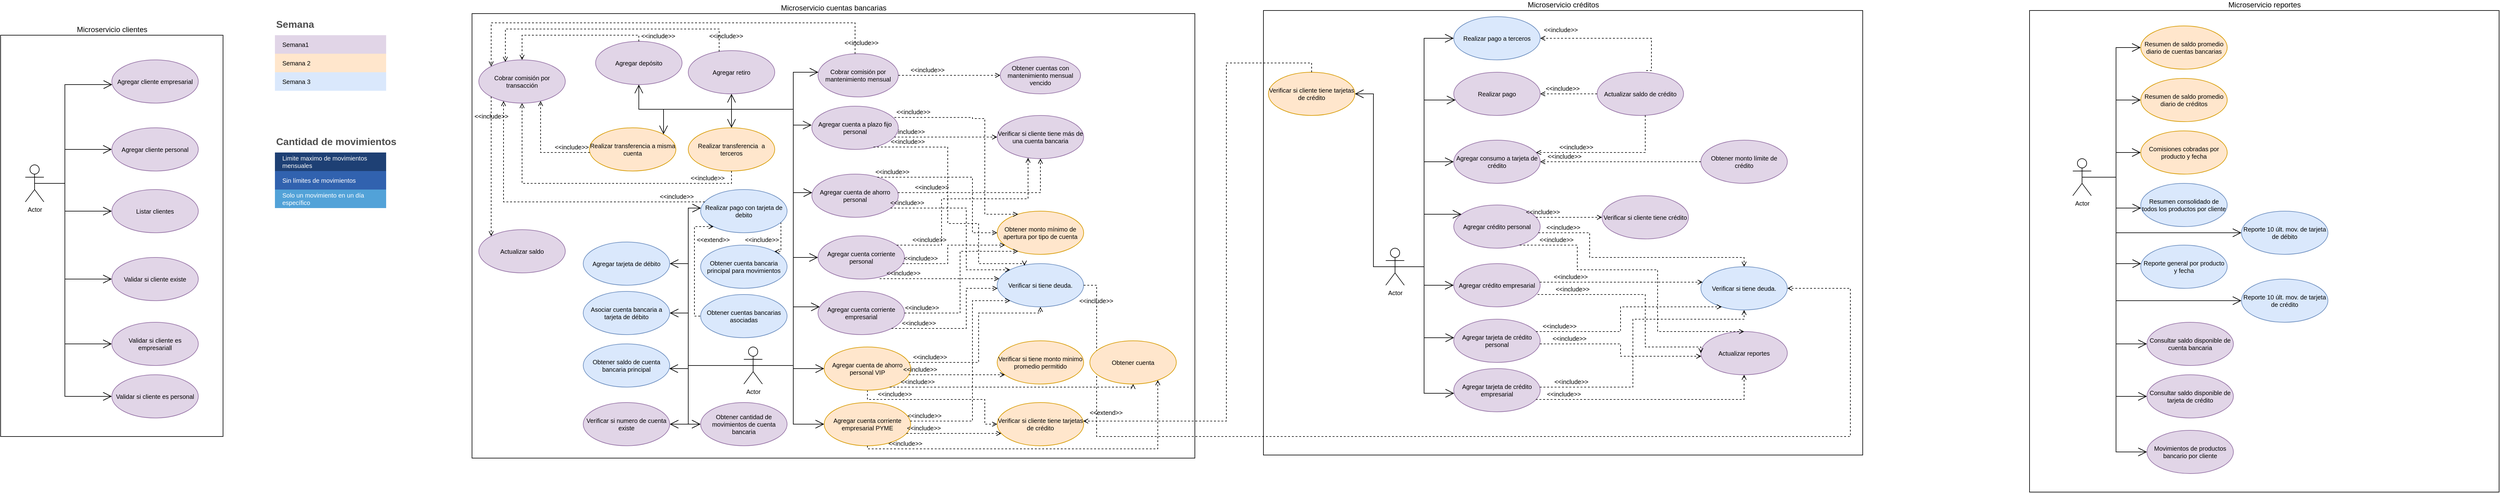 <mxfile version="20.2.3" type="device" pages="5"><diagram id="f0Iap_wsc4ehqeZU0KOu" name="UseCases"><mxGraphModel dx="2467" dy="811" grid="1" gridSize="10" guides="1" tooltips="1" connect="1" arrows="1" fold="1" page="1" pageScale="1" pageWidth="1169" pageHeight="827" math="0" shadow="0"><root><mxCell id="0"/><mxCell id="1" parent="0"/><mxCell id="fTeAiVKFBz9VZx1rCWaK-11" value="Microservicio clientes" style="verticalLabelPosition=top;verticalAlign=bottom;html=1;shape=mxgraph.basic.rect;fillColor2=none;strokeWidth=1;size=20;indent=5;labelPosition=center;align=center;" parent="1" vertex="1"><mxGeometry x="-764" y="80" width="360" height="650" as="geometry"/></mxCell><mxCell id="fTeAiVKFBz9VZx1rCWaK-2" value="Agregar cliente empresarial" style="ellipse;whiteSpace=wrap;html=1;fillColor=#e1d5e7;strokeColor=#9673a6;fontSize=10;" parent="1" vertex="1"><mxGeometry x="-584" y="120" width="140" height="70" as="geometry"/></mxCell><mxCell id="fTeAiVKFBz9VZx1rCWaK-1" value="Agregar cliente personal" style="ellipse;whiteSpace=wrap;html=1;fillColor=#e1d5e7;strokeColor=#9673a6;fontSize=10;" parent="1" vertex="1"><mxGeometry x="-584" y="230" width="140" height="70" as="geometry"/></mxCell><mxCell id="7b4LToEcrNuqX-mB-bku-1" value="Listar clientes" style="ellipse;whiteSpace=wrap;html=1;fontSize=10;fillColor=#e1d5e7;strokeColor=#9673a6;" parent="1" vertex="1"><mxGeometry x="-584" y="330" width="140" height="70" as="geometry"/></mxCell><mxCell id="VqSM-DlRSIU4n8OaLmhb-3" value="Validar si cliente existe" style="ellipse;whiteSpace=wrap;html=1;fontSize=10;fillColor=#e1d5e7;strokeColor=#9673a6;" parent="1" vertex="1"><mxGeometry x="-584" y="440" width="140" height="70" as="geometry"/></mxCell><mxCell id="fTeAiVKFBz9VZx1rCWaK-12" value="Microservicio cuentas bancarias" style="verticalLabelPosition=top;verticalAlign=bottom;html=1;shape=mxgraph.basic.rect;fillColor2=none;strokeWidth=1;size=20;indent=5;labelPosition=center;align=center;" parent="1" vertex="1"><mxGeometry x="-1" y="45" width="1170" height="720" as="geometry"/></mxCell><mxCell id="fTeAiVKFBz9VZx1rCWaK-3" value="Agregar cuenta de ahorro personal" style="ellipse;whiteSpace=wrap;html=1;fillColor=#e1d5e7;strokeColor=#9673a6;fontSize=10;" parent="1" vertex="1"><mxGeometry x="549" y="305" width="140" height="70" as="geometry"/></mxCell><mxCell id="fTeAiVKFBz9VZx1rCWaK-4" value="Agregar cuenta corriente personal" style="ellipse;whiteSpace=wrap;html=1;fillColor=#e1d5e7;strokeColor=#9673a6;fontSize=10;" parent="1" vertex="1"><mxGeometry x="559" y="405" width="140" height="70" as="geometry"/></mxCell><mxCell id="7b4LToEcrNuqX-mB-bku-2" value="Verificar si cliente tiene más de una cuenta bancaria" style="ellipse;whiteSpace=wrap;html=1;fontSize=10;fillColor=#e1d5e7;strokeColor=#9673a6;" parent="1" vertex="1"><mxGeometry x="849" y="210" width="140" height="70" as="geometry"/></mxCell><mxCell id="GSx_8EGQupFgzZOh3QkA-2" value="&amp;lt;&amp;lt;include&amp;gt;&amp;gt;" style="html=1;verticalAlign=bottom;labelBackgroundColor=none;endArrow=open;endFill=0;dashed=1;rounded=0;fontSize=10;edgeStyle=orthogonalEdgeStyle;" parent="1" source="fTeAiVKFBz9VZx1rCWaK-5" target="7b4LToEcrNuqX-mB-bku-2" edge="1"><mxGeometry x="-0.738" width="160" relative="1" as="geometry"><mxPoint x="699" y="375" as="sourcePoint"/><mxPoint x="859" y="375" as="targetPoint"/><Array as="points"><mxPoint x="829" y="245"/><mxPoint x="829" y="245"/></Array><mxPoint as="offset"/></mxGeometry></mxCell><mxCell id="GSx_8EGQupFgzZOh3QkA-3" value="&amp;lt;&amp;lt;include&amp;gt;&amp;gt;" style="html=1;verticalAlign=bottom;labelBackgroundColor=none;endArrow=open;endFill=0;dashed=1;rounded=0;fontSize=10;edgeStyle=orthogonalEdgeStyle;" parent="1" source="fTeAiVKFBz9VZx1rCWaK-4" target="7b4LToEcrNuqX-mB-bku-2" edge="1"><mxGeometry x="-0.704" width="160" relative="1" as="geometry"><mxPoint x="712.918" y="307.679" as="sourcePoint"/><mxPoint x="845.225" y="252.406" as="targetPoint"/><Array as="points"><mxPoint x="759" y="420"/><mxPoint x="759" y="345"/><mxPoint x="899" y="345"/></Array><mxPoint as="offset"/></mxGeometry></mxCell><mxCell id="GSx_8EGQupFgzZOh3QkA-4" value="&amp;lt;&amp;lt;include&amp;gt;&amp;gt;" style="html=1;verticalAlign=bottom;labelBackgroundColor=none;endArrow=open;endFill=0;dashed=1;rounded=0;fontSize=10;edgeStyle=orthogonalEdgeStyle;" parent="1" source="fTeAiVKFBz9VZx1rCWaK-3" target="7b4LToEcrNuqX-mB-bku-2" edge="1"><mxGeometry x="-0.619" width="160" relative="1" as="geometry"><mxPoint x="722.918" y="317.679" as="sourcePoint"/><mxPoint x="855.225" y="262.406" as="targetPoint"/><Array as="points"><mxPoint x="729" y="335"/><mxPoint x="729" y="335"/></Array><mxPoint as="offset"/></mxGeometry></mxCell><mxCell id="VqSM-DlRSIU4n8OaLmhb-15" value="Actor" style="shape=umlActor;verticalLabelPosition=bottom;verticalAlign=top;html=1;fontSize=10;" parent="1" vertex="1"><mxGeometry x="439" y="585" width="30" height="60" as="geometry"/></mxCell><mxCell id="VqSM-DlRSIU4n8OaLmhb-17" value="" style="endArrow=open;endFill=1;endSize=12;html=1;rounded=0;fontSize=10;exitX=0.5;exitY=0.5;exitDx=0;exitDy=0;exitPerimeter=0;edgeStyle=orthogonalEdgeStyle;startArrow=none;" parent="1" source="VqSM-DlRSIU4n8OaLmhb-15" target="fTeAiVKFBz9VZx1rCWaK-3" edge="1"><mxGeometry width="160" relative="1" as="geometry"><mxPoint x="519" y="160" as="sourcePoint"/><mxPoint x="889" y="310" as="targetPoint"/><Array as="points"><mxPoint x="519" y="615"/><mxPoint x="519" y="335"/></Array></mxGeometry></mxCell><mxCell id="VqSM-DlRSIU4n8OaLmhb-18" value="" style="endArrow=open;endFill=1;endSize=12;html=1;rounded=0;fontSize=10;exitX=0.5;exitY=0.5;exitDx=0;exitDy=0;exitPerimeter=0;edgeStyle=orthogonalEdgeStyle;" parent="1" source="VqSM-DlRSIU4n8OaLmhb-15" target="fTeAiVKFBz9VZx1rCWaK-4" edge="1"><mxGeometry width="160" relative="1" as="geometry"><mxPoint x="618" y="345" as="sourcePoint"/><mxPoint x="916.12" y="152.665" as="targetPoint"/><Array as="points"><mxPoint x="519" y="615"/><mxPoint x="519" y="440"/></Array></mxGeometry></mxCell><mxCell id="VqSM-DlRSIU4n8OaLmhb-19" value="" style="endArrow=open;endFill=1;endSize=12;html=1;rounded=0;fontSize=10;exitX=0.5;exitY=0.5;exitDx=0;exitDy=0;exitPerimeter=0;edgeStyle=orthogonalEdgeStyle;entryX=-0.002;entryY=0.437;entryDx=0;entryDy=0;entryPerimeter=0;" parent="1" source="VqSM-DlRSIU4n8OaLmhb-15" target="fTeAiVKFBz9VZx1rCWaK-5" edge="1"><mxGeometry width="160" relative="1" as="geometry"><mxPoint x="628" y="355" as="sourcePoint"/><mxPoint x="926.12" y="162.665" as="targetPoint"/><Array as="points"><mxPoint x="519" y="615"/><mxPoint x="519" y="226"/></Array></mxGeometry></mxCell><mxCell id="VqSM-DlRSIU4n8OaLmhb-20" value="" style="endArrow=open;endFill=1;endSize=12;html=1;rounded=0;fontSize=10;exitX=0.5;exitY=0.5;exitDx=0;exitDy=0;exitPerimeter=0;edgeStyle=orthogonalEdgeStyle;" parent="1" source="VqSM-DlRSIU4n8OaLmhb-15" target="VqSM-DlRSIU4n8OaLmhb-9" edge="1"><mxGeometry width="160" relative="1" as="geometry"><mxPoint x="638" y="365" as="sourcePoint"/><mxPoint x="936.12" y="172.665" as="targetPoint"/><Array as="points"><mxPoint x="519" y="615"/><mxPoint x="519" y="520"/></Array></mxGeometry></mxCell><mxCell id="fTeAiVKFBz9VZx1rCWaK-13" value="Microservicio créditos" style="verticalLabelPosition=top;verticalAlign=bottom;html=1;shape=mxgraph.basic.rect;fillColor2=none;strokeWidth=1;size=20;indent=5;labelPosition=center;align=center;" parent="1" vertex="1"><mxGeometry x="1280" y="40" width="970" height="720" as="geometry"/></mxCell><mxCell id="fTeAiVKFBz9VZx1rCWaK-6" value="Agregar crédito personal" style="ellipse;whiteSpace=wrap;html=1;fillColor=#e1d5e7;strokeColor=#9673a6;fontSize=10;" parent="1" vertex="1"><mxGeometry x="1588" y="355" width="140" height="70" as="geometry"/></mxCell><mxCell id="fTeAiVKFBz9VZx1rCWaK-7" value="Agregar crédito empresarial" style="ellipse;whiteSpace=wrap;html=1;fillColor=#e1d5e7;strokeColor=#9673a6;fontSize=10;" parent="1" vertex="1"><mxGeometry x="1588" y="450" width="140" height="70" as="geometry"/></mxCell><mxCell id="fTeAiVKFBz9VZx1rCWaK-8" value="Agregar tarjeta de crédito personal" style="ellipse;whiteSpace=wrap;html=1;fillColor=#e1d5e7;strokeColor=#9673a6;fontSize=10;" parent="1" vertex="1"><mxGeometry x="1588" y="540" width="140" height="70" as="geometry"/></mxCell><mxCell id="fTeAiVKFBz9VZx1rCWaK-9" value="Agregar tarjeta de crédito empresarial" style="ellipse;whiteSpace=wrap;html=1;fillColor=#e1d5e7;strokeColor=#9673a6;fontSize=10;" parent="1" vertex="1"><mxGeometry x="1588" y="620" width="140" height="70" as="geometry"/></mxCell><mxCell id="VqSM-DlRSIU4n8OaLmhb-28" value="Realizar pago" style="ellipse;whiteSpace=wrap;html=1;fillColor=#e1d5e7;strokeColor=#9673a6;fontSize=10;" parent="1" vertex="1"><mxGeometry x="1588" y="140" width="140" height="70" as="geometry"/></mxCell><mxCell id="VqSM-DlRSIU4n8OaLmhb-29" value="Actor" style="shape=umlActor;verticalLabelPosition=bottom;verticalAlign=top;html=1;fontSize=10;" parent="1" vertex="1"><mxGeometry x="1478" y="425" width="30" height="60" as="geometry"/></mxCell><mxCell id="VqSM-DlRSIU4n8OaLmhb-30" value="" style="endArrow=open;endFill=1;endSize=12;html=1;rounded=0;fontSize=10;exitX=0.5;exitY=0.5;exitDx=0;exitDy=0;exitPerimeter=0;edgeStyle=orthogonalEdgeStyle;" parent="1" source="VqSM-DlRSIU4n8OaLmhb-29" target="fTeAiVKFBz9VZx1rCWaK-6" edge="1"><mxGeometry width="160" relative="1" as="geometry"><mxPoint x="567" y="355" as="sourcePoint"/><mxPoint x="971.72" y="423.742" as="targetPoint"/><Array as="points"><mxPoint x="1540" y="455"/><mxPoint x="1540" y="370"/></Array></mxGeometry></mxCell><mxCell id="VqSM-DlRSIU4n8OaLmhb-31" value="" style="endArrow=open;endFill=1;endSize=12;html=1;rounded=0;fontSize=10;exitX=0.5;exitY=0.5;exitDx=0;exitDy=0;exitPerimeter=0;edgeStyle=orthogonalEdgeStyle;" parent="1" source="VqSM-DlRSIU4n8OaLmhb-29" target="fTeAiVKFBz9VZx1rCWaK-7" edge="1"><mxGeometry width="160" relative="1" as="geometry"><mxPoint x="1493" y="305" as="sourcePoint"/><mxPoint x="1709.883" y="190.42" as="targetPoint"/><Array as="points"><mxPoint x="1540" y="455"/><mxPoint x="1540" y="485"/></Array></mxGeometry></mxCell><mxCell id="VqSM-DlRSIU4n8OaLmhb-32" value="" style="endArrow=open;endFill=1;endSize=12;html=1;rounded=0;fontSize=10;exitX=0.5;exitY=0.5;exitDx=0;exitDy=0;exitPerimeter=0;edgeStyle=orthogonalEdgeStyle;" parent="1" source="VqSM-DlRSIU4n8OaLmhb-29" target="fTeAiVKFBz9VZx1rCWaK-8" edge="1"><mxGeometry width="160" relative="1" as="geometry"><mxPoint x="1503" y="315" as="sourcePoint"/><mxPoint x="1719.883" y="200.42" as="targetPoint"/><Array as="points"><mxPoint x="1540" y="455"/><mxPoint x="1540" y="570"/></Array></mxGeometry></mxCell><mxCell id="VqSM-DlRSIU4n8OaLmhb-33" value="" style="endArrow=open;endFill=1;endSize=12;html=1;rounded=0;fontSize=10;exitX=0.5;exitY=0.5;exitDx=0;exitDy=0;exitPerimeter=0;edgeStyle=orthogonalEdgeStyle;" parent="1" source="VqSM-DlRSIU4n8OaLmhb-29" target="fTeAiVKFBz9VZx1rCWaK-9" edge="1"><mxGeometry width="160" relative="1" as="geometry"><mxPoint x="1513" y="325" as="sourcePoint"/><mxPoint x="1729.883" y="210.42" as="targetPoint"/><Array as="points"><mxPoint x="1540" y="455"/><mxPoint x="1540" y="660"/></Array></mxGeometry></mxCell><mxCell id="VqSM-DlRSIU4n8OaLmhb-34" value="" style="endArrow=open;endFill=1;endSize=12;html=1;rounded=0;fontSize=10;exitX=0.5;exitY=0.5;exitDx=0;exitDy=0;exitPerimeter=0;edgeStyle=orthogonalEdgeStyle;" parent="1" source="VqSM-DlRSIU4n8OaLmhb-29" target="VqSM-DlRSIU4n8OaLmhb-28" edge="1"><mxGeometry width="160" relative="1" as="geometry"><mxPoint x="1523" y="335" as="sourcePoint"/><mxPoint x="1739.883" y="220.42" as="targetPoint"/><Array as="points"><mxPoint x="1540" y="455"/><mxPoint x="1540" y="185"/></Array></mxGeometry></mxCell><mxCell id="VqSM-DlRSIU4n8OaLmhb-39" value="Actualizar saldo de crédito" style="ellipse;whiteSpace=wrap;html=1;fillColor=#e1d5e7;strokeColor=#9673a6;fontSize=10;" parent="1" vertex="1"><mxGeometry x="1820" y="140" width="140" height="70" as="geometry"/></mxCell><mxCell id="VqSM-DlRSIU4n8OaLmhb-40" value="&amp;lt;&amp;lt;include&amp;gt;&amp;gt;" style="html=1;verticalAlign=bottom;labelBackgroundColor=none;endArrow=open;endFill=0;dashed=1;rounded=0;fontSize=10;edgeStyle=orthogonalEdgeStyle;" parent="1" source="VqSM-DlRSIU4n8OaLmhb-39" target="VqSM-DlRSIU4n8OaLmhb-28" edge="1"><mxGeometry x="0.25" width="160" relative="1" as="geometry"><mxPoint x="1909.029" y="490.98" as="sourcePoint"/><mxPoint x="1826.871" y="498.739" as="targetPoint"/><Array as="points"><mxPoint x="1848" y="170"/><mxPoint x="1848" y="170"/></Array><mxPoint x="1" as="offset"/></mxGeometry></mxCell><mxCell id="VqSM-DlRSIU4n8OaLmhb-42" value="Agregar consumo a tarjeta de crédito" style="ellipse;whiteSpace=wrap;html=1;fillColor=#e1d5e7;strokeColor=#9673a6;fontSize=10;" parent="1" vertex="1"><mxGeometry x="1588" y="250" width="140" height="70" as="geometry"/></mxCell><mxCell id="VqSM-DlRSIU4n8OaLmhb-44" value="Obtener monto límite de crédito" style="ellipse;whiteSpace=wrap;html=1;fillColor=#e1d5e7;strokeColor=#9673a6;fontSize=10;" parent="1" vertex="1"><mxGeometry x="1988" y="250" width="140" height="70" as="geometry"/></mxCell><mxCell id="VqSM-DlRSIU4n8OaLmhb-47" value="&amp;lt;&amp;lt;include&amp;gt;&amp;gt;" style="html=1;verticalAlign=bottom;labelBackgroundColor=none;endArrow=open;endFill=0;dashed=1;rounded=0;fontSize=10;edgeStyle=orthogonalEdgeStyle;" parent="1" source="VqSM-DlRSIU4n8OaLmhb-44" target="VqSM-DlRSIU4n8OaLmhb-42" edge="1"><mxGeometry x="0.702" width="160" relative="1" as="geometry"><mxPoint x="1760.228" y="664.764" as="sourcePoint"/><mxPoint x="1675.346" y="694.929" as="targetPoint"/><Array as="points"/><mxPoint as="offset"/></mxGeometry></mxCell><mxCell id="VqSM-DlRSIU4n8OaLmhb-48" value="&amp;lt;&amp;lt;include&amp;gt;&amp;gt;" style="html=1;verticalAlign=bottom;labelBackgroundColor=none;endArrow=open;endFill=0;dashed=1;rounded=0;fontSize=10;edgeStyle=orthogonalEdgeStyle;" parent="1" source="VqSM-DlRSIU4n8OaLmhb-39" target="VqSM-DlRSIU4n8OaLmhb-42" edge="1"><mxGeometry x="0.457" width="160" relative="1" as="geometry"><mxPoint x="1761.592" y="738.932" as="sourcePoint"/><mxPoint x="1684.408" y="726.068" as="targetPoint"/><Array as="points"><mxPoint x="1898" y="270"/></Array><mxPoint as="offset"/></mxGeometry></mxCell><mxCell id="VqSM-DlRSIU4n8OaLmhb-49" value="" style="endArrow=open;endFill=1;endSize=12;html=1;rounded=0;fontSize=10;exitX=0.5;exitY=0.5;exitDx=0;exitDy=0;exitPerimeter=0;edgeStyle=orthogonalEdgeStyle;" parent="1" source="VqSM-DlRSIU4n8OaLmhb-29" target="VqSM-DlRSIU4n8OaLmhb-42" edge="1"><mxGeometry width="160" relative="1" as="geometry"><mxPoint x="1493" y="305" as="sourcePoint"/><mxPoint x="1723.057" y="504.673" as="targetPoint"/><Array as="points"><mxPoint x="1540" y="455"/><mxPoint x="1540" y="285"/></Array></mxGeometry></mxCell><mxCell id="VqSM-DlRSIU4n8OaLmhb-54" value="&lt;span style=&quot;color: rgb(0, 0, 0);&quot;&gt;Actualizar reportes&lt;/span&gt;" style="ellipse;whiteSpace=wrap;html=1;fontSize=10;fillColor=#e1d5e7;strokeColor=#9673a6;" parent="1" vertex="1"><mxGeometry x="1988" y="560" width="140" height="70" as="geometry"/></mxCell><mxCell id="VqSM-DlRSIU4n8OaLmhb-55" value="&amp;lt;&amp;lt;include&amp;gt;&amp;gt;" style="html=1;verticalAlign=bottom;labelBackgroundColor=none;endArrow=none;endFill=0;dashed=1;rounded=0;fontSize=10;edgeStyle=orthogonalEdgeStyle;startArrow=open;startFill=0;" parent="1" source="VqSM-DlRSIU4n8OaLmhb-54" target="fTeAiVKFBz9VZx1rCWaK-6" edge="1"><mxGeometry x="0.763" width="160" relative="1" as="geometry"><mxPoint x="1185.778" y="406.071" as="sourcePoint"/><mxPoint x="1130.637" y="459.037" as="targetPoint"/><Array as="points"><mxPoint x="1918" y="560"/><mxPoint x="1918" y="460"/><mxPoint x="1788" y="460"/><mxPoint x="1788" y="420"/></Array><mxPoint as="offset"/></mxGeometry></mxCell><mxCell id="VqSM-DlRSIU4n8OaLmhb-56" value="&amp;lt;&amp;lt;include&amp;gt;&amp;gt;" style="html=1;verticalAlign=bottom;labelBackgroundColor=none;endArrow=none;endFill=0;dashed=1;rounded=0;fontSize=10;edgeStyle=orthogonalEdgeStyle;exitX=0;exitY=0.5;exitDx=0;exitDy=0;startArrow=open;startFill=0;" parent="1" source="VqSM-DlRSIU4n8OaLmhb-54" target="fTeAiVKFBz9VZx1rCWaK-7" edge="1"><mxGeometry x="0.677" width="160" relative="1" as="geometry"><mxPoint x="1937.261" y="250.888" as="sourcePoint"/><mxPoint x="1808.627" y="189.171" as="targetPoint"/><Array as="points"><mxPoint x="1898" y="585"/><mxPoint x="1898" y="500"/></Array><mxPoint as="offset"/></mxGeometry></mxCell><mxCell id="VqSM-DlRSIU4n8OaLmhb-57" value="&amp;lt;&amp;lt;include&amp;gt;&amp;gt;" style="html=1;verticalAlign=bottom;labelBackgroundColor=none;endArrow=none;endFill=0;dashed=1;rounded=0;fontSize=10;edgeStyle=orthogonalEdgeStyle;startArrow=open;startFill=0;" parent="1" source="VqSM-DlRSIU4n8OaLmhb-54" target="fTeAiVKFBz9VZx1rCWaK-8" edge="1"><mxGeometry x="0.658" width="160" relative="1" as="geometry"><mxPoint x="1947.261" y="260.888" as="sourcePoint"/><mxPoint x="1818.627" y="199.171" as="targetPoint"/><Array as="points"><mxPoint x="1858" y="600"/><mxPoint x="1858" y="580"/></Array><mxPoint as="offset"/></mxGeometry></mxCell><mxCell id="VqSM-DlRSIU4n8OaLmhb-58" value="&amp;lt;&amp;lt;include&amp;gt;&amp;gt;" style="html=1;verticalAlign=bottom;labelBackgroundColor=none;endArrow=none;endFill=0;dashed=1;rounded=0;fontSize=10;edgeStyle=orthogonalEdgeStyle;startArrow=open;startFill=0;" parent="1" source="VqSM-DlRSIU4n8OaLmhb-54" target="fTeAiVKFBz9VZx1rCWaK-9" edge="1"><mxGeometry x="0.764" width="160" relative="1" as="geometry"><mxPoint x="1957.261" y="270.888" as="sourcePoint"/><mxPoint x="1828.627" y="209.171" as="targetPoint"/><Array as="points"><mxPoint x="2058" y="670"/></Array><mxPoint as="offset"/></mxGeometry></mxCell><mxCell id="VqSM-DlRSIU4n8OaLmhb-63" value="Verificar si cliente tiene crédito" style="ellipse;whiteSpace=wrap;html=1;fontSize=10;fillColor=#e1d5e7;strokeColor=#9673a6;" parent="1" vertex="1"><mxGeometry x="1828" y="340" width="140" height="70" as="geometry"/></mxCell><mxCell id="VqSM-DlRSIU4n8OaLmhb-64" value="&amp;lt;&amp;lt;include&amp;gt;&amp;gt;" style="html=1;verticalAlign=bottom;labelBackgroundColor=none;endArrow=open;endFill=0;dashed=1;rounded=0;fontSize=10;edgeStyle=orthogonalEdgeStyle;" parent="1" source="fTeAiVKFBz9VZx1rCWaK-6" target="VqSM-DlRSIU4n8OaLmhb-63" edge="1"><mxGeometry x="-0.802" width="160" relative="1" as="geometry"><mxPoint x="976.975" y="229.031" as="sourcePoint"/><mxPoint x="1069.042" y="221.016" as="targetPoint"/><Array as="points"><mxPoint x="1768" y="375"/><mxPoint x="1768" y="375"/></Array><mxPoint as="offset"/></mxGeometry></mxCell><mxCell id="VqSM-DlRSIU4n8OaLmhb-67" value="" style="endArrow=open;endFill=1;endSize=12;html=1;rounded=0;fontSize=10;exitX=0.5;exitY=0.5;exitDx=0;exitDy=0;exitPerimeter=0;edgeStyle=orthogonalEdgeStyle;startArrow=none;" parent="1" source="VqSM-DlRSIU4n8OaLmhb-15" target="VqSM-DlRSIU4n8OaLmhb-66" edge="1"><mxGeometry width="160" relative="1" as="geometry"><mxPoint x="629" y="430" as="sourcePoint"/><mxPoint x="903.477" y="336.314" as="targetPoint"/><Array as="points"><mxPoint x="519" y="615"/><mxPoint x="519" y="620"/></Array></mxGeometry></mxCell><mxCell id="VqSM-DlRSIU4n8OaLmhb-68" value="Verificar si cliente tiene tarjetas de crédito" style="ellipse;whiteSpace=wrap;html=1;fillColor=#ffe6cc;strokeColor=#d79b00;fontSize=10;" parent="1" vertex="1"><mxGeometry x="1288" y="140" width="140" height="70" as="geometry"/></mxCell><mxCell id="VqSM-DlRSIU4n8OaLmhb-69" value="Verificar si cliente tiene tarjetas de crédito" style="ellipse;whiteSpace=wrap;html=1;fillColor=#ffe6cc;strokeColor=#d79b00;fontSize=10;" parent="1" vertex="1"><mxGeometry x="849" y="675" width="140" height="70" as="geometry"/></mxCell><mxCell id="VqSM-DlRSIU4n8OaLmhb-70" value="&amp;lt;&amp;lt;include&amp;gt;&amp;gt;" style="html=1;verticalAlign=bottom;labelBackgroundColor=none;endArrow=open;endFill=0;dashed=1;rounded=0;fontSize=10;edgeStyle=orthogonalEdgeStyle;" parent="1" source="VqSM-DlRSIU4n8OaLmhb-66" target="VqSM-DlRSIU4n8OaLmhb-69" edge="1"><mxGeometry x="-0.557" width="160" relative="1" as="geometry"><mxPoint x="855.12" y="136.491" as="sourcePoint"/><mxPoint x="1182.792" y="193.637" as="targetPoint"/><Array as="points"><mxPoint x="639" y="670"/><mxPoint x="829" y="670"/><mxPoint x="829" y="710"/></Array><mxPoint as="offset"/></mxGeometry></mxCell><mxCell id="VqSM-DlRSIU4n8OaLmhb-71" value="&amp;lt;&amp;lt;extend&amp;gt;&amp;gt;" style="html=1;verticalAlign=bottom;labelBackgroundColor=none;endArrow=open;endFill=0;dashed=1;rounded=0;fontSize=10;edgeStyle=orthogonalEdgeStyle;" parent="1" source="VqSM-DlRSIU4n8OaLmhb-68" target="VqSM-DlRSIU4n8OaLmhb-69" edge="1"><mxGeometry x="0.925" y="-5" width="160" relative="1" as="geometry"><mxPoint x="990.857" y="420.459" as="sourcePoint"/><mxPoint x="819.159" y="434.59" as="targetPoint"/><Array as="points"><mxPoint x="1220" y="125"/><mxPoint x="1220" y="705"/></Array><mxPoint as="offset"/></mxGeometry></mxCell><mxCell id="VqSM-DlRSIU4n8OaLmhb-72" value="Verificar si tiene monto minimo promedio permitido" style="ellipse;whiteSpace=wrap;html=1;fontSize=10;fillColor=#ffe6cc;strokeColor=#d79b00;" parent="1" vertex="1"><mxGeometry x="849" y="575" width="140" height="70" as="geometry"/></mxCell><mxCell id="VqSM-DlRSIU4n8OaLmhb-74" value="Agregar cuenta corriente empresarial PYME" style="ellipse;whiteSpace=wrap;html=1;fillColor=#ffe6cc;strokeColor=#d79b00;fontSize=10;" parent="1" vertex="1"><mxGeometry x="569" y="675" width="140" height="70" as="geometry"/></mxCell><mxCell id="VqSM-DlRSIU4n8OaLmhb-76" value="" style="endArrow=open;endFill=1;endSize=12;html=1;rounded=0;fontSize=10;edgeStyle=orthogonalEdgeStyle;startArrow=none;exitX=0.5;exitY=0.5;exitDx=0;exitDy=0;exitPerimeter=0;" parent="1" source="VqSM-DlRSIU4n8OaLmhb-15" target="VqSM-DlRSIU4n8OaLmhb-74" edge="1"><mxGeometry width="160" relative="1" as="geometry"><mxPoint x="447" y="465" as="sourcePoint"/><mxPoint x="819.289" y="303.823" as="targetPoint"/><Array as="points"><mxPoint x="519" y="615"/><mxPoint x="519" y="710"/></Array></mxGeometry></mxCell><mxCell id="VqSM-DlRSIU4n8OaLmhb-77" value="&amp;lt;&amp;lt;include&amp;gt;&amp;gt;" style="html=1;verticalAlign=bottom;labelBackgroundColor=none;endArrow=open;endFill=0;dashed=1;rounded=0;fontSize=10;edgeStyle=orthogonalEdgeStyle;" parent="1" source="VqSM-DlRSIU4n8OaLmhb-74" target="VqSM-DlRSIU4n8OaLmhb-69" edge="1"><mxGeometry x="-0.639" width="160" relative="1" as="geometry"><mxPoint x="926.077" y="264.991" as="sourcePoint"/><mxPoint x="1191.964" y="225.077" as="targetPoint"/><Array as="points"><mxPoint x="729" y="725"/><mxPoint x="729" y="725"/></Array><mxPoint as="offset"/></mxGeometry></mxCell><mxCell id="VqSM-DlRSIU4n8OaLmhb-86" value="Microservicio reportes" style="verticalLabelPosition=top;verticalAlign=bottom;html=1;shape=mxgraph.basic.rect;fillColor2=none;strokeWidth=1;size=20;indent=5;labelPosition=center;align=center;" parent="1" vertex="1"><mxGeometry x="2520" y="40" width="760" height="780" as="geometry"/></mxCell><mxCell id="VqSM-DlRSIU4n8OaLmhb-87" value="Actor" style="shape=umlActor;verticalLabelPosition=bottom;verticalAlign=top;html=1;fontSize=10;" parent="1" vertex="1"><mxGeometry x="2590" y="280" width="30" height="60" as="geometry"/></mxCell><mxCell id="VqSM-DlRSIU4n8OaLmhb-88" value="Comisiones cobradas por producto y fecha" style="ellipse;whiteSpace=wrap;html=1;fontSize=10;fillColor=#ffe6cc;strokeColor=#d79b00;" parent="1" vertex="1"><mxGeometry x="2700" y="235" width="140" height="70" as="geometry"/></mxCell><mxCell id="VqSM-DlRSIU4n8OaLmhb-89" value="" style="endArrow=open;endFill=1;endSize=12;html=1;rounded=0;fontSize=10;exitX=0.5;exitY=0.5;exitDx=0;exitDy=0;exitPerimeter=0;edgeStyle=orthogonalEdgeStyle;" parent="1" source="VqSM-DlRSIU4n8OaLmhb-87" target="VqSM-DlRSIU4n8OaLmhb-88" edge="1"><mxGeometry width="160" relative="1" as="geometry"><mxPoint x="2035" y="360" as="sourcePoint"/><mxPoint x="2330.584" y="380.488" as="targetPoint"/></mxGeometry></mxCell><mxCell id="VqSM-DlRSIU4n8OaLmhb-9" value="Agregar cuenta corriente empresarial" style="ellipse;whiteSpace=wrap;html=1;fillColor=#e1d5e7;strokeColor=#9673a6;fontSize=10;" parent="1" vertex="1"><mxGeometry x="559" y="495" width="140" height="70" as="geometry"/></mxCell><mxCell id="VqSM-DlRSIU4n8OaLmhb-66" value="Agregar cuenta de ahorro personal VIP" style="ellipse;whiteSpace=wrap;html=1;fillColor=#ffe6cc;strokeColor=#d79b00;fontSize=10;" parent="1" vertex="1"><mxGeometry x="569" y="585" width="140" height="70" as="geometry"/></mxCell><mxCell id="fTeAiVKFBz9VZx1rCWaK-5" value="Agregar cuenta a plazo fijo personal" style="ellipse;whiteSpace=wrap;html=1;fillColor=#e1d5e7;strokeColor=#9673a6;fontSize=10;" parent="1" vertex="1"><mxGeometry x="549" y="195" width="140" height="70" as="geometry"/></mxCell><mxCell id="VqSM-DlRSIU4n8OaLmhb-37" value="Cobrar comisión por transacción" style="ellipse;whiteSpace=wrap;html=1;fontSize=10;fillColor=#e1d5e7;strokeColor=#9673a6;" parent="1" vertex="1"><mxGeometry x="10" y="120" width="140" height="70" as="geometry"/></mxCell><mxCell id="9wYzgzSO7XBNRBhbUJsq-5" value="Actor" style="shape=umlActor;verticalLabelPosition=bottom;verticalAlign=top;html=1;fontSize=10;" vertex="1" parent="1"><mxGeometry x="-724" y="290" width="30" height="60" as="geometry"/></mxCell><mxCell id="9wYzgzSO7XBNRBhbUJsq-6" value="" style="endArrow=open;endFill=1;endSize=12;html=1;rounded=0;fontSize=10;exitX=0.5;exitY=0.5;exitDx=0;exitDy=0;exitPerimeter=0;edgeStyle=orthogonalEdgeStyle;" edge="1" parent="1" source="9wYzgzSO7XBNRBhbUJsq-5" target="fTeAiVKFBz9VZx1rCWaK-2"><mxGeometry width="160" relative="1" as="geometry"><mxPoint x="-384" y="460" as="sourcePoint"/><mxPoint x="-224" y="460" as="targetPoint"/><Array as="points"><mxPoint x="-660" y="320"/><mxPoint x="-660" y="160"/></Array></mxGeometry></mxCell><mxCell id="9wYzgzSO7XBNRBhbUJsq-7" value="" style="endArrow=open;endFill=1;endSize=12;html=1;rounded=0;fontSize=10;exitX=0.5;exitY=0.5;exitDx=0;exitDy=0;exitPerimeter=0;edgeStyle=orthogonalEdgeStyle;" edge="1" parent="1" source="9wYzgzSO7XBNRBhbUJsq-5" target="fTeAiVKFBz9VZx1rCWaK-1"><mxGeometry width="160" relative="1" as="geometry"><mxPoint x="-704" y="320" as="sourcePoint"/><mxPoint x="-539.629" y="195.127" as="targetPoint"/><Array as="points"><mxPoint x="-660" y="320"/><mxPoint x="-660" y="265"/></Array></mxGeometry></mxCell><mxCell id="9wYzgzSO7XBNRBhbUJsq-8" value="" style="endArrow=open;endFill=1;endSize=12;html=1;rounded=0;fontSize=10;exitX=0.5;exitY=0.5;exitDx=0;exitDy=0;exitPerimeter=0;edgeStyle=orthogonalEdgeStyle;" edge="1" parent="1" source="9wYzgzSO7XBNRBhbUJsq-5" target="7b4LToEcrNuqX-mB-bku-1"><mxGeometry width="160" relative="1" as="geometry"><mxPoint x="-699" y="330" as="sourcePoint"/><mxPoint x="-565.106" y="292.074" as="targetPoint"/><Array as="points"><mxPoint x="-660" y="320"/><mxPoint x="-660" y="365"/></Array></mxGeometry></mxCell><mxCell id="9wYzgzSO7XBNRBhbUJsq-13" value="Verificar si tiene deuda." style="ellipse;whiteSpace=wrap;html=1;fontSize=10;fillColor=#dae8fc;strokeColor=#6c8ebf;" vertex="1" parent="1"><mxGeometry x="1988" y="455" width="140" height="70" as="geometry"/></mxCell><mxCell id="9wYzgzSO7XBNRBhbUJsq-17" value="&amp;lt;&amp;lt;include&amp;gt;&amp;gt;" style="html=1;verticalAlign=bottom;labelBackgroundColor=none;endArrow=open;endFill=0;dashed=1;rounded=0;fontSize=10;edgeStyle=orthogonalEdgeStyle;" edge="1" parent="1" source="fTeAiVKFBz9VZx1rCWaK-6" target="9wYzgzSO7XBNRBhbUJsq-13"><mxGeometry x="-0.797" width="160" relative="1" as="geometry"><mxPoint x="1738" y="385" as="sourcePoint"/><mxPoint x="2058" y="420" as="targetPoint"/><Array as="points"><mxPoint x="1808" y="400"/><mxPoint x="1808" y="440"/><mxPoint x="2058" y="440"/></Array><mxPoint as="offset"/></mxGeometry></mxCell><mxCell id="9wYzgzSO7XBNRBhbUJsq-18" value="&amp;lt;&amp;lt;include&amp;gt;&amp;gt;" style="html=1;verticalAlign=bottom;labelBackgroundColor=none;endArrow=open;endFill=0;dashed=1;rounded=0;fontSize=10;edgeStyle=orthogonalEdgeStyle;" edge="1" parent="1" source="fTeAiVKFBz9VZx1rCWaK-7" target="9wYzgzSO7XBNRBhbUJsq-13"><mxGeometry x="-0.625" width="160" relative="1" as="geometry"><mxPoint x="1738" y="385" as="sourcePoint"/><mxPoint x="2004.717" y="480.04" as="targetPoint"/><Array as="points"><mxPoint x="1898" y="480"/><mxPoint x="1898" y="480"/></Array><mxPoint as="offset"/></mxGeometry></mxCell><mxCell id="9wYzgzSO7XBNRBhbUJsq-19" value="&amp;lt;&amp;lt;include&amp;gt;&amp;gt;" style="html=1;verticalAlign=bottom;labelBackgroundColor=none;endArrow=open;endFill=0;dashed=1;rounded=0;fontSize=10;edgeStyle=orthogonalEdgeStyle;" edge="1" parent="1" source="fTeAiVKFBz9VZx1rCWaK-8" target="9wYzgzSO7XBNRBhbUJsq-13"><mxGeometry x="-0.777" width="160" relative="1" as="geometry"><mxPoint x="1731.208" y="500.04" as="sourcePoint"/><mxPoint x="1998.0" y="500.04" as="targetPoint"/><Array as="points"><mxPoint x="1858" y="560"/><mxPoint x="1858" y="520"/></Array><mxPoint as="offset"/></mxGeometry></mxCell><mxCell id="9wYzgzSO7XBNRBhbUJsq-20" value="&amp;lt;&amp;lt;include&amp;gt;&amp;gt;" style="html=1;verticalAlign=bottom;labelBackgroundColor=none;endArrow=open;endFill=0;dashed=1;rounded=0;fontSize=10;edgeStyle=orthogonalEdgeStyle;" edge="1" parent="1" source="fTeAiVKFBz9VZx1rCWaK-9" target="9wYzgzSO7XBNRBhbUJsq-13"><mxGeometry x="-0.778" width="160" relative="1" as="geometry"><mxPoint x="1731.283" y="560.04" as="sourcePoint"/><mxPoint x="2000.942" y="510.04" as="targetPoint"/><Array as="points"><mxPoint x="1878" y="650"/><mxPoint x="1878" y="540"/><mxPoint x="2058" y="540"/></Array><mxPoint as="offset"/></mxGeometry></mxCell><mxCell id="9wYzgzSO7XBNRBhbUJsq-22" value="Verificar si tiene deuda." style="ellipse;whiteSpace=wrap;html=1;fontSize=10;fillColor=#dae8fc;strokeColor=#6c8ebf;" vertex="1" parent="1"><mxGeometry x="849" y="450" width="140" height="70" as="geometry"/></mxCell><mxCell id="9wYzgzSO7XBNRBhbUJsq-24" value="&amp;lt;&amp;lt;include&amp;gt;&amp;gt;" style="html=1;verticalAlign=bottom;labelBackgroundColor=none;endArrow=open;endFill=0;dashed=1;rounded=0;fontSize=10;edgeStyle=orthogonalEdgeStyle;" edge="1" parent="1" source="VqSM-DlRSIU4n8OaLmhb-74" target="9wYzgzSO7XBNRBhbUJsq-22"><mxGeometry x="-0.875" width="160" relative="1" as="geometry"><mxPoint x="719" y="720" as="sourcePoint"/><mxPoint x="819" y="720" as="targetPoint"/><Array as="points"><mxPoint x="809" y="705"/><mxPoint x="809" y="510"/></Array><mxPoint as="offset"/></mxGeometry></mxCell><mxCell id="9wYzgzSO7XBNRBhbUJsq-25" value="&amp;lt;&amp;lt;include&amp;gt;&amp;gt;" style="html=1;verticalAlign=bottom;labelBackgroundColor=none;endArrow=open;endFill=0;dashed=1;rounded=0;fontSize=10;edgeStyle=orthogonalEdgeStyle;" edge="1" parent="1" source="VqSM-DlRSIU4n8OaLmhb-66" target="9wYzgzSO7XBNRBhbUJsq-22"><mxGeometry x="-0.775" width="160" relative="1" as="geometry"><mxPoint x="718.282" y="715" as="sourcePoint"/><mxPoint x="929" y="625" as="targetPoint"/><Array as="points"><mxPoint x="819" y="610"/><mxPoint x="819" y="530"/><mxPoint x="919" y="530"/></Array><mxPoint as="offset"/></mxGeometry></mxCell><mxCell id="9wYzgzSO7XBNRBhbUJsq-26" value="&amp;lt;&amp;lt;include&amp;gt;&amp;gt;" style="html=1;verticalAlign=bottom;labelBackgroundColor=none;endArrow=open;endFill=0;dashed=1;rounded=0;fontSize=10;edgeStyle=orthogonalEdgeStyle;" edge="1" parent="1" source="VqSM-DlRSIU4n8OaLmhb-9" target="9wYzgzSO7XBNRBhbUJsq-22"><mxGeometry x="-0.627" width="160" relative="1" as="geometry"><mxPoint x="712.246" y="615" as="sourcePoint"/><mxPoint x="1009.718" y="555" as="targetPoint"/><Array as="points"><mxPoint x="799" y="555"/><mxPoint x="799" y="490"/></Array><mxPoint as="offset"/></mxGeometry></mxCell><mxCell id="9wYzgzSO7XBNRBhbUJsq-27" value="&amp;lt;&amp;lt;include&amp;gt;&amp;gt;" style="html=1;verticalAlign=bottom;labelBackgroundColor=none;endArrow=open;endFill=0;dashed=1;rounded=0;fontSize=10;edgeStyle=orthogonalEdgeStyle;exitX=0.713;exitY=0.991;exitDx=0;exitDy=0;exitPerimeter=0;" edge="1" parent="1" source="fTeAiVKFBz9VZx1rCWaK-4" target="9wYzgzSO7XBNRBhbUJsq-22"><mxGeometry x="-0.606" width="160" relative="1" as="geometry"><mxPoint x="708.282" y="555" as="sourcePoint"/><mxPoint x="1009.718" y="555" as="targetPoint"/><Array as="points"><mxPoint x="899" y="474"/><mxPoint x="899" y="474"/></Array><mxPoint as="offset"/></mxGeometry></mxCell><mxCell id="9wYzgzSO7XBNRBhbUJsq-28" value="&amp;lt;&amp;lt;include&amp;gt;&amp;gt;" style="html=1;verticalAlign=bottom;labelBackgroundColor=none;endArrow=open;endFill=0;dashed=1;rounded=0;fontSize=10;edgeStyle=orthogonalEdgeStyle;" edge="1" parent="1" source="fTeAiVKFBz9VZx1rCWaK-3" target="9wYzgzSO7XBNRBhbUJsq-22"><mxGeometry x="-0.817" width="160" relative="1" as="geometry"><mxPoint x="639" y="475" as="sourcePoint"/><mxPoint x="1039" y="521.277" as="targetPoint"/><Array as="points"><mxPoint x="799" y="360"/><mxPoint x="799" y="460"/></Array><mxPoint as="offset"/></mxGeometry></mxCell><mxCell id="9wYzgzSO7XBNRBhbUJsq-29" value="&amp;lt;&amp;lt;include&amp;gt;&amp;gt;" style="html=1;verticalAlign=bottom;labelBackgroundColor=none;endArrow=open;endFill=0;dashed=1;rounded=0;fontSize=10;edgeStyle=orthogonalEdgeStyle;exitX=0.713;exitY=0.945;exitDx=0;exitDy=0;exitPerimeter=0;entryX=0.315;entryY=0.046;entryDx=0;entryDy=0;entryPerimeter=0;" edge="1" parent="1" source="fTeAiVKFBz9VZx1rCWaK-5" target="9wYzgzSO7XBNRBhbUJsq-22"><mxGeometry x="-0.747" width="160" relative="1" as="geometry"><mxPoint x="709.0" y="240.034" as="sourcePoint"/><mxPoint x="1049" y="504" as="targetPoint"/><Array as="points"><mxPoint x="769" y="261"/><mxPoint x="769" y="385"/><mxPoint x="819" y="385"/><mxPoint x="819" y="450"/><mxPoint x="893" y="450"/></Array><mxPoint as="offset"/></mxGeometry></mxCell><mxCell id="9wYzgzSO7XBNRBhbUJsq-31" value="&amp;lt;&amp;lt;include&amp;gt;&amp;gt;" style="html=1;verticalAlign=bottom;labelBackgroundColor=none;endArrow=open;endFill=0;dashed=1;rounded=0;fontSize=10;edgeStyle=orthogonalEdgeStyle;entryX=1;entryY=0.5;entryDx=0;entryDy=0;" edge="1" parent="1" source="9wYzgzSO7XBNRBhbUJsq-22" target="9wYzgzSO7XBNRBhbUJsq-13"><mxGeometry x="-0.94" width="160" relative="1" as="geometry"><mxPoint x="2180.002" y="480" as="sourcePoint"/><mxPoint x="2430" y="810" as="targetPoint"/><Array as="points"><mxPoint x="1010" y="485"/><mxPoint x="1010" y="730"/><mxPoint x="2230" y="730"/><mxPoint x="2230" y="490"/></Array><mxPoint x="-1" as="offset"/></mxGeometry></mxCell><mxCell id="9wYzgzSO7XBNRBhbUJsq-32" value="" style="endArrow=open;endFill=1;endSize=12;html=1;rounded=0;fontSize=10;exitX=0.5;exitY=0.5;exitDx=0;exitDy=0;exitPerimeter=0;edgeStyle=orthogonalEdgeStyle;entryX=0;entryY=0.5;entryDx=0;entryDy=0;" edge="1" parent="1" source="9wYzgzSO7XBNRBhbUJsq-5" target="9wYzgzSO7XBNRBhbUJsq-33"><mxGeometry width="160" relative="1" as="geometry"><mxPoint x="-699" y="330" as="sourcePoint"/><mxPoint x="-574.0" y="375.043" as="targetPoint"/><Array as="points"><mxPoint x="-660" y="320"/><mxPoint x="-660" y="580"/></Array></mxGeometry></mxCell><mxCell id="9wYzgzSO7XBNRBhbUJsq-33" value="Validar si cliente es empresariall" style="ellipse;whiteSpace=wrap;html=1;fontSize=10;fillColor=#e1d5e7;strokeColor=#9673a6;" vertex="1" parent="1"><mxGeometry x="-584" y="545" width="140" height="70" as="geometry"/></mxCell><mxCell id="9wYzgzSO7XBNRBhbUJsq-34" value="Validar si cliente es personal" style="ellipse;whiteSpace=wrap;html=1;fontSize=10;fillColor=#e1d5e7;strokeColor=#9673a6;" vertex="1" parent="1"><mxGeometry x="-584" y="630" width="140" height="70" as="geometry"/></mxCell><mxCell id="9wYzgzSO7XBNRBhbUJsq-35" value="" style="endArrow=open;endFill=1;endSize=12;html=1;rounded=0;fontSize=10;exitX=0.5;exitY=0.5;exitDx=0;exitDy=0;exitPerimeter=0;edgeStyle=orthogonalEdgeStyle;entryX=0;entryY=0.5;entryDx=0;entryDy=0;" edge="1" parent="1" source="9wYzgzSO7XBNRBhbUJsq-5" target="VqSM-DlRSIU4n8OaLmhb-3"><mxGeometry width="160" relative="1" as="geometry"><mxPoint x="-699" y="330" as="sourcePoint"/><mxPoint x="-574.0" y="590.0" as="targetPoint"/><Array as="points"><mxPoint x="-660" y="320"/><mxPoint x="-660" y="475"/></Array></mxGeometry></mxCell><mxCell id="9wYzgzSO7XBNRBhbUJsq-36" value="" style="endArrow=open;endFill=1;endSize=12;html=1;rounded=0;fontSize=10;exitX=0.5;exitY=0.5;exitDx=0;exitDy=0;exitPerimeter=0;edgeStyle=orthogonalEdgeStyle;entryX=0;entryY=0.5;entryDx=0;entryDy=0;" edge="1" parent="1" source="9wYzgzSO7XBNRBhbUJsq-5" target="9wYzgzSO7XBNRBhbUJsq-34"><mxGeometry width="160" relative="1" as="geometry"><mxPoint x="-699" y="330" as="sourcePoint"/><mxPoint x="-574" y="590" as="targetPoint"/><Array as="points"><mxPoint x="-660" y="320"/><mxPoint x="-660" y="665"/></Array></mxGeometry></mxCell><mxCell id="NRuX7rxiGPIDtvKWqa66-3" value="Resumen consolidado de todos los productos por cliente" style="ellipse;whiteSpace=wrap;html=1;fontSize=10;fillColor=#dae8fc;strokeColor=#6c8ebf;" vertex="1" parent="1"><mxGeometry x="2700" y="320" width="140" height="70" as="geometry"/></mxCell><mxCell id="NRuX7rxiGPIDtvKWqa66-4" value="" style="endArrow=open;endFill=1;endSize=12;html=1;rounded=0;fontSize=10;exitX=0.5;exitY=0.5;exitDx=0;exitDy=0;exitPerimeter=0;edgeStyle=orthogonalEdgeStyle;" edge="1" parent="1" source="VqSM-DlRSIU4n8OaLmhb-87" target="NRuX7rxiGPIDtvKWqa66-3"><mxGeometry width="160" relative="1" as="geometry"><mxPoint x="2615" y="310" as="sourcePoint"/><mxPoint x="2710" y="310" as="targetPoint"/><Array as="points"><mxPoint x="2660" y="310"/><mxPoint x="2660" y="360"/></Array></mxGeometry></mxCell><mxCell id="NRuX7rxiGPIDtvKWqa66-5" value="Verificar si numero de cuenta existe" style="ellipse;whiteSpace=wrap;html=1;fontSize=10;fillColor=#e1d5e7;strokeColor=#9673a6;" vertex="1" parent="1"><mxGeometry x="179" y="675" width="140" height="70" as="geometry"/></mxCell><mxCell id="iPl_-DHlC5trQanX5RHf-1" value="Resumen de saldo promedio diario de cuentas bancarias" style="ellipse;whiteSpace=wrap;html=1;fontSize=10;fillColor=#ffe6cc;strokeColor=#d79b00;" vertex="1" parent="1"><mxGeometry x="2700" y="65" width="140" height="70" as="geometry"/></mxCell><mxCell id="iPl_-DHlC5trQanX5RHf-3" value="" style="endArrow=open;endFill=1;endSize=12;html=1;rounded=0;fontSize=10;exitX=0.5;exitY=0.5;exitDx=0;exitDy=0;exitPerimeter=0;edgeStyle=orthogonalEdgeStyle;" edge="1" parent="1" source="VqSM-DlRSIU4n8OaLmhb-87" target="iPl_-DHlC5trQanX5RHf-1"><mxGeometry width="160" relative="1" as="geometry"><mxPoint x="2615" y="310" as="sourcePoint"/><mxPoint x="2710" y="310" as="targetPoint"/><Array as="points"><mxPoint x="2660" y="310"/><mxPoint x="2660" y="100"/></Array></mxGeometry></mxCell><mxCell id="iPl_-DHlC5trQanX5RHf-4" value="" style="endArrow=open;endFill=1;endSize=12;html=1;rounded=0;fontSize=10;exitX=0.5;exitY=0.5;exitDx=0;exitDy=0;exitPerimeter=0;edgeStyle=orthogonalEdgeStyle;" edge="1" parent="1" source="VqSM-DlRSIU4n8OaLmhb-29" target="VqSM-DlRSIU4n8OaLmhb-68"><mxGeometry width="160" relative="1" as="geometry"><mxPoint x="1503" y="465" as="sourcePoint"/><mxPoint x="1438.0" y="285.059" as="targetPoint"/><Array as="points"><mxPoint x="1458" y="455"/><mxPoint x="1458" y="175"/></Array></mxGeometry></mxCell><mxCell id="iPl_-DHlC5trQanX5RHf-5" value="Consultar saldo disponible de cuenta bancaria" style="ellipse;whiteSpace=wrap;html=1;fillColor=#e1d5e7;strokeColor=#9673a6;fontSize=10;" vertex="1" parent="1"><mxGeometry x="2710" y="545" width="140" height="70" as="geometry"/></mxCell><mxCell id="iPl_-DHlC5trQanX5RHf-6" value="Consultar saldo disponible de tarjeta de crédito" style="ellipse;whiteSpace=wrap;html=1;fillColor=#e1d5e7;strokeColor=#9673a6;fontSize=10;" vertex="1" parent="1"><mxGeometry x="2710" y="630" width="140" height="70" as="geometry"/></mxCell><mxCell id="iPl_-DHlC5trQanX5RHf-7" value="" style="endArrow=open;endFill=1;endSize=12;html=1;rounded=0;fontSize=10;exitX=0.5;exitY=0.5;exitDx=0;exitDy=0;exitPerimeter=0;edgeStyle=orthogonalEdgeStyle;" edge="1" parent="1" source="VqSM-DlRSIU4n8OaLmhb-87" target="iPl_-DHlC5trQanX5RHf-5"><mxGeometry width="160" relative="1" as="geometry"><mxPoint x="2615" y="310" as="sourcePoint"/><mxPoint x="2720" y="424" as="targetPoint"/><Array as="points"><mxPoint x="2660" y="310"/><mxPoint x="2660" y="580"/></Array></mxGeometry></mxCell><mxCell id="iPl_-DHlC5trQanX5RHf-8" value="" style="endArrow=open;endFill=1;endSize=12;html=1;rounded=0;fontSize=10;exitX=0.5;exitY=0.5;exitDx=0;exitDy=0;exitPerimeter=0;edgeStyle=orthogonalEdgeStyle;" edge="1" parent="1" source="VqSM-DlRSIU4n8OaLmhb-87" target="iPl_-DHlC5trQanX5RHf-6"><mxGeometry width="160" relative="1" as="geometry"><mxPoint x="2615" y="310" as="sourcePoint"/><mxPoint x="2720.718" y="530.0" as="targetPoint"/><Array as="points"><mxPoint x="2660" y="310"/><mxPoint x="2660" y="665"/></Array></mxGeometry></mxCell><mxCell id="iPl_-DHlC5trQanX5RHf-9" value="Movimientos de productos bancario por cliente" style="ellipse;whiteSpace=wrap;html=1;fillColor=#e1d5e7;strokeColor=#9673a6;fontSize=10;" vertex="1" parent="1"><mxGeometry x="2710" y="720" width="140" height="70" as="geometry"/></mxCell><mxCell id="iPl_-DHlC5trQanX5RHf-10" value="" style="endArrow=open;endFill=1;endSize=12;html=1;rounded=0;fontSize=10;exitX=0.5;exitY=0.5;exitDx=0;exitDy=0;exitPerimeter=0;edgeStyle=orthogonalEdgeStyle;entryX=0;entryY=0.5;entryDx=0;entryDy=0;" edge="1" parent="1" source="VqSM-DlRSIU4n8OaLmhb-87" target="iPl_-DHlC5trQanX5RHf-9"><mxGeometry width="160" relative="1" as="geometry"><mxPoint x="2615" y="310" as="sourcePoint"/><mxPoint x="2720.718" y="620.0" as="targetPoint"/><Array as="points"><mxPoint x="2660" y="310"/><mxPoint x="2660" y="755"/></Array></mxGeometry></mxCell><mxCell id="iPl_-DHlC5trQanX5RHf-11" value="" style="endArrow=open;endFill=1;endSize=12;html=1;rounded=0;fontSize=10;exitX=0.5;exitY=0.5;exitDx=0;exitDy=0;exitPerimeter=0;edgeStyle=orthogonalEdgeStyle;" edge="1" parent="1" source="VqSM-DlRSIU4n8OaLmhb-15" target="NRuX7rxiGPIDtvKWqa66-5"><mxGeometry width="160" relative="1" as="geometry"><mxPoint x="457.0" y="475.0" as="sourcePoint"/><mxPoint x="299.0" y="330.059" as="targetPoint"/><Array as="points"><mxPoint x="349" y="615"/><mxPoint x="349" y="710"/></Array></mxGeometry></mxCell><mxCell id="DKc7z2muFIFer07N0PWk-1" value="Resumen de saldo promedio diario de créditos" style="ellipse;whiteSpace=wrap;html=1;fontSize=10;fillColor=#ffe6cc;strokeColor=#d79b00;" vertex="1" parent="1"><mxGeometry x="2700" y="150" width="140" height="70" as="geometry"/></mxCell><mxCell id="DKc7z2muFIFer07N0PWk-2" value="" style="endArrow=open;endFill=1;endSize=12;html=1;rounded=0;fontSize=10;exitX=0.5;exitY=0.5;exitDx=0;exitDy=0;exitPerimeter=0;edgeStyle=orthogonalEdgeStyle;entryX=0;entryY=0.5;entryDx=0;entryDy=0;" edge="1" parent="1" source="VqSM-DlRSIU4n8OaLmhb-87" target="DKc7z2muFIFer07N0PWk-1"><mxGeometry width="160" relative="1" as="geometry"><mxPoint x="2615" y="310" as="sourcePoint"/><mxPoint x="2710.718" y="140" as="targetPoint"/><Array as="points"><mxPoint x="2660" y="310"/><mxPoint x="2660" y="185"/></Array></mxGeometry></mxCell><mxCell id="DKc7z2muFIFer07N0PWk-3" value="Reporte general por producto y fecha" style="ellipse;whiteSpace=wrap;html=1;fontSize=10;fillColor=#dae8fc;strokeColor=#6c8ebf;" vertex="1" parent="1"><mxGeometry x="2700" y="420" width="140" height="70" as="geometry"/></mxCell><mxCell id="DKc7z2muFIFer07N0PWk-4" value="" style="endArrow=open;endFill=1;endSize=12;html=1;rounded=0;fontSize=10;edgeStyle=orthogonalEdgeStyle;" edge="1" parent="1" source="VqSM-DlRSIU4n8OaLmhb-87" target="DKc7z2muFIFer07N0PWk-3"><mxGeometry width="160" relative="1" as="geometry"><mxPoint x="2615" y="320" as="sourcePoint"/><mxPoint x="2720" y="424" as="targetPoint"/><Array as="points"><mxPoint x="2660" y="310"/><mxPoint x="2660" y="450"/></Array></mxGeometry></mxCell><mxCell id="DKc7z2muFIFer07N0PWk-5" value="Agregar tarjeta de débito" style="ellipse;whiteSpace=wrap;html=1;fillColor=#dae8fc;strokeColor=#6c8ebf;fontSize=10;" vertex="1" parent="1"><mxGeometry x="179" y="415" width="140" height="70" as="geometry"/></mxCell><mxCell id="_CiLr6VchcxN2Yhq2UlV-1" value="Agregar depósito" style="ellipse;whiteSpace=wrap;html=1;fontSize=10;fillColor=#e1d5e7;strokeColor=#9673a6;" vertex="1" parent="1"><mxGeometry x="199" y="90" width="140" height="70" as="geometry"/></mxCell><mxCell id="_CiLr6VchcxN2Yhq2UlV-2" value="Agregar retiro" style="ellipse;whiteSpace=wrap;html=1;fontSize=10;fillColor=#e1d5e7;strokeColor=#9673a6;" vertex="1" parent="1"><mxGeometry x="349" y="105" width="140" height="70" as="geometry"/></mxCell><mxCell id="_CiLr6VchcxN2Yhq2UlV-3" value="Realizar transferencia a misma cuenta" style="ellipse;whiteSpace=wrap;html=1;fontSize=10;fillColor=#ffe6cc;strokeColor=#d79b00;" vertex="1" parent="1"><mxGeometry x="189" y="230" width="140" height="70" as="geometry"/></mxCell><mxCell id="_CiLr6VchcxN2Yhq2UlV-4" value="Realizar transferencia&amp;nbsp; a terceros" style="ellipse;whiteSpace=wrap;html=1;fontSize=10;fillColor=#ffe6cc;strokeColor=#d79b00;" vertex="1" parent="1"><mxGeometry x="349" y="230" width="140" height="70" as="geometry"/></mxCell><mxCell id="wiQ3zhGKsKW-nUeJTSFY-3" value="Cobrar comisión por mantenimiento mensual" style="ellipse;whiteSpace=wrap;html=1;fontSize=10;fillColor=#e1d5e7;strokeColor=#9673a6;" vertex="1" parent="1"><mxGeometry x="559" y="110" width="130" height="70" as="geometry"/></mxCell><mxCell id="wiQ3zhGKsKW-nUeJTSFY-4" value="Semana" style="align=left;fontSize=16;fontStyle=1;strokeColor=none;fillColor=none;fontColor=#4D4D4D;spacingTop=-8;resizable=0;" vertex="1" parent="1"><mxGeometry x="-320" y="50" width="180" height="30" as="geometry"/></mxCell><mxCell id="wiQ3zhGKsKW-nUeJTSFY-5" value="" style="shape=table;html=1;whiteSpace=wrap;startSize=0;container=1;collapsible=0;childLayout=tableLayout;fillColor=none;align=left;spacingLeft=10;strokeColor=none;rounded=1;arcSize=11;fontColor=#FFFFFF;resizable=0;points=[[0.25,0,0],[0.5,0,0],[0.75,0,0],[1,0.25,0],[1,0.5,0],[1,0.75,0],[0.75,1,0],[0.5,1,0],[0.25,1,0],[0,0.75,0],[0,0.5,0],[0,0.25,0]];fontSize=10;" vertex="1" parent="1"><mxGeometry x="-320" y="80" width="180" height="90.0" as="geometry"/></mxCell><mxCell id="wiQ3zhGKsKW-nUeJTSFY-6" value="Semana1" style="shape=partialRectangle;html=1;whiteSpace=wrap;connectable=0;fillColor=#e1d5e7;top=0;left=0;bottom=0;right=0;overflow=hidden;pointerEvents=1;align=left;spacingLeft=10;strokeColor=#9673a6;fontSize=10;" vertex="1" parent="wiQ3zhGKsKW-nUeJTSFY-5"><mxGeometry width="180" height="30" as="geometry"/></mxCell><mxCell id="wiQ3zhGKsKW-nUeJTSFY-7" value="Semana 2" style="shape=partialRectangle;html=1;whiteSpace=wrap;connectable=0;fillColor=#ffe6cc;top=0;left=0;bottom=0;right=0;overflow=hidden;pointerEvents=1;align=left;spacingLeft=10;fontSize=10;strokeColor=#d79b00;" vertex="1" parent="wiQ3zhGKsKW-nUeJTSFY-5"><mxGeometry y="30" width="180" height="30" as="geometry"/></mxCell><mxCell id="wiQ3zhGKsKW-nUeJTSFY-8" value="Semana 3" style="shape=partialRectangle;html=1;whiteSpace=wrap;connectable=0;fillColor=#dae8fc;top=0;left=0;bottom=0;right=0;overflow=hidden;pointerEvents=1;align=left;spacingLeft=10;fontSize=10;strokeColor=#6c8ebf;" vertex="1" parent="wiQ3zhGKsKW-nUeJTSFY-5"><mxGeometry y="60" width="180" height="30" as="geometry"/></mxCell><mxCell id="wiQ3zhGKsKW-nUeJTSFY-12" value="Cantidad de movimientos" style="align=left;fontSize=16;fontStyle=1;strokeColor=none;fillColor=none;fontColor=#4D4D4D;spacingTop=-8;resizable=0;" vertex="1" parent="1"><mxGeometry x="-320" y="240" width="180" height="30" as="geometry"/></mxCell><mxCell id="wiQ3zhGKsKW-nUeJTSFY-13" value="" style="shape=table;html=1;whiteSpace=wrap;startSize=0;container=1;collapsible=0;childLayout=tableLayout;fillColor=none;align=left;spacingLeft=10;strokeColor=none;rounded=1;arcSize=11;fontColor=#FFFFFF;resizable=0;points=[[0.25,0,0],[0.5,0,0],[0.75,0,0],[1,0.25,0],[1,0.5,0],[1,0.75,0],[0.75,1,0],[0.5,1,0],[0.25,1,0],[0,0.75,0],[0,0.5,0],[0,0.25,0]];fontSize=10;" vertex="1" parent="1"><mxGeometry x="-320" y="270" width="180" height="90" as="geometry"/></mxCell><mxCell id="wiQ3zhGKsKW-nUeJTSFY-14" value="Limite maximo de movimientos mensuales" style="shape=partialRectangle;html=1;whiteSpace=wrap;connectable=0;fillColor=#1E4074;top=0;left=0;bottom=0;right=0;overflow=hidden;pointerEvents=1;align=left;spacingLeft=10;strokeColor=none;fontColor=#FFFFFF;fontSize=10;" vertex="1" parent="wiQ3zhGKsKW-nUeJTSFY-13"><mxGeometry width="180" height="30" as="geometry"/></mxCell><mxCell id="wiQ3zhGKsKW-nUeJTSFY-15" value="Sin límites de movimientos" style="shape=partialRectangle;html=1;whiteSpace=wrap;connectable=0;fillColor=#3162AF;top=0;left=0;bottom=0;right=0;overflow=hidden;pointerEvents=1;align=left;spacingLeft=10;fontColor=#FFFFFF;fontSize=10;" vertex="1" parent="wiQ3zhGKsKW-nUeJTSFY-13"><mxGeometry y="30" width="180" height="30" as="geometry"/></mxCell><mxCell id="wiQ3zhGKsKW-nUeJTSFY-16" value="Solo un movimiento en un día específico" style="shape=partialRectangle;html=1;whiteSpace=wrap;connectable=0;fillColor=#52A2D8;top=0;left=0;bottom=0;right=0;overflow=hidden;pointerEvents=1;align=left;spacingLeft=10;fontColor=#FFFFFF;fontSize=10;" vertex="1" parent="wiQ3zhGKsKW-nUeJTSFY-13"><mxGeometry y="60" width="180" height="30" as="geometry"/></mxCell><mxCell id="wiQ3zhGKsKW-nUeJTSFY-31" value="Obtener monto mínimo de apertura por tipo de cuenta" style="ellipse;whiteSpace=wrap;html=1;fontSize=10;fillColor=#ffe6cc;strokeColor=#d79b00;" vertex="1" parent="1"><mxGeometry x="849" y="365" width="140" height="70" as="geometry"/></mxCell><mxCell id="wiQ3zhGKsKW-nUeJTSFY-35" value="Realizar pago a terceros" style="ellipse;whiteSpace=wrap;html=1;fillColor=#dae8fc;strokeColor=#6c8ebf;fontSize=10;" vertex="1" parent="1"><mxGeometry x="1588" y="50" width="140" height="70" as="geometry"/></mxCell><mxCell id="wiQ3zhGKsKW-nUeJTSFY-36" value="" style="endArrow=open;endFill=1;endSize=12;html=1;rounded=0;fontSize=10;exitX=0.5;exitY=0.5;exitDx=0;exitDy=0;exitPerimeter=0;edgeStyle=orthogonalEdgeStyle;entryX=0;entryY=0.5;entryDx=0;entryDy=0;" edge="1" parent="1" source="VqSM-DlRSIU4n8OaLmhb-29" target="wiQ3zhGKsKW-nUeJTSFY-35"><mxGeometry width="160" relative="1" as="geometry"><mxPoint x="1503" y="465" as="sourcePoint"/><mxPoint x="1600.918" y="195.0" as="targetPoint"/><Array as="points"><mxPoint x="1540" y="455"/><mxPoint x="1540" y="85"/></Array></mxGeometry></mxCell><mxCell id="wiQ3zhGKsKW-nUeJTSFY-37" value="&amp;lt;&amp;lt;include&amp;gt;&amp;gt;" style="html=1;verticalAlign=bottom;labelBackgroundColor=none;endArrow=open;endFill=0;dashed=1;rounded=0;fontSize=10;edgeStyle=orthogonalEdgeStyle;entryX=1;entryY=0.5;entryDx=0;entryDy=0;exitX=0.568;exitY=-0.039;exitDx=0;exitDy=0;exitPerimeter=0;" edge="1" parent="1" source="VqSM-DlRSIU4n8OaLmhb-39" target="wiQ3zhGKsKW-nUeJTSFY-35"><mxGeometry x="0.724" y="-5" width="160" relative="1" as="geometry"><mxPoint x="1838" y="185" as="sourcePoint"/><mxPoint x="1738" y="185" as="targetPoint"/><Array as="points"><mxPoint x="1908" y="85"/></Array><mxPoint as="offset"/></mxGeometry></mxCell><mxCell id="wiQ3zhGKsKW-nUeJTSFY-38" value="Asociar cuenta bancaria a tarjeta de débito" style="ellipse;whiteSpace=wrap;html=1;fillColor=#dae8fc;strokeColor=#6c8ebf;fontSize=10;" vertex="1" parent="1"><mxGeometry x="179" y="495" width="140" height="70" as="geometry"/></mxCell><mxCell id="wiQ3zhGKsKW-nUeJTSFY-39" value="Obtener cuenta bancaria principal para movimientos" style="ellipse;whiteSpace=wrap;html=1;fillColor=#dae8fc;strokeColor=#6c8ebf;fontSize=10;" vertex="1" parent="1"><mxGeometry x="369" y="420" width="140" height="70" as="geometry"/></mxCell><mxCell id="wiQ3zhGKsKW-nUeJTSFY-41" value="&amp;lt;&amp;lt;include&amp;gt;&amp;gt;" style="html=1;verticalAlign=bottom;labelBackgroundColor=none;endArrow=open;endFill=0;dashed=1;rounded=0;fontSize=10;edgeStyle=orthogonalEdgeStyle;startArrow=none;startFill=0;entryX=1;entryY=0;entryDx=0;entryDy=0;" edge="1" parent="1" source="wiQ3zhGKsKW-nUeJTSFY-44" target="wiQ3zhGKsKW-nUeJTSFY-39"><mxGeometry x="1" y="-22" width="160" relative="1" as="geometry"><mxPoint x="590.131" y="135.059" as="sourcePoint"/><mxPoint x="498.282" y="200" as="targetPoint"/><Array as="points"><mxPoint x="499" y="430"/></Array><mxPoint x="-20" y="12" as="offset"/></mxGeometry></mxCell><mxCell id="wiQ3zhGKsKW-nUeJTSFY-42" value="" style="endArrow=open;endFill=1;endSize=12;html=1;rounded=0;fontSize=10;exitX=0.5;exitY=0.5;exitDx=0;exitDy=0;exitPerimeter=0;edgeStyle=orthogonalEdgeStyle;" edge="1" parent="1" source="VqSM-DlRSIU4n8OaLmhb-15" target="DKc7z2muFIFer07N0PWk-5"><mxGeometry width="160" relative="1" as="geometry"><mxPoint x="457" y="475" as="sourcePoint"/><mxPoint x="359" y="590.0" as="targetPoint"/><Array as="points"><mxPoint x="349" y="615"/><mxPoint x="349" y="450"/></Array></mxGeometry></mxCell><mxCell id="wiQ3zhGKsKW-nUeJTSFY-43" value="" style="endArrow=open;endFill=1;endSize=12;html=1;rounded=0;fontSize=10;exitX=0.5;exitY=0.5;exitDx=0;exitDy=0;exitPerimeter=0;edgeStyle=orthogonalEdgeStyle;entryX=1;entryY=0.5;entryDx=0;entryDy=0;" edge="1" parent="1" source="VqSM-DlRSIU4n8OaLmhb-15" target="wiQ3zhGKsKW-nUeJTSFY-38"><mxGeometry width="160" relative="1" as="geometry"><mxPoint x="467" y="485" as="sourcePoint"/><mxPoint x="369" y="600.0" as="targetPoint"/><Array as="points"><mxPoint x="349" y="615"/><mxPoint x="349" y="530"/></Array></mxGeometry></mxCell><mxCell id="wiQ3zhGKsKW-nUeJTSFY-44" value="Realizar pago con tarjeta de debito" style="ellipse;whiteSpace=wrap;html=1;fillColor=#dae8fc;strokeColor=#6c8ebf;fontSize=10;" vertex="1" parent="1"><mxGeometry x="369" y="330" width="140" height="70" as="geometry"/></mxCell><mxCell id="wiQ3zhGKsKW-nUeJTSFY-45" value="Obtener cuentas bancarias asociadas" style="ellipse;whiteSpace=wrap;html=1;fillColor=#dae8fc;strokeColor=#6c8ebf;fontSize=10;" vertex="1" parent="1"><mxGeometry x="369" y="500" width="140" height="70" as="geometry"/></mxCell><mxCell id="wiQ3zhGKsKW-nUeJTSFY-46" value="&amp;lt;&amp;lt;extend&amp;gt;&amp;gt;" style="html=1;verticalAlign=bottom;labelBackgroundColor=none;endArrow=none;endFill=0;dashed=1;rounded=0;fontSize=10;edgeStyle=orthogonalEdgeStyle;startArrow=open;startFill=0;" edge="1" parent="1" source="wiQ3zhGKsKW-nUeJTSFY-44" target="wiQ3zhGKsKW-nUeJTSFY-45"><mxGeometry x="-0.344" y="30" width="160" relative="1" as="geometry"><mxPoint x="419" y="480" as="sourcePoint"/><mxPoint x="449" y="490" as="targetPoint"/><Array as="points"><mxPoint x="359" y="390"/><mxPoint x="359" y="535"/></Array><mxPoint as="offset"/></mxGeometry></mxCell><mxCell id="wiQ3zhGKsKW-nUeJTSFY-47" value="" style="endArrow=open;endFill=1;endSize=12;html=1;rounded=0;fontSize=10;edgeStyle=orthogonalEdgeStyle;startArrow=none;exitX=0.5;exitY=0.5;exitDx=0;exitDy=0;exitPerimeter=0;" edge="1" parent="1" source="VqSM-DlRSIU4n8OaLmhb-15" target="wiQ3zhGKsKW-nUeJTSFY-44"><mxGeometry width="160" relative="1" as="geometry"><mxPoint x="429" y="565" as="sourcePoint"/><mxPoint x="579" y="720" as="targetPoint"/><Array as="points"><mxPoint x="349" y="615"/><mxPoint x="349" y="360"/></Array></mxGeometry></mxCell><mxCell id="wiQ3zhGKsKW-nUeJTSFY-48" value="&amp;lt;&amp;lt;include&amp;gt;&amp;gt;" style="html=1;verticalAlign=bottom;labelBackgroundColor=none;endArrow=open;endFill=0;dashed=1;rounded=0;fontSize=10;edgeStyle=orthogonalEdgeStyle;" edge="1" parent="1" source="wiQ3zhGKsKW-nUeJTSFY-44" target="VqSM-DlRSIU4n8OaLmhb-37"><mxGeometry x="-0.813" width="160" relative="1" as="geometry"><mxPoint x="708.282" y="545" as="sourcePoint"/><mxPoint x="1071.918" y="570" as="targetPoint"/><Array as="points"><mxPoint x="50" y="350"/></Array><mxPoint as="offset"/></mxGeometry></mxCell><mxCell id="wiQ3zhGKsKW-nUeJTSFY-50" value="Reporte 10 últ. mov. de tarjeta de débito" style="ellipse;whiteSpace=wrap;html=1;fontSize=10;fillColor=#dae8fc;strokeColor=#6c8ebf;" vertex="1" parent="1"><mxGeometry x="2863" y="365" width="140" height="70" as="geometry"/></mxCell><mxCell id="wiQ3zhGKsKW-nUeJTSFY-51" value="Reporte 10 últ. mov. de tarjeta de crédito" style="ellipse;whiteSpace=wrap;html=1;fontSize=10;fillColor=#dae8fc;strokeColor=#6c8ebf;" vertex="1" parent="1"><mxGeometry x="2863" y="475" width="140" height="70" as="geometry"/></mxCell><mxCell id="wiQ3zhGKsKW-nUeJTSFY-52" value="Obtener saldo de cuenta bancaria principal" style="ellipse;whiteSpace=wrap;html=1;fillColor=#dae8fc;strokeColor=#6c8ebf;fontSize=10;" vertex="1" parent="1"><mxGeometry x="179" y="580" width="140" height="70" as="geometry"/></mxCell><mxCell id="wiQ3zhGKsKW-nUeJTSFY-53" value="" style="endArrow=open;endFill=1;endSize=12;html=1;rounded=0;fontSize=10;exitX=0.5;exitY=0.5;exitDx=0;exitDy=0;exitPerimeter=0;edgeStyle=orthogonalEdgeStyle;" edge="1" parent="1" source="VqSM-DlRSIU4n8OaLmhb-15" target="wiQ3zhGKsKW-nUeJTSFY-52"><mxGeometry width="160" relative="1" as="geometry"><mxPoint x="429" y="565" as="sourcePoint"/><mxPoint x="329" y="485" as="targetPoint"/><Array as="points"><mxPoint x="349" y="615"/><mxPoint x="349" y="620"/></Array></mxGeometry></mxCell><mxCell id="wiQ3zhGKsKW-nUeJTSFY-54" value="" style="endArrow=open;endFill=1;endSize=12;html=1;rounded=0;fontSize=10;edgeStyle=orthogonalEdgeStyle;exitX=0.5;exitY=0.5;exitDx=0;exitDy=0;exitPerimeter=0;" edge="1" parent="1" source="VqSM-DlRSIU4n8OaLmhb-87" target="wiQ3zhGKsKW-nUeJTSFY-50"><mxGeometry width="160" relative="1" as="geometry"><mxPoint x="2630" y="320.0" as="sourcePoint"/><mxPoint x="2710.718" y="460.0" as="targetPoint"/><Array as="points"><mxPoint x="2660" y="310"/><mxPoint x="2660" y="400"/></Array></mxGeometry></mxCell><mxCell id="wiQ3zhGKsKW-nUeJTSFY-55" value="" style="endArrow=open;endFill=1;endSize=12;html=1;rounded=0;fontSize=10;edgeStyle=orthogonalEdgeStyle;exitX=0.5;exitY=0.5;exitDx=0;exitDy=0;exitPerimeter=0;" edge="1" parent="1" source="VqSM-DlRSIU4n8OaLmhb-87" target="wiQ3zhGKsKW-nUeJTSFY-51"><mxGeometry width="160" relative="1" as="geometry"><mxPoint x="2615" y="320" as="sourcePoint"/><mxPoint x="2873" y="410.0" as="targetPoint"/><Array as="points"><mxPoint x="2660" y="310"/><mxPoint x="2660" y="510"/></Array></mxGeometry></mxCell><mxCell id="JTjCS6PO0SDPvCdmKMeu-1" value="" style="endArrow=open;endFill=1;endSize=12;html=1;rounded=0;fontSize=10;edgeStyle=orthogonalEdgeStyle;exitX=0.5;exitY=0.5;exitDx=0;exitDy=0;exitPerimeter=0;" edge="1" parent="1" source="VqSM-DlRSIU4n8OaLmhb-15" target="wiQ3zhGKsKW-nUeJTSFY-3"><mxGeometry width="160" relative="1" as="geometry"><mxPoint x="419" y="560" as="sourcePoint"/><mxPoint x="558.72" y="235.59" as="targetPoint"/><Array as="points"><mxPoint x="519" y="615"/><mxPoint x="519" y="140"/></Array></mxGeometry></mxCell><mxCell id="JTjCS6PO0SDPvCdmKMeu-2" value="Obtener cuentas con mantenimiento mensual vencido" style="ellipse;whiteSpace=wrap;html=1;fontSize=10;fillColor=#e1d5e7;strokeColor=#9673a6;" vertex="1" parent="1"><mxGeometry x="854" y="115" width="130" height="60" as="geometry"/></mxCell><mxCell id="JTjCS6PO0SDPvCdmKMeu-3" value="&amp;lt;&amp;lt;include&amp;gt;&amp;gt;" style="html=1;verticalAlign=bottom;labelBackgroundColor=none;endArrow=open;endFill=0;dashed=1;rounded=0;fontSize=10;edgeStyle=orthogonalEdgeStyle;" edge="1" parent="1" source="wiQ3zhGKsKW-nUeJTSFY-3" target="JTjCS6PO0SDPvCdmKMeu-2"><mxGeometry x="-0.434" width="160" relative="1" as="geometry"><mxPoint x="708.282" y="115" as="sourcePoint"/><mxPoint x="919" y="185" as="targetPoint"/><Array as="points"><mxPoint x="729" y="145"/></Array><mxPoint as="offset"/></mxGeometry></mxCell><mxCell id="JTjCS6PO0SDPvCdmKMeu-4" value="&amp;lt;&amp;lt;include&amp;gt;&amp;gt;" style="html=1;verticalAlign=bottom;labelBackgroundColor=none;endArrow=open;endFill=0;dashed=1;rounded=0;fontSize=10;edgeStyle=orthogonalEdgeStyle;" edge="1" parent="1" source="_CiLr6VchcxN2Yhq2UlV-1" target="VqSM-DlRSIU4n8OaLmhb-37"><mxGeometry x="-1" y="-31" width="160" relative="1" as="geometry"><mxPoint x="788.752" y="180.0" as="sourcePoint"/><mxPoint x="879.0" y="125.988" as="targetPoint"/><Array as="points"><mxPoint x="269" y="80"/><mxPoint x="80" y="80"/></Array><mxPoint as="offset"/></mxGeometry></mxCell><mxCell id="JTjCS6PO0SDPvCdmKMeu-5" value="&amp;lt;&amp;lt;include&amp;gt;&amp;gt;" style="html=1;verticalAlign=bottom;labelBackgroundColor=none;endArrow=open;endFill=0;dashed=1;rounded=0;fontSize=10;edgeStyle=orthogonalEdgeStyle;" edge="1" parent="1" source="wiQ3zhGKsKW-nUeJTSFY-3" target="VqSM-DlRSIU4n8OaLmhb-37"><mxGeometry x="-0.975" y="-10" width="160" relative="1" as="geometry"><mxPoint x="789" y="180" as="sourcePoint"/><mxPoint x="869" y="120" as="targetPoint"/><Array as="points"><mxPoint x="619" y="60"/><mxPoint x="30" y="60"/></Array><mxPoint as="offset"/></mxGeometry></mxCell><mxCell id="JTjTqn3EM8FvR0DBpc0n-1" value="Obtener cantidad de movimientos de cuenta bancaria" style="ellipse;whiteSpace=wrap;html=1;fontSize=10;fillColor=#e1d5e7;strokeColor=#9673a6;" vertex="1" parent="1"><mxGeometry x="369" y="675" width="140" height="70" as="geometry"/></mxCell><mxCell id="JTjTqn3EM8FvR0DBpc0n-2" value="" style="endArrow=open;endFill=1;endSize=12;html=1;rounded=0;fontSize=10;edgeStyle=orthogonalEdgeStyle;exitX=0.5;exitY=0.5;exitDx=0;exitDy=0;exitPerimeter=0;" edge="1" parent="1" source="VqSM-DlRSIU4n8OaLmhb-15" target="JTjTqn3EM8FvR0DBpc0n-1"><mxGeometry width="160" relative="1" as="geometry"><mxPoint x="419" y="550" as="sourcePoint"/><mxPoint x="348.282" y="640" as="targetPoint"/><Array as="points"><mxPoint x="349" y="615"/><mxPoint x="349" y="710"/></Array></mxGeometry></mxCell><mxCell id="ae9hzHMz6b8dltE151E0-1" value="&amp;lt;&amp;lt;include&amp;gt;&amp;gt;" style="html=1;verticalAlign=bottom;labelBackgroundColor=none;endArrow=open;endFill=0;dashed=1;rounded=0;fontSize=10;edgeStyle=orthogonalEdgeStyle;exitX=0.955;exitY=0.26;exitDx=0;exitDy=0;exitPerimeter=0;" edge="1" parent="1" source="fTeAiVKFBz9VZx1rCWaK-5" target="wiQ3zhGKsKW-nUeJTSFY-31"><mxGeometry x="-0.83" width="160" relative="1" as="geometry"><mxPoint x="698.295" y="235.043" as="sourcePoint"/><mxPoint x="1129.0" y="525.359" as="targetPoint"/><Array as="points"><mxPoint x="809" y="213"/><mxPoint x="809" y="215"/><mxPoint x="829" y="215"/><mxPoint x="829" y="370"/></Array><mxPoint as="offset"/></mxGeometry></mxCell><mxCell id="ae9hzHMz6b8dltE151E0-2" value="&amp;lt;&amp;lt;include&amp;gt;&amp;gt;" style="html=1;verticalAlign=bottom;labelBackgroundColor=none;endArrow=open;endFill=0;dashed=1;rounded=0;fontSize=10;edgeStyle=orthogonalEdgeStyle;" edge="1" parent="1" source="fTeAiVKFBz9VZx1rCWaK-3" target="wiQ3zhGKsKW-nUeJTSFY-31"><mxGeometry x="-0.83" width="160" relative="1" as="geometry"><mxPoint x="692.7" y="223.2" as="sourcePoint"/><mxPoint x="849.0" y="225.043" as="targetPoint"/><Array as="points"><mxPoint x="809" y="310"/><mxPoint x="809" y="400"/></Array><mxPoint as="offset"/></mxGeometry></mxCell><mxCell id="ae9hzHMz6b8dltE151E0-3" value="&amp;lt;&amp;lt;include&amp;gt;&amp;gt;" style="html=1;verticalAlign=bottom;labelBackgroundColor=none;endArrow=open;endFill=0;dashed=1;rounded=0;fontSize=10;edgeStyle=orthogonalEdgeStyle;" edge="1" parent="1" source="fTeAiVKFBz9VZx1rCWaK-4" target="wiQ3zhGKsKW-nUeJTSFY-31"><mxGeometry x="-0.704" width="160" relative="1" as="geometry"><mxPoint x="708.295" y="445.043" as="sourcePoint"/><mxPoint x="1019.0" y="378.377" as="targetPoint"/><Array as="points"><mxPoint x="769" y="450"/><mxPoint x="769" y="420"/></Array><mxPoint as="offset"/></mxGeometry></mxCell><mxCell id="ae9hzHMz6b8dltE151E0-4" value="&amp;lt;&amp;lt;include&amp;gt;&amp;gt;" style="html=1;verticalAlign=bottom;labelBackgroundColor=none;endArrow=open;endFill=0;dashed=1;rounded=0;fontSize=10;edgeStyle=orthogonalEdgeStyle;" edge="1" parent="1" source="VqSM-DlRSIU4n8OaLmhb-9" target="wiQ3zhGKsKW-nUeJTSFY-31"><mxGeometry x="-0.804" width="160" relative="1" as="geometry"><mxPoint x="708.269" y="545.043" as="sourcePoint"/><mxPoint x="1071.918" y="570" as="targetPoint"/><Array as="points"><mxPoint x="789" y="530"/><mxPoint x="789" y="430"/></Array><mxPoint as="offset"/></mxGeometry></mxCell><mxCell id="ae9hzHMz6b8dltE151E0-5" value="&amp;lt;&amp;lt;include&amp;gt;&amp;gt;" style="html=1;verticalAlign=bottom;labelBackgroundColor=none;endArrow=open;endFill=0;dashed=1;rounded=0;fontSize=10;edgeStyle=orthogonalEdgeStyle;" edge="1" parent="1" source="VqSM-DlRSIU4n8OaLmhb-66" target="VqSM-DlRSIU4n8OaLmhb-72"><mxGeometry x="-0.775" width="160" relative="1" as="geometry"><mxPoint x="718.269" y="635.043" as="sourcePoint"/><mxPoint x="909.731" y="635.043" as="targetPoint"/><Array as="points"><mxPoint x="779" y="630"/><mxPoint x="779" y="630"/></Array><mxPoint as="offset"/></mxGeometry></mxCell><mxCell id="U_ldXVbHhuazpmv8TAY8-1" value="Obtener cuenta" style="ellipse;whiteSpace=wrap;html=1;fontSize=10;fillColor=#ffe6cc;strokeColor=#d79b00;" vertex="1" parent="1"><mxGeometry x="999" y="575" width="140" height="70" as="geometry"/></mxCell><mxCell id="U_ldXVbHhuazpmv8TAY8-2" value="&amp;lt;&amp;lt;include&amp;gt;&amp;gt;" style="html=1;verticalAlign=bottom;labelBackgroundColor=none;endArrow=open;endFill=0;dashed=1;rounded=0;fontSize=10;edgeStyle=orthogonalEdgeStyle;" edge="1" parent="1" source="VqSM-DlRSIU4n8OaLmhb-74" target="U_ldXVbHhuazpmv8TAY8-1"><mxGeometry x="-0.775" width="160" relative="1" as="geometry"><mxPoint x="716.082" y="620" as="sourcePoint"/><mxPoint x="1068" y="560" as="targetPoint"/><Array as="points"><mxPoint x="639" y="750"/><mxPoint x="1109" y="750"/></Array><mxPoint as="offset"/></mxGeometry></mxCell><mxCell id="QsyT1jw7WhEuJIxwvzph-1" value="&amp;lt;&amp;lt;include&amp;gt;&amp;gt;" style="html=1;verticalAlign=bottom;labelBackgroundColor=none;endArrow=open;endFill=0;dashed=1;rounded=0;fontSize=10;edgeStyle=orthogonalEdgeStyle;" edge="1" parent="1" source="VqSM-DlRSIU4n8OaLmhb-66" target="U_ldXVbHhuazpmv8TAY8-1"><mxGeometry x="-0.775" width="160" relative="1" as="geometry"><mxPoint x="649.0" y="755" as="sourcePoint"/><mxPoint x="1269.0" y="695" as="targetPoint"/><Array as="points"><mxPoint x="1069" y="650"/></Array><mxPoint as="offset"/></mxGeometry></mxCell><mxCell id="QsyT1jw7WhEuJIxwvzph-2" value="" style="endArrow=open;endFill=1;endSize=12;html=1;rounded=0;fontSize=10;exitX=0.5;exitY=0.5;exitDx=0;exitDy=0;exitPerimeter=0;edgeStyle=orthogonalEdgeStyle;startArrow=none;" edge="1" parent="1" source="VqSM-DlRSIU4n8OaLmhb-15" target="_CiLr6VchcxN2Yhq2UlV-4"><mxGeometry width="160" relative="1" as="geometry"><mxPoint x="464" y="625" as="sourcePoint"/><mxPoint x="559.705" y="345.043" as="targetPoint"/><Array as="points"><mxPoint x="519" y="615"/><mxPoint x="519" y="200"/><mxPoint x="419" y="200"/></Array></mxGeometry></mxCell><mxCell id="QsyT1jw7WhEuJIxwvzph-3" value="" style="endArrow=open;endFill=1;endSize=12;html=1;rounded=0;fontSize=10;exitX=0.5;exitY=0.5;exitDx=0;exitDy=0;exitPerimeter=0;edgeStyle=orthogonalEdgeStyle;startArrow=none;" edge="1" parent="1" source="VqSM-DlRSIU4n8OaLmhb-15" target="_CiLr6VchcxN2Yhq2UlV-3"><mxGeometry width="160" relative="1" as="geometry"><mxPoint x="464" y="625" as="sourcePoint"/><mxPoint x="429.0" y="240" as="targetPoint"/><Array as="points"><mxPoint x="519" y="615"/><mxPoint x="519" y="200"/><mxPoint x="309" y="200"/></Array></mxGeometry></mxCell><mxCell id="QsyT1jw7WhEuJIxwvzph-4" value="" style="endArrow=open;endFill=1;endSize=12;html=1;rounded=0;fontSize=10;exitX=0.5;exitY=0.5;exitDx=0;exitDy=0;exitPerimeter=0;edgeStyle=orthogonalEdgeStyle;startArrow=none;" edge="1" parent="1" source="VqSM-DlRSIU4n8OaLmhb-15" target="_CiLr6VchcxN2Yhq2UlV-1"><mxGeometry width="160" relative="1" as="geometry"><mxPoint x="464" y="625" as="sourcePoint"/><mxPoint x="269" y="280" as="targetPoint"/><Array as="points"><mxPoint x="519" y="615"/><mxPoint x="519" y="200"/><mxPoint x="269" y="200"/></Array></mxGeometry></mxCell><mxCell id="QsyT1jw7WhEuJIxwvzph-5" value="" style="endArrow=open;endFill=1;endSize=12;html=1;rounded=0;fontSize=10;exitX=0.5;exitY=0.5;exitDx=0;exitDy=0;exitPerimeter=0;edgeStyle=orthogonalEdgeStyle;startArrow=none;" edge="1" parent="1" source="VqSM-DlRSIU4n8OaLmhb-15" target="_CiLr6VchcxN2Yhq2UlV-2"><mxGeometry width="160" relative="1" as="geometry"><mxPoint x="464" y="625" as="sourcePoint"/><mxPoint x="279.0" y="158.541" as="targetPoint"/><Array as="points"><mxPoint x="519" y="615"/><mxPoint x="519" y="200"/><mxPoint x="419" y="200"/></Array></mxGeometry></mxCell><mxCell id="QsyT1jw7WhEuJIxwvzph-6" value="&amp;lt;&amp;lt;include&amp;gt;&amp;gt;" style="html=1;verticalAlign=bottom;labelBackgroundColor=none;endArrow=open;endFill=0;dashed=1;rounded=0;fontSize=10;edgeStyle=orthogonalEdgeStyle;entryX=0.307;entryY=0.046;entryDx=0;entryDy=0;entryPerimeter=0;" edge="1" parent="1" source="_CiLr6VchcxN2Yhq2UlV-2" target="VqSM-DlRSIU4n8OaLmhb-37"><mxGeometry x="-0.924" y="-11" width="160" relative="1" as="geometry"><mxPoint x="259.0" y="90" as="sourcePoint"/><mxPoint x="1031.554" y="80.0" as="targetPoint"/><Array as="points"><mxPoint x="399" y="70"/><mxPoint x="53" y="70"/></Array><mxPoint as="offset"/></mxGeometry></mxCell><mxCell id="QsyT1jw7WhEuJIxwvzph-7" value="&amp;lt;&amp;lt;include&amp;gt;&amp;gt;" style="html=1;verticalAlign=bottom;labelBackgroundColor=none;endArrow=open;endFill=0;dashed=1;rounded=0;fontSize=10;edgeStyle=orthogonalEdgeStyle;" edge="1" parent="1" source="_CiLr6VchcxN2Yhq2UlV-3" target="VqSM-DlRSIU4n8OaLmhb-37"><mxGeometry x="-0.636" width="160" relative="1" as="geometry"><mxPoint x="409.0" y="90.359" as="sourcePoint"/><mxPoint x="1021.918" y="90.0" as="targetPoint"/><Array as="points"><mxPoint x="110" y="270"/></Array><mxPoint as="offset"/></mxGeometry></mxCell><mxCell id="QsyT1jw7WhEuJIxwvzph-8" value="&amp;lt;&amp;lt;include&amp;gt;&amp;gt;" style="html=1;verticalAlign=bottom;labelBackgroundColor=none;endArrow=open;endFill=0;dashed=1;rounded=0;fontSize=10;edgeStyle=orthogonalEdgeStyle;" edge="1" parent="1" source="_CiLr6VchcxN2Yhq2UlV-4" target="VqSM-DlRSIU4n8OaLmhb-37"><mxGeometry x="-0.759" width="160" relative="1" as="geometry"><mxPoint x="303.16" y="213.5" as="sourcePoint"/><mxPoint x="1031.554" y="80.0" as="targetPoint"/><Array as="points"><mxPoint x="419" y="320"/><mxPoint x="80" y="320"/></Array><mxPoint as="offset"/></mxGeometry></mxCell><mxCell id="QsyT1jw7WhEuJIxwvzph-9" value="Actualizar saldo" style="ellipse;whiteSpace=wrap;html=1;fontSize=10;fillColor=#e1d5e7;strokeColor=#9673a6;" vertex="1" parent="1"><mxGeometry x="10" y="395" width="140" height="70" as="geometry"/></mxCell><mxCell id="QsyT1jw7WhEuJIxwvzph-10" value="&amp;lt;&amp;lt;include&amp;gt;&amp;gt;" style="html=1;verticalAlign=bottom;labelBackgroundColor=none;endArrow=open;endFill=0;dashed=1;rounded=0;fontSize=10;edgeStyle=orthogonalEdgeStyle;" edge="1" parent="1" source="VqSM-DlRSIU4n8OaLmhb-37" target="QsyT1jw7WhEuJIxwvzph-9"><mxGeometry x="-0.636" width="160" relative="1" as="geometry"><mxPoint x="199.718" y="280.0" as="sourcePoint"/><mxPoint x="120.0" y="196.623" as="targetPoint"/><Array as="points"><mxPoint x="30" y="340"/><mxPoint x="30" y="340"/></Array><mxPoint as="offset"/></mxGeometry></mxCell></root></mxGraphModel></diagram><diagram id="C5RBs43oDa-KdzZeNtuy" name="PassiveAccounts"><mxGraphModel dx="2072" dy="564" grid="1" gridSize="10" guides="1" tooltips="1" connect="1" arrows="1" fold="1" page="1" pageScale="1" pageWidth="1169" pageHeight="827" math="0" shadow="0"><root><mxCell id="WIyWlLk6GJQsqaUBKTNV-0"/><mxCell id="WIyWlLk6GJQsqaUBKTNV-1" parent="WIyWlLk6GJQsqaUBKTNV-0"/><mxCell id="qXOAZ9mVcumrsdW-PY1e-10" value="PassiveAccountDTO" style="shape=folder;fontStyle=1;spacingTop=10;tabWidth=40;tabHeight=14;tabPosition=left;html=1;fontSize=10;labelPosition=center;verticalLabelPosition=top;align=center;verticalAlign=bottom;" vertex="1" parent="WIyWlLk6GJQsqaUBKTNV-1"><mxGeometry x="590" y="800" width="690" height="270" as="geometry"/></mxCell><mxCell id="vIzbtuJcWTAYoABhS-Rw-0" value="Passive Account" style="ellipse;shape=umlEntity;whiteSpace=wrap;html=1;" parent="WIyWlLk6GJQsqaUBKTNV-1" vertex="1"><mxGeometry x="705" y="70" width="80" height="80" as="geometry"/></mxCell><mxCell id="vIzbtuJcWTAYoABhS-Rw-3" value="Movement" style="ellipse;shape=umlEntity;whiteSpace=wrap;html=1;" parent="WIyWlLk6GJQsqaUBKTNV-1" vertex="1"><mxGeometry x="705" y="380" width="80" height="80" as="geometry"/></mxCell><mxCell id="vIzbtuJcWTAYoABhS-Rw-7" style="edgeStyle=orthogonalEdgeStyle;rounded=0;orthogonalLoop=1;jettySize=auto;html=1;" parent="WIyWlLk6GJQsqaUBKTNV-1" source="vIzbtuJcWTAYoABhS-Rw-5" target="vIzbtuJcWTAYoABhS-Rw-0" edge="1"><mxGeometry relative="1" as="geometry"/></mxCell><mxCell id="vIzbtuJcWTAYoABhS-Rw-5" value="Passive Account Repository" style="ellipse;shape=umlControl;whiteSpace=wrap;html=1;shadow=0;perimeter=ellipsePerimeter;" parent="WIyWlLk6GJQsqaUBKTNV-1" vertex="1"><mxGeometry x="525" y="70" width="70" height="80" as="geometry"/></mxCell><mxCell id="vIzbtuJcWTAYoABhS-Rw-12" style="edgeStyle=orthogonalEdgeStyle;rounded=0;orthogonalLoop=1;jettySize=auto;html=1;" parent="WIyWlLk6GJQsqaUBKTNV-1" source="vIzbtuJcWTAYoABhS-Rw-10" target="vIzbtuJcWTAYoABhS-Rw-3" edge="1"><mxGeometry relative="1" as="geometry"/></mxCell><mxCell id="vIzbtuJcWTAYoABhS-Rw-10" value="Movement Repository" style="ellipse;shape=umlControl;whiteSpace=wrap;html=1;" parent="WIyWlLk6GJQsqaUBKTNV-1" vertex="1"><mxGeometry x="520" y="380" width="70" height="80" as="geometry"/></mxCell><mxCell id="vIzbtuJcWTAYoABhS-Rw-17" style="edgeStyle=orthogonalEdgeStyle;rounded=0;orthogonalLoop=1;jettySize=auto;html=1;" parent="WIyWlLk6GJQsqaUBKTNV-1" source="vIzbtuJcWTAYoABhS-Rw-13" target="vIzbtuJcWTAYoABhS-Rw-5" edge="1"><mxGeometry relative="1" as="geometry"/></mxCell><mxCell id="vIzbtuJcWTAYoABhS-Rw-13" value="Passive Account Service" style="ellipse;shape=umlControl;whiteSpace=wrap;html=1;" parent="WIyWlLk6GJQsqaUBKTNV-1" vertex="1"><mxGeometry x="365" y="110" width="70" height="80" as="geometry"/></mxCell><mxCell id="vIzbtuJcWTAYoABhS-Rw-20" style="edgeStyle=orthogonalEdgeStyle;rounded=0;orthogonalLoop=1;jettySize=auto;html=1;" parent="WIyWlLk6GJQsqaUBKTNV-1" source="vIzbtuJcWTAYoABhS-Rw-16" target="vIzbtuJcWTAYoABhS-Rw-10" edge="1"><mxGeometry relative="1" as="geometry"/></mxCell><mxCell id="vIzbtuJcWTAYoABhS-Rw-16" value="Movement Service" style="ellipse;shape=umlControl;whiteSpace=wrap;html=1;" parent="WIyWlLk6GJQsqaUBKTNV-1" vertex="1"><mxGeometry x="350" y="380" width="70" height="80" as="geometry"/></mxCell><mxCell id="vIzbtuJcWTAYoABhS-Rw-21" value="Passive Account Controller" style="shape=umlBoundary;whiteSpace=wrap;html=1;" parent="WIyWlLk6GJQsqaUBKTNV-1" vertex="1"><mxGeometry x="165" y="70" width="100" height="80" as="geometry"/></mxCell><mxCell id="nEGa9yMIeyRXtAlkNcPL-4" style="edgeStyle=orthogonalEdgeStyle;rounded=0;orthogonalLoop=1;jettySize=auto;html=1;fontSize=10;" parent="WIyWlLk6GJQsqaUBKTNV-1" source="4hr6vGGN5fvh-ssqwSS_-4" target="nEGa9yMIeyRXtAlkNcPL-1" edge="1"><mxGeometry relative="1" as="geometry"/></mxCell><mxCell id="4hr6vGGN5fvh-ssqwSS_-4" value="&lt;p style=&quot;margin: 4px 0px 0px; text-align: center; font-size: 10px;&quot;&gt;&lt;b style=&quot;font-size: 10px;&quot;&gt;PassiveAccountService&lt;/b&gt;&lt;/p&gt;&lt;hr style=&quot;font-size: 10px;&quot;&gt;&lt;p style=&quot;margin: 0px 0px 0px 4px; font-size: 10px;&quot;&gt;+ passiveAccountRepository: PassiveAccountRepository&lt;/p&gt;&lt;p style=&quot;margin: 0px 0px 0px 4px; font-size: 10px;&quot;&gt;+ passiveAccountFacade: PassiveAccountFacade&lt;br&gt;&lt;/p&gt;&lt;p style=&quot;margin: 0px 0px 0px 4px; font-size: 10px;&quot;&gt;+ passiveAccountPublisher: PassiveAccountPublisher&lt;br&gt;&lt;/p&gt;&lt;p style=&quot;margin: 0px 0px 0px 4px; font-size: 10px;&quot;&gt;+ movementService: MovementService&lt;br&gt;&lt;/p&gt;&lt;hr style=&quot;font-size: 10px;&quot;&gt;&lt;p style=&quot;margin: 0px 0px 0px 4px;&quot;&gt;+ saveCurrentPersonalAccount(PassiveAccount passiveAccount): Mono&amp;lt;PassiveAccount&amp;gt;&lt;br&gt;&lt;/p&gt;&lt;p style=&quot;margin: 0px 0px 0px 4px;&quot;&gt;+ saveSavingPersonalAccount(PassiveAccount passiveAccount): Mono&amp;lt;PassiveAccount&amp;gt;&lt;br&gt;&lt;/p&gt;&lt;p style=&quot;margin: 0px 0px 0px 4px;&quot;&gt;+ saveFixTermPersonalAccount(PassiveAccount passiveAccount): Mono&amp;lt;PassiveAccount&amp;gt;&lt;br&gt;&lt;/p&gt;&lt;p style=&quot;margin: 0px 0px 0px 4px;&quot;&gt;+ saveCurrentEnterpriseAccount(PassiveAccount passiveAccount): Mono&amp;lt;PassiveAccount&amp;gt;&lt;br&gt;&lt;/p&gt;&lt;p style=&quot;margin: 0px 0px 0px 4px;&quot;&gt;&lt;br&gt;&lt;/p&gt;&lt;p style=&quot;margin: 0px 0px 0px 4px;&quot;&gt;+ saveVipPersonalAccount(String accountNumber, Double minimumAverageAmount): Mono&amp;lt;PassiveAccount&amp;gt;&lt;br&gt;&lt;/p&gt;&lt;p style=&quot;margin: 0px 0px 0px 4px;&quot;&gt;+ savePymeEnterpriseAccount(String accountNumber): Mono&amp;lt;PassiveAccount&amp;gt;&lt;br&gt;&lt;/p&gt;&lt;p style=&quot;margin: 0px 0px 0px 4px;&quot;&gt;&lt;br&gt;&lt;/p&gt;&lt;p style=&quot;margin: 0px 0px 0px 4px;&quot;&gt;&lt;span style=&quot;background-color: initial;&quot;&gt;+ checkIfHaveMoreThanOneAccount(String personCode): Mono&amp;lt;Boolean&amp;gt;&lt;/span&gt;&lt;/p&gt;&lt;p style=&quot;margin: 0px 0px 0px 4px;&quot;&gt;+ checkIfHaveDebt(String personCode): Mono&amp;lt;Boolean&amp;gt;&lt;span style=&quot;background-color: initial;&quot;&gt;&lt;br&gt;&lt;/span&gt;&lt;/p&gt;&lt;p style=&quot;margin: 0px 0px 0px 4px;&quot;&gt;+ checkIfCreditCard(String personCode): Mono&amp;lt;Boolean&amp;gt;&lt;/p&gt;&lt;p style=&quot;margin: 0px 0px 0px 4px;&quot;&gt;+ checkIfExists(String accountNumber): Mono&amp;lt;Boolean&amp;gt;&lt;br&gt;&lt;/p&gt;&lt;p style=&quot;margin: 0px 0px 0px 4px;&quot;&gt;+ checkIfHaveAverageAmount(String accountNumber, Double minimumAverageAmount): Mono&amp;lt;Boolean&amp;gt;&lt;/p&gt;&lt;p style=&quot;margin: 0px 0px 0px 4px;&quot;&gt;&lt;br&gt;&lt;/p&gt;&lt;p style=&quot;margin: 0px 0px 0px 4px;&quot;&gt;+ getMinimumOpeningAmount(String accountType) Mono&amp;lt;Double&amp;gt;&lt;/p&gt;&lt;p style=&quot;margin: 0px 0px 0px 4px;&quot;&gt;+ getMaximumTransactions(String accountNumber) Mono&amp;lt;Integer&amp;gt;&lt;br&gt;&lt;/p&gt;&lt;p style=&quot;margin: 0px 0px 0px 4px;&quot;&gt;+ getMaximumTransactionsWithoutCommission(String accountNumber) Mono&amp;lt;Integer&amp;gt;&lt;br&gt;&lt;/p&gt;&lt;p style=&quot;margin: 0px 0px 0px 4px;&quot;&gt;&lt;br&gt;&lt;/p&gt;&lt;p style=&quot;margin: 0px 0px 0px 4px;&quot;&gt;&lt;span style=&quot;background-color: initial;&quot;&gt;+ getCommission(String accountNumber) Mono&amp;lt;Double&amp;gt;&lt;/span&gt;&lt;br&gt;&lt;/p&gt;&lt;p style=&quot;margin: 0px 0px 0px 4px;&quot;&gt;+ getAccountBalance(String accountNumber) Mono&amp;lt;Double&amp;gt;&lt;br&gt;&lt;/p&gt;&lt;p style=&quot;margin: 0px 0px 0px 4px;&quot;&gt;+ getPassiveAccountsWithChargeCommissionPending(chargeCommissionDate Date) Flux&amp;lt;PassiveAccount&amp;gt;&lt;br&gt;&lt;/p&gt;&lt;p style=&quot;margin: 0px 0px 0px 4px;&quot;&gt;+ updateChargeCommissionDate(String accountNumber, chargeCommissionDate Date) Mono&amp;lt;PassiveAccount&amp;gt;&lt;br&gt;&lt;/p&gt;&lt;p style=&quot;margin: 0px 0px 0px 4px;&quot;&gt;&lt;br&gt;&lt;/p&gt;&lt;p style=&quot;margin: 0px 0px 0px 4px;&quot;&gt;+ updateDebitCardNumber(String accountNumber, String debitCardNumber) Mono&amp;lt;PassiveAccount&amp;gt;&lt;br&gt;&lt;/p&gt;&lt;p style=&quot;margin: 0px 0px 0px 4px;&quot;&gt;+ updateAccountBalance(String accountNumber, Double newAccountBalance) Mono&amp;lt;PassiveAccount&amp;gt;&lt;br&gt;&lt;/p&gt;" style="verticalAlign=top;align=left;overflow=fill;fontSize=10;fontFamily=Helvetica;html=1;absoluteArcSize=0;perimeter=rectanglePerimeter;container=0;enumerate=0;comic=0;" parent="WIyWlLk6GJQsqaUBKTNV-1" vertex="1"><mxGeometry x="-20" y="1020" width="600" height="390" as="geometry"/></mxCell><mxCell id="LEJrENBoTCmF-n91j_yg-1" style="edgeStyle=orthogonalEdgeStyle;rounded=0;orthogonalLoop=1;jettySize=auto;html=1;fontSize=10;" parent="WIyWlLk6GJQsqaUBKTNV-1" source="nEGa9yMIeyRXtAlkNcPL-1" target="LEJrENBoTCmF-n91j_yg-0" edge="1"><mxGeometry relative="1" as="geometry"/></mxCell><mxCell id="nEGa9yMIeyRXtAlkNcPL-1" value="&lt;p style=&quot;margin: 4px 0px 0px; text-align: center; font-size: 10px;&quot;&gt;&lt;b style=&quot;font-size: 10px;&quot;&gt;PassiveAccountRepository&lt;/b&gt;&lt;/p&gt;&lt;hr style=&quot;font-size: 10px;&quot;&gt;&lt;p style=&quot;margin: 0px 0px 0px 4px; font-size: 10px;&quot;&gt;&lt;/p&gt;&lt;p style=&quot;margin: 0px 0px 0px 4px; font-size: 10px;&quot;&gt;+ findByAccountNumber(String accountNumber): Flux&amp;lt;PassiveAccount&amp;gt;&lt;/p&gt;&lt;p style=&quot;margin: 0px 0px 0px 4px; font-size: 10px;&quot;&gt;+ findByPersonCode(String personCode): Flux&amp;lt;PassiveAccount&amp;gt;&lt;br&gt;&lt;/p&gt;&lt;p style=&quot;margin: 0px 0px 0px 4px; font-size: 10px;&quot;&gt;+ countByPersonCode(String personCode): Mono&amp;lt;Long&amp;gt;&lt;br&gt;&lt;/p&gt;&lt;p style=&quot;margin: 0px 0px 0px 4px; font-size: 10px;&quot;&gt;+ save(PassiveAccount passiveAccount): Mono&amp;lt;PassiveAccount&amp;gt;&lt;/p&gt;&lt;p style=&quot;margin: 0px 0px 0px 4px; font-size: 10px;&quot;&gt;+ update(PassiveAccount passiveAccount): Mono&amp;lt;PassiveAccount&amp;gt;&lt;br&gt;&lt;/p&gt;&lt;p style=&quot;margin: 0px 0px 0px 4px; font-size: 10px;&quot;&gt;+ findAll(): Flux&amp;lt;PassiveAccount&amp;gt;&lt;br&gt;&lt;/p&gt;&lt;p style=&quot;margin: 0px 0px 0px 4px; font-size: 10px;&quot;&gt;&lt;br&gt;&lt;/p&gt;" style="verticalAlign=top;align=left;overflow=fill;fontSize=10;fontFamily=Helvetica;html=1;" parent="WIyWlLk6GJQsqaUBKTNV-1" vertex="1"><mxGeometry x="60" y="1460" width="450" height="100" as="geometry"/></mxCell><mxCell id="nEGa9yMIeyRXtAlkNcPL-5" style="edgeStyle=orthogonalEdgeStyle;rounded=0;orthogonalLoop=1;jettySize=auto;html=1;fontSize=10;" parent="WIyWlLk6GJQsqaUBKTNV-1" source="nEGa9yMIeyRXtAlkNcPL-2" target="4hr6vGGN5fvh-ssqwSS_-4" edge="1"><mxGeometry relative="1" as="geometry"/></mxCell><mxCell id="nEGa9yMIeyRXtAlkNcPL-2" value="&lt;p style=&quot;margin: 4px 0px 0px; text-align: center; font-size: 10px;&quot;&gt;&lt;b style=&quot;font-size: 10px;&quot;&gt;PassiveAccountController&lt;/b&gt;&lt;/p&gt;&lt;hr style=&quot;font-size: 10px;&quot;&gt;&lt;p style=&quot;margin: 0px 0px 0px 4px; font-size: 10px;&quot;&gt;+ passiveAccountService: PassiveAccountService&lt;/p&gt;&lt;hr style=&quot;font-size: 10px;&quot;&gt;&lt;p style=&quot;margin: 0px 0px 0px 4px; font-size: 10px;&quot;&gt;+ getAllPassiveAccounts(): Flux&amp;lt;PassiveAccount&amp;gt;&lt;/p&gt;&lt;p style=&quot;margin: 0px 0px 0px 4px; font-size: 10px;&quot;&gt;+ getAccountByPersonCode(String personCode): Mono&amp;lt;PassiveAccount&amp;gt;&lt;br&gt;&lt;/p&gt;&lt;p style=&quot;margin: 0px 0px 0px 4px; font-size: 10px;&quot;&gt;+ saveCurrentPersonalAccount(CurrentAccountPersonalDto passiveAccount): Mono&amp;lt;PassiveAccount&amp;gt;&lt;br&gt;&lt;/p&gt;&lt;p style=&quot;margin: 0px 0px 0px 4px; font-size: 10px;&quot;&gt;+ saveSavingPersonalAccount(SavingAccountPersonalDto passiveAccount): Mono&amp;lt;PassiveAccount&amp;gt;&lt;br&gt;&lt;/p&gt;&lt;p style=&quot;margin: 0px 0px 0px 4px; font-size: 10px;&quot;&gt;+ saveFixTermPersonalAccount(FixTermAccountPersonalDto passiveAccount): Mono&amp;lt;PassiveAccount&amp;gt;&lt;br&gt;&lt;/p&gt;&lt;p style=&quot;margin: 0px 0px 0px 4px; font-size: 10px;&quot;&gt;+ saveCurrentEnterpriseAccount(CurrentAccountEnterpriseDto passiveAccount): Mono&amp;lt;PassiveAccount&amp;gt;&lt;br&gt;&lt;/p&gt;&lt;p style=&quot;margin: 0px 0px 0px 4px; font-size: 10px;&quot;&gt;&lt;br&gt;&lt;/p&gt;&lt;p style=&quot;margin: 0px 0px 0px 4px; font-size: 10px;&quot;&gt;+ saveVipPersonalAccount(String accountNumber, Double minimumAverageAmount): Mono&amp;lt;PassiveAccount&amp;gt;&lt;br&gt;&lt;/p&gt;&lt;p style=&quot;margin: 0px 0px 0px 4px; font-size: 10px;&quot;&gt;+ savePymeEnterpriseAccount(String accountNumber): Mono&amp;lt;PassiveAccount&amp;gt;&lt;br&gt;&lt;/p&gt;&lt;p style=&quot;margin: 0px 0px 0px 4px; font-size: 10px;&quot;&gt;&lt;br&gt;&lt;/p&gt;&lt;p style=&quot;margin: 0px 0px 0px 4px; font-size: 10px;&quot;&gt;+ associateDebitCard(String accountNumber, String debitCardNumber): Mono&amp;lt;PassiveAccount&amp;gt;&lt;br&gt;&lt;/p&gt;&lt;p style=&quot;margin: 0px 0px 0px 4px; font-size: 10px;&quot;&gt;+ getAccountBalance(String accountNumber) Mono&amp;lt;Double&amp;gt;&lt;br&gt;&lt;/p&gt;" style="verticalAlign=top;align=left;overflow=fill;fontSize=10;fontFamily=Helvetica;html=1;" parent="WIyWlLk6GJQsqaUBKTNV-1" vertex="1"><mxGeometry x="20" y="780" width="520" height="210" as="geometry"/></mxCell><mxCell id="LEJrENBoTCmF-n91j_yg-0" value="&lt;p style=&quot;margin: 4px 0px 0px; text-align: center; font-size: 10px;&quot;&gt;&lt;b style=&quot;font-size: 10px;&quot;&gt;PassiveAccount&lt;/b&gt;&lt;/p&gt;&lt;hr style=&quot;font-size: 10px;&quot;&gt;&lt;p style=&quot;margin: 0px 0px 0px 4px; font-size: 10px;&quot;&gt;+ accountType: AccountTypeEnum&lt;/p&gt;&lt;p style=&quot;margin: 0px 0px 0px 4px; font-size: 10px;&quot;&gt;+ personType: personTypeEnum&lt;br&gt;&lt;/p&gt;&lt;p style=&quot;margin: 0px 0px 0px 4px; font-size: 10px;&quot;&gt;+ accountNumber: String&lt;br&gt;&lt;/p&gt;&lt;p style=&quot;margin: 0px 0px 0px 4px; font-size: 10px;&quot;&gt;+ personCode: String&lt;br&gt;&lt;/p&gt;&lt;p style=&quot;margin: 0px 0px 0px 4px; font-size: 10px;&quot;&gt;+ accountAmount: Double&lt;br&gt;&lt;/p&gt;&lt;p style=&quot;margin: 0px 0px 0px 4px; font-size: 10px;&quot;&gt;+ accountBalance: Double&lt;br&gt;&lt;/p&gt;&lt;p style=&quot;margin: 0px 0px 0px 4px; font-size: 10px;&quot;&gt;+ maintenanceCommission: Double&lt;br&gt;&lt;/p&gt;&lt;p style=&quot;margin: 0px 0px 0px 4px; font-size: 10px;&quot;&gt;+ transactionCommission: Double&lt;br&gt;&lt;/p&gt;&lt;p style=&quot;margin: 0px 0px 0px 4px; font-size: 10px;&quot;&gt;+ chargeCommissionDate: Date&lt;br&gt;&lt;/p&gt;&lt;p style=&quot;margin: 0px 0px 0px 4px; font-size: 10px;&quot;&gt;&lt;br&gt;&lt;/p&gt;&lt;p style=&quot;margin: 0px 0px 0px 4px; font-size: 10px;&quot;&gt;+ debitCardNumber: String&lt;br&gt;&lt;/p&gt;&lt;p style=&quot;margin: 0px 0px 0px 4px; font-size: 10px;&quot;&gt;+ debitCardRegisterAt: Date&lt;br&gt;&lt;/p&gt;&lt;p style=&quot;margin: 0px 0px 0px 4px; font-size: 10px;&quot;&gt;&lt;br&gt;&lt;/p&gt;&lt;p style=&quot;margin: 0px 0px 0px 4px;&quot;&gt;+ minimumOpenningAmount: Double&lt;br&gt;&lt;/p&gt;&lt;p style=&quot;margin: 0px 0px 0px 4px;&quot;&gt;+ minimumAverageAmountByMonth: Double&lt;br&gt;&lt;/p&gt;&lt;p style=&quot;margin: 0px 0px 0px 4px;&quot;&gt;+ maximumTransactionsWithoutCommission: int&lt;br&gt;&lt;/p&gt;&lt;p style=&quot;margin: 0px 0px 0px 4px;&quot;&gt;&lt;span style=&quot;background-color: initial;&quot;&gt;+ maximumTransactions: int&lt;/span&gt;&lt;/p&gt;&lt;p style=&quot;margin: 0px 0px 0px 4px; font-size: 10px;&quot;&gt;&lt;span style=&quot;background-color: initial;&quot;&gt;+ dayMovementAvailable: int&lt;/span&gt;&lt;/p&gt;" style="verticalAlign=top;align=left;overflow=fill;fontSize=10;fontFamily=Helvetica;html=1;" parent="WIyWlLk6GJQsqaUBKTNV-1" vertex="1"><mxGeometry x="167.5" y="1590" width="235" height="240" as="geometry"/></mxCell><mxCell id="exOOdpkepHsDcQJOipLh-0" value="&lt;p style=&quot;margin: 4px 0px 0px; text-align: center; font-size: 10px;&quot;&gt;&lt;b style=&quot;font-size: 10px;&quot;&gt;PassiveAccountFacade&lt;/b&gt;&lt;/p&gt;&lt;hr style=&quot;font-size: 10px;&quot;&gt;&lt;p style=&quot;margin: 0px 0px 0px 4px; font-size: 10px;&quot;&gt;+ webClient: WebClient&lt;/p&gt;&lt;hr style=&quot;font-size: 10px;&quot;&gt;&lt;p style=&quot;margin: 0px 0px 0px 4px;&quot;&gt;+ checkIfHaveDebt(String personCode): Mono&amp;lt;Boolean&amp;gt;&lt;span style=&quot;background-color: initial;&quot;&gt;&lt;br&gt;&lt;/span&gt;&lt;/p&gt;&lt;p style=&quot;margin: 0px 0px 0px 4px;&quot;&gt;+ checkIfCreditCard(String personCode): Mono&amp;lt;Boolean&amp;gt;&lt;/p&gt;&lt;p style=&quot;margin: 0px 0px 0px 4px; font-size: 10px;&quot;&gt;&lt;br&gt;&lt;/p&gt;" style="verticalAlign=top;align=left;overflow=fill;fontSize=10;fontFamily=Helvetica;html=1;absoluteArcSize=0;perimeter=rectanglePerimeter;container=0;enumerate=0;comic=0;" vertex="1" parent="WIyWlLk6GJQsqaUBKTNV-1"><mxGeometry x="640" y="1201" width="280" height="80" as="geometry"/></mxCell><mxCell id="exOOdpkepHsDcQJOipLh-1" style="edgeStyle=orthogonalEdgeStyle;rounded=0;orthogonalLoop=1;jettySize=auto;html=1;fontSize=10;" edge="1" parent="WIyWlLk6GJQsqaUBKTNV-1" source="4hr6vGGN5fvh-ssqwSS_-4" target="exOOdpkepHsDcQJOipLh-0"><mxGeometry relative="1" as="geometry"><mxPoint x="265.048" y="1290" as="sourcePoint"/><mxPoint x="305.048" y="1340" as="targetPoint"/><Array as="points"><mxPoint x="590" y="1240"/><mxPoint x="590" y="1240"/></Array></mxGeometry></mxCell><mxCell id="S48yAfErxI-tVRxPddfd-0" value="Passive Account Facade" style="ellipse;shape=umlControl;whiteSpace=wrap;html=1;" vertex="1" parent="WIyWlLk6GJQsqaUBKTNV-1"><mxGeometry x="540" y="180" width="70" height="80" as="geometry"/></mxCell><mxCell id="S48yAfErxI-tVRxPddfd-1" style="edgeStyle=orthogonalEdgeStyle;rounded=0;orthogonalLoop=1;jettySize=auto;html=1;" edge="1" parent="WIyWlLk6GJQsqaUBKTNV-1" source="vIzbtuJcWTAYoABhS-Rw-13" target="S48yAfErxI-tVRxPddfd-0"><mxGeometry relative="1" as="geometry"><mxPoint x="605" y="120" as="sourcePoint"/><mxPoint x="715" y="120" as="targetPoint"/><Array as="points"><mxPoint x="430" y="230"/></Array></mxGeometry></mxCell><mxCell id="S48yAfErxI-tVRxPddfd-3" style="edgeStyle=orthogonalEdgeStyle;rounded=0;orthogonalLoop=1;jettySize=auto;html=1;" edge="1" parent="WIyWlLk6GJQsqaUBKTNV-1" source="vIzbtuJcWTAYoABhS-Rw-21" target="vIzbtuJcWTAYoABhS-Rw-13"><mxGeometry relative="1" as="geometry"><mxPoint x="445" y="120" as="sourcePoint"/><mxPoint x="535" y="120" as="targetPoint"/></mxGeometry></mxCell><mxCell id="yOT7fbnlZekbNq4JNlBD-0" value="&lt;p style=&quot;margin: 4px 0px 0px; text-align: center; font-size: 10px;&quot;&gt;&lt;b style=&quot;font-size: 10px;&quot;&gt;PassiveAccountPublisher&lt;/b&gt;&lt;/p&gt;&lt;hr style=&quot;font-size: 10px;&quot;&gt;&lt;p style=&quot;margin: 0px 0px 0px 4px; font-size: 10px;&quot;&gt;+ kafka: Kafka&lt;/p&gt;&lt;hr style=&quot;font-size: 10px;&quot;&gt;&lt;p style=&quot;margin: 0px 0px 0px 4px;&quot;&gt;+ updateReport(): Mono&amp;lt;Void&amp;gt;&lt;/p&gt;&lt;p style=&quot;margin: 0px 0px 0px 4px; font-size: 10px;&quot;&gt;&lt;br&gt;&lt;/p&gt;" style="verticalAlign=top;align=left;overflow=fill;fontSize=10;fontFamily=Helvetica;html=1;absoluteArcSize=0;perimeter=rectanglePerimeter;container=0;enumerate=0;comic=0;" vertex="1" parent="WIyWlLk6GJQsqaUBKTNV-1"><mxGeometry x="640" y="1301" width="280" height="69" as="geometry"/></mxCell><mxCell id="yOT7fbnlZekbNq4JNlBD-1" style="edgeStyle=orthogonalEdgeStyle;rounded=0;orthogonalLoop=1;jettySize=auto;html=1;fontSize=10;" edge="1" parent="WIyWlLk6GJQsqaUBKTNV-1" source="4hr6vGGN5fvh-ssqwSS_-4" target="yOT7fbnlZekbNq4JNlBD-0"><mxGeometry relative="1" as="geometry"><mxPoint x="510" y="1150.04" as="sourcePoint"/><mxPoint x="590" y="1150.04" as="targetPoint"/><Array as="points"><mxPoint x="580" y="1336"/><mxPoint x="580" y="1336"/></Array></mxGeometry></mxCell><mxCell id="1M7lnM4jILT2vgKdx6a4-0" value="&lt;p style=&quot;margin: 4px 0px 0px; text-align: center; font-size: 10px;&quot;&gt;&lt;b style=&quot;font-size: 10px;&quot;&gt;PassiveAccountSchedule&lt;/b&gt;&lt;/p&gt;&lt;hr style=&quot;font-size: 10px;&quot;&gt;&lt;p style=&quot;margin: 0px 0px 0px 4px; font-size: 10px;&quot;&gt;&lt;/p&gt;&lt;p style=&quot;margin: 0px 0px 0px 4px; font-size: 10px;&quot;&gt;+ chargeCommisionMonthly(): Mono&amp;lt;Void&amp;gt;&lt;/p&gt;" style="verticalAlign=top;align=left;overflow=fill;fontSize=10;fontFamily=Helvetica;html=1;" vertex="1" parent="WIyWlLk6GJQsqaUBKTNV-1"><mxGeometry x="160" y="710" width="210" height="50" as="geometry"/></mxCell><mxCell id="1M7lnM4jILT2vgKdx6a4-1" style="edgeStyle=orthogonalEdgeStyle;rounded=0;orthogonalLoop=1;jettySize=auto;html=1;fontSize=10;" edge="1" parent="WIyWlLk6GJQsqaUBKTNV-1" source="1M7lnM4jILT2vgKdx6a4-0" target="4hr6vGGN5fvh-ssqwSS_-4"><mxGeometry relative="1" as="geometry"><mxPoint x="295" y="1020.0" as="sourcePoint"/><mxPoint x="295" y="1110.0" as="targetPoint"/><Array as="points"><mxPoint x="-40" y="735"/><mxPoint x="-40" y="1090"/></Array></mxGeometry></mxCell><mxCell id="1M7lnM4jILT2vgKdx6a4-2" value="Passive Account Schedule" style="shape=umlBoundary;whiteSpace=wrap;html=1;" vertex="1" parent="WIyWlLk6GJQsqaUBKTNV-1"><mxGeometry x="165" y="180" width="100" height="80" as="geometry"/></mxCell><mxCell id="1M7lnM4jILT2vgKdx6a4-3" style="edgeStyle=orthogonalEdgeStyle;rounded=0;orthogonalLoop=1;jettySize=auto;html=1;" edge="1" parent="WIyWlLk6GJQsqaUBKTNV-1" source="1M7lnM4jILT2vgKdx6a4-2" target="vIzbtuJcWTAYoABhS-Rw-13"><mxGeometry relative="1" as="geometry"><mxPoint x="275" y="120" as="sourcePoint"/><mxPoint x="375" y="120" as="targetPoint"/><Array as="points"><mxPoint x="345" y="220"/><mxPoint x="345" y="170"/></Array></mxGeometry></mxCell><mxCell id="1M7lnM4jILT2vgKdx6a4-4" value="Passive Account Publisher" style="ellipse;shape=umlControl;whiteSpace=wrap;html=1;" vertex="1" parent="WIyWlLk6GJQsqaUBKTNV-1"><mxGeometry x="687.5" y="180" width="70" height="80" as="geometry"/></mxCell><mxCell id="1M7lnM4jILT2vgKdx6a4-5" style="edgeStyle=orthogonalEdgeStyle;rounded=0;orthogonalLoop=1;jettySize=auto;html=1;" edge="1" parent="WIyWlLk6GJQsqaUBKTNV-1" source="vIzbtuJcWTAYoABhS-Rw-13" target="1M7lnM4jILT2vgKdx6a4-4"><mxGeometry relative="1" as="geometry"><mxPoint x="410.0" y="200" as="sourcePoint"/><mxPoint x="536.111" y="240.0" as="targetPoint"/><Array as="points"><mxPoint x="410" y="330"/><mxPoint x="722" y="330"/></Array></mxGeometry></mxCell><mxCell id="qXOAZ9mVcumrsdW-PY1e-3" value="&lt;p style=&quot;margin: 4px 0px 0px; text-align: center; font-size: 10px;&quot;&gt;&lt;b style=&quot;font-size: 10px;&quot;&gt;CurrentAccountPersonalDto&lt;/b&gt;&lt;/p&gt;&lt;hr style=&quot;font-size: 10px;&quot;&gt;&lt;p style=&quot;margin: 0px 0px 0px 4px; font-size: 10px;&quot;&gt;&lt;span style=&quot;background-color: initial;&quot;&gt;+ personCode: String&lt;/span&gt;&lt;br&gt;&lt;/p&gt;&lt;p style=&quot;margin: 0px 0px 0px 4px; font-size: 10px;&quot;&gt;+ accountAmount: Double&lt;br&gt;&lt;/p&gt;&lt;p style=&quot;margin: 0px 0px 0px 4px; font-size: 10px;&quot;&gt;&lt;span style=&quot;background-color: initial;&quot;&gt;+ commission: Double&lt;/span&gt;&lt;br&gt;&lt;/p&gt;&lt;p style=&quot;margin: 0px 0px 0px 4px; font-size: 10px;&quot;&gt;+ maximumTransactionsWithoutCommission: Int&lt;span style=&quot;background-color: initial;&quot;&gt;&lt;br&gt;&lt;/span&gt;&lt;/p&gt;" style="verticalAlign=top;align=left;overflow=fill;fontSize=10;fontFamily=Helvetica;html=1;" vertex="1" parent="WIyWlLk6GJQsqaUBKTNV-1"><mxGeometry x="605" y="840" width="225" height="80" as="geometry"/></mxCell><mxCell id="qXOAZ9mVcumrsdW-PY1e-4" value="&lt;p style=&quot;margin: 4px 0px 0px; text-align: center; font-size: 10px;&quot;&gt;&lt;b style=&quot;font-size: 10px;&quot;&gt;SavingAccountPersonalDto&lt;/b&gt;&lt;/p&gt;&lt;p style=&quot;margin: 0px 0px 0px 4px; font-size: 10px;&quot;&gt;&lt;span style=&quot;background-color: initial;&quot;&gt;+ personCode: String&lt;/span&gt;&lt;br&gt;&lt;/p&gt;&lt;p style=&quot;margin: 0px 0px 0px 4px; font-size: 10px;&quot;&gt;+ accountAmount: Double&lt;br&gt;&lt;/p&gt;&lt;p style=&quot;margin: 0px 0px 0px 4px; font-size: 10px;&quot;&gt;&lt;span style=&quot;background-color: initial;&quot;&gt;+ maximumTransactions: int&lt;/span&gt;&lt;br&gt;&lt;/p&gt;" style="verticalAlign=top;align=left;overflow=fill;fontSize=10;fontFamily=Helvetica;html=1;" vertex="1" parent="WIyWlLk6GJQsqaUBKTNV-1"><mxGeometry x="850" y="940" width="160" height="80" as="geometry"/></mxCell><mxCell id="qXOAZ9mVcumrsdW-PY1e-5" value="&lt;p style=&quot;margin: 4px 0px 0px; text-align: center; font-size: 10px;&quot;&gt;&lt;b style=&quot;font-size: 10px;&quot;&gt;FixTermPersonalDto&lt;/b&gt;&lt;/p&gt;&lt;hr style=&quot;font-size: 10px;&quot;&gt;&lt;p style=&quot;margin: 0px 0px 0px 4px; font-size: 10px;&quot;&gt;&lt;span style=&quot;background-color: initial;&quot;&gt;+ personCode: String&lt;/span&gt;&lt;br&gt;&lt;/p&gt;&lt;p style=&quot;margin: 0px 0px 0px 4px; font-size: 10px;&quot;&gt;+ accountAmount: Double&lt;br&gt;&lt;/p&gt;&lt;p style=&quot;margin: 0px 0px 0px 4px; font-size: 10px;&quot;&gt;&lt;span style=&quot;background-color: initial;&quot;&gt;+ dayMovementAvailable: int&lt;/span&gt;&lt;br&gt;&lt;/p&gt;" style="verticalAlign=top;align=left;overflow=fill;fontSize=10;fontFamily=Helvetica;html=1;" vertex="1" parent="WIyWlLk6GJQsqaUBKTNV-1"><mxGeometry x="850" y="840" width="160" height="80" as="geometry"/></mxCell><mxCell id="qXOAZ9mVcumrsdW-PY1e-6" value="&lt;p style=&quot;margin: 4px 0px 0px; text-align: center; font-size: 10px;&quot;&gt;&lt;b style=&quot;font-size: 10px;&quot;&gt;CurrentAccountEnterpriseDto&lt;/b&gt;&lt;/p&gt;&lt;hr style=&quot;font-size: 10px;&quot;&gt;&lt;p style=&quot;margin: 0px 0px 0px 4px; font-size: 10px;&quot;&gt;&lt;span style=&quot;background-color: initial;&quot;&gt;+ personCode: String&lt;/span&gt;&lt;br&gt;&lt;/p&gt;&lt;p style=&quot;margin: 0px 0px 0px 4px; font-size: 10px;&quot;&gt;+ accountAmount: Double&lt;br&gt;&lt;/p&gt;&lt;p style=&quot;margin: 0px 0px 0px 4px; font-size: 10px;&quot;&gt;&lt;span style=&quot;background-color: initial;&quot;&gt;+ commission: Double&lt;/span&gt;&lt;br&gt;&lt;/p&gt;&lt;p style=&quot;margin: 0px 0px 0px 4px; font-size: 10px;&quot;&gt;+ maximumTransactionsWithoutCommission: int&lt;span style=&quot;background-color: initial;&quot;&gt;&lt;br&gt;&lt;/span&gt;&lt;/p&gt;&lt;p style=&quot;margin: 0px 0px 0px 4px; font-size: 10px;&quot;&gt;&lt;span style=&quot;background-color: initial;&quot;&gt;+ holders: List&amp;lt;String&amp;gt;&lt;/span&gt;&lt;br&gt;&lt;/p&gt;&lt;p style=&quot;margin: 0px 0px 0px 4px; font-size: 10px;&quot;&gt;+ signatories: List&amp;lt;String&amp;gt;&lt;br&gt;&lt;/p&gt;" style="verticalAlign=top;align=left;overflow=fill;fontSize=10;fontFamily=Helvetica;html=1;" vertex="1" parent="WIyWlLk6GJQsqaUBKTNV-1"><mxGeometry x="605" y="940" width="225" height="100" as="geometry"/></mxCell><mxCell id="qXOAZ9mVcumrsdW-PY1e-7" value="&lt;p style=&quot;margin: 4px 0px 0px; text-align: center; font-size: 10px;&quot;&gt;&lt;b style=&quot;font-size: 10px;&quot;&gt;VipAccountPersonalDto&lt;/b&gt;&lt;/p&gt;&lt;hr style=&quot;font-size: 10px;&quot;&gt;&lt;p style=&quot;margin: 0px 0px 0px 4px; font-size: 10px;&quot;&gt;&lt;span style=&quot;background-color: initial;&quot;&gt;+ personCode: String&lt;/span&gt;&lt;br&gt;&lt;/p&gt;&lt;p style=&quot;margin: 0px 0px 0px 4px; font-size: 10px;&quot;&gt;+ accountAmount: Double&lt;br&gt;&lt;/p&gt;&lt;p style=&quot;margin: 0px 0px 0px 4px; font-size: 10px;&quot;&gt;&lt;span style=&quot;background-color: initial;&quot;&gt;+&amp;nbsp;&lt;/span&gt;minimumAverageAmountByMonth&lt;span style=&quot;background-color: initial;&quot;&gt;: Double&lt;/span&gt;&lt;br&gt;&lt;/p&gt;" style="verticalAlign=top;align=left;overflow=fill;fontSize=10;fontFamily=Helvetica;html=1;" vertex="1" parent="WIyWlLk6GJQsqaUBKTNV-1"><mxGeometry x="1030" y="840" width="210" height="80" as="geometry"/></mxCell><mxCell id="qXOAZ9mVcumrsdW-PY1e-8" value="&lt;p style=&quot;margin: 4px 0px 0px; text-align: center; font-size: 10px;&quot;&gt;&lt;b style=&quot;font-size: 10px;&quot;&gt;PymeAccountEnterpriseDto&lt;/b&gt;&lt;/p&gt;&lt;hr style=&quot;font-size: 10px;&quot;&gt;&lt;p style=&quot;margin: 0px 0px 0px 4px; font-size: 10px;&quot;&gt;&lt;span style=&quot;background-color: initial;&quot;&gt;+ personCode: String&lt;/span&gt;&lt;br&gt;&lt;/p&gt;&lt;p style=&quot;margin: 0px 0px 0px 4px; font-size: 10px;&quot;&gt;+ accountAmount: Double&lt;br&gt;&lt;/p&gt;&lt;p style=&quot;margin: 0px 0px 0px 4px; font-size: 10px;&quot;&gt;&lt;span style=&quot;background-color: initial;&quot;&gt;+ maximumTransactions: int&lt;/span&gt;&lt;br&gt;&lt;/p&gt;" style="verticalAlign=top;align=left;overflow=fill;fontSize=10;fontFamily=Helvetica;html=1;" vertex="1" parent="WIyWlLk6GJQsqaUBKTNV-1"><mxGeometry x="1030" y="940" width="160" height="80" as="geometry"/></mxCell><mxCell id="qXOAZ9mVcumrsdW-PY1e-11" style="edgeStyle=orthogonalEdgeStyle;rounded=0;orthogonalLoop=1;jettySize=auto;html=1;fontSize=10;entryX=0;entryY=0;entryDx=0;entryDy=142;entryPerimeter=0;" edge="1" parent="WIyWlLk6GJQsqaUBKTNV-1" target="qXOAZ9mVcumrsdW-PY1e-10"><mxGeometry relative="1" as="geometry"><mxPoint x="525" y="942" as="sourcePoint"/><mxPoint x="295" y="1110.0" as="targetPoint"/><Array as="points"><mxPoint x="525" y="942"/></Array></mxGeometry></mxCell><mxCell id="ZRRhy74cy9eJ1myklqcJ-0" value="Movement Controller" style="shape=umlBoundary;whiteSpace=wrap;html=1;" vertex="1" parent="WIyWlLk6GJQsqaUBKTNV-1"><mxGeometry x="167.5" y="380" width="100" height="80" as="geometry"/></mxCell><mxCell id="ZRRhy74cy9eJ1myklqcJ-1" style="edgeStyle=orthogonalEdgeStyle;rounded=0;orthogonalLoop=1;jettySize=auto;html=1;" edge="1" parent="WIyWlLk6GJQsqaUBKTNV-1" source="ZRRhy74cy9eJ1myklqcJ-0" target="vIzbtuJcWTAYoABhS-Rw-16"><mxGeometry relative="1" as="geometry"><mxPoint x="270" y="200.0" as="sourcePoint"/><mxPoint x="374.689" y="150.0" as="targetPoint"/><Array as="points"/></mxGeometry></mxCell><mxCell id="ZRRhy74cy9eJ1myklqcJ-2" value="&lt;p style=&quot;margin: 4px 0px 0px; text-align: center; font-size: 10px;&quot;&gt;&lt;b style=&quot;font-size: 10px;&quot;&gt;Movement&lt;/b&gt;&lt;/p&gt;&lt;hr style=&quot;font-size: 10px;&quot;&gt;&lt;p style=&quot;margin: 0px 0px 0px 4px; font-size: 10px;&quot;&gt;&lt;span style=&quot;background-color: initial;&quot;&gt;+ accountNumber: String&lt;/span&gt;&lt;br&gt;&lt;/p&gt;&lt;p style=&quot;margin: 0px 0px 0px 4px; font-size: 10px;&quot;&gt;+ debitCardNumber: String&lt;span style=&quot;background-color: initial;&quot;&gt;&lt;br&gt;&lt;/span&gt;&lt;/p&gt;&lt;p style=&quot;margin: 0px 0px 0px 4px; font-size: 10px;&quot;&gt;+ amount: Double&lt;br&gt;&lt;/p&gt;&lt;p style=&quot;margin: 0px 0px 0px 4px; font-size: 10px;&quot;&gt;+ personCode: String&lt;br&gt;&lt;/p&gt;&lt;p style=&quot;margin: 0px 0px 0px 4px; font-size: 10px;&quot;&gt;+ movementType: MovementTypeEnum&lt;/p&gt;" style="verticalAlign=top;align=left;overflow=fill;fontSize=10;fontFamily=Helvetica;html=1;" vertex="1" parent="WIyWlLk6GJQsqaUBKTNV-1"><mxGeometry x="-402.5" y="1430" width="205" height="100" as="geometry"/></mxCell><mxCell id="RhNTYzqKBHd_p2Fenth2-0" value="&lt;p style=&quot;margin: 4px 0px 0px; text-align: center; font-size: 10px;&quot;&gt;&lt;b style=&quot;font-size: 10px;&quot;&gt;MovementRepository&lt;/b&gt;&lt;/p&gt;&lt;hr style=&quot;font-size: 10px;&quot;&gt;&lt;p style=&quot;margin: 0px 0px 0px 4px; font-size: 10px;&quot;&gt;&lt;/p&gt;&lt;p style=&quot;margin: 0px 0px 0px 4px; font-size: 10px;&quot;&gt;+ save(Movement movement): Mono&amp;lt;Movement&amp;gt;&lt;/p&gt;&lt;p style=&quot;margin: 0px 0px 0px 4px; font-size: 10px;&quot;&gt;+ countByAccountNumber(String accountNumber): Mono&amp;lt;Long&amp;gt;&lt;br&gt;&lt;/p&gt;" style="verticalAlign=top;align=left;overflow=fill;fontSize=10;fontFamily=Helvetica;html=1;" vertex="1" parent="WIyWlLk6GJQsqaUBKTNV-1"><mxGeometry x="-452.5" y="1320" width="305" height="60" as="geometry"/></mxCell><mxCell id="RhNTYzqKBHd_p2Fenth2-1" style="edgeStyle=orthogonalEdgeStyle;rounded=0;orthogonalLoop=1;jettySize=auto;html=1;fontSize=10;" edge="1" parent="WIyWlLk6GJQsqaUBKTNV-1" source="RhNTYzqKBHd_p2Fenth2-0" target="ZRRhy74cy9eJ1myklqcJ-2"><mxGeometry relative="1" as="geometry"><mxPoint x="295" y="1500" as="sourcePoint"/><mxPoint x="295" y="1570" as="targetPoint"/></mxGeometry></mxCell><mxCell id="RhNTYzqKBHd_p2Fenth2-2" value="&lt;p style=&quot;margin: 4px 0px 0px; text-align: center; font-size: 10px;&quot;&gt;&lt;b style=&quot;font-size: 10px;&quot;&gt;MovementService&lt;/b&gt;&lt;/p&gt;&lt;hr style=&quot;font-size: 10px;&quot;&gt;&lt;p style=&quot;margin: 0px 0px 0px 4px; font-size: 10px;&quot;&gt;+ movementRepository: MovementRepository&lt;/p&gt;&lt;p style=&quot;margin: 0px 0px 0px 4px; font-size: 10px;&quot;&gt;+ passiveAccountService: PassiveAccountService&lt;br&gt;&lt;/p&gt;&lt;hr style=&quot;font-size: 10px;&quot;&gt;&lt;p style=&quot;margin: 0px 0px 0px 4px;&quot;&gt;+ saveDeposit(Movement movement): Mono&amp;lt;Movement&amp;gt;&lt;br&gt;&lt;/p&gt;&lt;p style=&quot;margin: 0px 0px 0px 4px;&quot;&gt;+ saveWithdrawal(Movement movement): Mono&amp;lt;Movement&amp;gt;&lt;br&gt;&lt;/p&gt;&lt;p style=&quot;margin: 0px 0px 0px 4px;&quot;&gt;+ saveTransferWithSameAccount(Movement movement): Mono&amp;lt;Movement&amp;gt;&lt;br&gt;&lt;/p&gt;&lt;p style=&quot;margin: 0px 0px 0px 4px;&quot;&gt;+ saveTransferThirdAccount(Movement movement): Mono&amp;lt;Movement&amp;gt;&lt;br&gt;&lt;/p&gt;&lt;p style=&quot;margin: 0px 0px 0px 4px;&quot;&gt;+ saveDepositWithDebitCard(Movement movement): Mono&amp;lt;Movement&amp;gt;&lt;br&gt;&lt;/p&gt;&lt;p style=&quot;margin: 0px 0px 0px 4px;&quot;&gt;+ saveDeposit(Movement movement): Mono&amp;lt;Movement&amp;gt;&lt;br&gt;&lt;/p&gt;&lt;p style=&quot;margin: 0px 0px 0px 4px;&quot;&gt;+ saveWithdrawalWithDebitCard(Movement movement): Mono&amp;lt;Movement&amp;gt;&lt;br&gt;&lt;/p&gt;&lt;p style=&quot;margin: 0px 0px 0px 4px;&quot;&gt;&lt;br&gt;&lt;/p&gt;&lt;p style=&quot;margin: 0px 0px 0px 4px;&quot;&gt;+ countMovementsByAccountNumber(String accountNumber) Mono&amp;lt;Long&amp;gt;&lt;br&gt;&lt;/p&gt;" style="verticalAlign=top;align=left;overflow=fill;fontSize=10;fontFamily=Helvetica;html=1;absoluteArcSize=0;perimeter=rectanglePerimeter;container=0;enumerate=0;comic=0;" vertex="1" parent="WIyWlLk6GJQsqaUBKTNV-1"><mxGeometry x="-485" y="1076" width="370" height="174" as="geometry"/></mxCell><mxCell id="y5ntWJkMoTaCB763RTCB-0" style="edgeStyle=orthogonalEdgeStyle;rounded=0;orthogonalLoop=1;jettySize=auto;html=1;fontSize=10;" edge="1" parent="WIyWlLk6GJQsqaUBKTNV-1" source="RhNTYzqKBHd_p2Fenth2-2" target="RhNTYzqKBHd_p2Fenth2-0"><mxGeometry relative="1" as="geometry"><mxPoint x="-330" y="1500.0" as="sourcePoint"/><mxPoint x="-305" y="1570.0" as="targetPoint"/><Array as="points"><mxPoint x="-300" y="1290"/><mxPoint x="-300" y="1290"/></Array></mxGeometry></mxCell><mxCell id="C_aPy5bemc0oQ9O4ijEi-0" value="&lt;p style=&quot;margin: 4px 0px 0px; text-align: center; font-size: 10px;&quot;&gt;&lt;b style=&quot;font-size: 10px;&quot;&gt;MovementController&lt;/b&gt;&lt;/p&gt;&lt;hr style=&quot;font-size: 10px;&quot;&gt;&lt;p style=&quot;margin: 0px 0px 0px 4px; font-size: 10px;&quot;&gt;+ movementService: MovementService&lt;/p&gt;&lt;hr style=&quot;font-size: 10px;&quot;&gt;&lt;p style=&quot;margin: 0px 0px 0px 4px;&quot;&gt;+ saveDeposit(Movement movement): Mono&amp;lt;Movement&amp;gt;&lt;br&gt;&lt;/p&gt;&lt;p style=&quot;margin: 0px 0px 0px 4px;&quot;&gt;+ saveWithdrawal(Movement movement): Mono&amp;lt;Movement&amp;gt;&lt;br&gt;&lt;/p&gt;&lt;p style=&quot;margin: 0px 0px 0px 4px;&quot;&gt;+ saveTransferWithSameAccount(Movement movement): Mono&amp;lt;Movement&amp;gt;&lt;br&gt;&lt;/p&gt;&lt;p style=&quot;margin: 0px 0px 0px 4px;&quot;&gt;+ saveTransferThirdAccount(Movement movement): Mono&amp;lt;Movement&amp;gt;&lt;br&gt;&lt;/p&gt;&lt;p style=&quot;margin: 0px 0px 0px 4px;&quot;&gt;+ saveDepositWithDebitCard(Movement movement): Mono&amp;lt;Movement&amp;gt;&lt;br&gt;&lt;/p&gt;&lt;p style=&quot;margin: 0px 0px 0px 4px;&quot;&gt;+ saveDeposit(Movement movement): Mono&amp;lt;Movement&amp;gt;&lt;br&gt;&lt;/p&gt;&lt;p style=&quot;margin: 0px 0px 0px 4px;&quot;&gt;+ saveWithdrawalWithDebitCard(Movement movement): Mono&amp;lt;Movement&amp;gt;&lt;/p&gt;" style="verticalAlign=top;align=left;overflow=fill;fontSize=10;fontFamily=Helvetica;html=1;" vertex="1" parent="WIyWlLk6GJQsqaUBKTNV-1"><mxGeometry x="-480" y="880" width="360" height="150" as="geometry"/></mxCell><mxCell id="IUrAIG1i0UCVsuSn6EpZ-0" value="&lt;p style=&quot;margin: 4px 0px 0px; text-align: center; font-size: 10px;&quot;&gt;&lt;b style=&quot;font-size: 10px;&quot;&gt;DebitCard&lt;/b&gt;&lt;/p&gt;&lt;hr style=&quot;font-size: 10px;&quot;&gt;&lt;p style=&quot;margin: 0px 0px 0px 4px; font-size: 10px;&quot;&gt;&lt;span style=&quot;background-color: initial;&quot;&gt;+ debitNumber: String&lt;/span&gt;&lt;br&gt;&lt;/p&gt;&lt;p style=&quot;margin: 0px 0px 0px 4px; font-size: 10px;&quot;&gt;+ mainAccountNumber: String&lt;/p&gt;" style="verticalAlign=top;align=left;overflow=fill;fontSize=10;fontFamily=Helvetica;html=1;" vertex="1" parent="WIyWlLk6GJQsqaUBKTNV-1"><mxGeometry x="-887.5" y="1425" width="205" height="70" as="geometry"/></mxCell><mxCell id="2rrmsliL_d3FzMOYNvR_-0" style="edgeStyle=orthogonalEdgeStyle;rounded=0;orthogonalLoop=1;jettySize=auto;html=1;fontSize=10;" edge="1" parent="WIyWlLk6GJQsqaUBKTNV-1" source="C_aPy5bemc0oQ9O4ijEi-0" target="RhNTYzqKBHd_p2Fenth2-2"><mxGeometry relative="1" as="geometry"><mxPoint x="-80" y="1070" as="sourcePoint"/><mxPoint x="-67.517" y="1140" as="targetPoint"/></mxGeometry></mxCell><mxCell id="2rrmsliL_d3FzMOYNvR_-1" value="&lt;p style=&quot;margin: 4px 0px 0px; text-align: center; font-size: 10px;&quot;&gt;&lt;b style=&quot;font-size: 10px;&quot;&gt;DebitCardRepository&lt;/b&gt;&lt;/p&gt;&lt;hr style=&quot;font-size: 10px;&quot;&gt;&lt;p style=&quot;margin: 0px 0px 0px 4px; font-size: 10px;&quot;&gt;&lt;/p&gt;&lt;p style=&quot;margin: 0px 0px 0px 4px; font-size: 10px;&quot;&gt;+ save(DebitCard collection): Mono&amp;lt;DebitCard&amp;gt;&lt;/p&gt;&lt;p style=&quot;margin: 0px 0px 0px 4px; font-size: 10px;&quot;&gt;+ update(DebitCard collection): Mono&amp;lt;DebitCard&amp;gt;&lt;br&gt;&lt;/p&gt;&lt;p style=&quot;margin: 0px 0px 0px 4px; font-size: 10px;&quot;&gt;+ findByDebitCardNumber(String debitCardNumber): Flux&amp;lt;DebitCard&amp;gt;&lt;/p&gt;" style="verticalAlign=top;align=left;overflow=fill;fontSize=10;fontFamily=Helvetica;html=1;" vertex="1" parent="WIyWlLk6GJQsqaUBKTNV-1"><mxGeometry x="-953.75" y="1310" width="337.5" height="70" as="geometry"/></mxCell><mxCell id="2rrmsliL_d3FzMOYNvR_-2" style="edgeStyle=orthogonalEdgeStyle;rounded=0;orthogonalLoop=1;jettySize=auto;html=1;fontSize=10;" edge="1" parent="WIyWlLk6GJQsqaUBKTNV-1" source="2rrmsliL_d3FzMOYNvR_-1" target="IUrAIG1i0UCVsuSn6EpZ-0"><mxGeometry relative="1" as="geometry"><mxPoint x="-290" y="1390" as="sourcePoint"/><mxPoint x="-290" y="1440" as="targetPoint"/></mxGeometry></mxCell><mxCell id="2rrmsliL_d3FzMOYNvR_-3" value="&lt;p style=&quot;margin: 4px 0px 0px; text-align: center; font-size: 10px;&quot;&gt;&lt;b style=&quot;font-size: 10px;&quot;&gt;DebitCardService&lt;/b&gt;&lt;/p&gt;&lt;hr style=&quot;font-size: 10px;&quot;&gt;&lt;p style=&quot;margin: 0px 0px 0px 4px; font-size: 10px;&quot;&gt;+ debitCardRepository: DebitCardRepository&lt;/p&gt;&lt;hr style=&quot;font-size: 10px;&quot;&gt;&lt;p style=&quot;margin: 0px 0px 0px 4px;&quot;&gt;+ save(DebitCard collection): Mono&amp;lt;DebitCard&amp;gt;&lt;br&gt;&lt;/p&gt;&lt;p style=&quot;margin: 0px 0px 0px 4px;&quot;&gt;+ updateMainAccountNumber(String debitCardNumber, String accountNumber): Mono&amp;lt;DebitCard&amp;gt;&lt;br&gt;&lt;/p&gt;&lt;p style=&quot;margin: 0px 0px 0px 4px;&quot;&gt;+ getMainAccountNumber(String debitCardNumber): Mono&amp;lt;String&amp;gt;&lt;/p&gt;" style="verticalAlign=top;align=left;overflow=fill;fontSize=10;fontFamily=Helvetica;html=1;absoluteArcSize=0;perimeter=rectanglePerimeter;container=0;enumerate=0;comic=0;" vertex="1" parent="WIyWlLk6GJQsqaUBKTNV-1"><mxGeometry x="-1010" y="1150" width="450" height="100" as="geometry"/></mxCell><mxCell id="CtZYRj7N4Yw5IxT7oc8a-0" style="edgeStyle=orthogonalEdgeStyle;rounded=0;orthogonalLoop=1;jettySize=auto;html=1;fontSize=10;" edge="1" parent="WIyWlLk6GJQsqaUBKTNV-1" source="2rrmsliL_d3FzMOYNvR_-3" target="2rrmsliL_d3FzMOYNvR_-1"><mxGeometry relative="1" as="geometry"><mxPoint x="-707.5" y="1390" as="sourcePoint"/><mxPoint x="-707.5" y="1440" as="targetPoint"/></mxGeometry></mxCell><mxCell id="CtZYRj7N4Yw5IxT7oc8a-1" value="&lt;p style=&quot;margin: 4px 0px 0px; text-align: center; font-size: 10px;&quot;&gt;&lt;b style=&quot;font-size: 10px;&quot;&gt;DebitCardController&lt;/b&gt;&lt;/p&gt;&lt;hr style=&quot;font-size: 10px;&quot;&gt;&lt;p style=&quot;margin: 0px 0px 0px 4px; font-size: 10px;&quot;&gt;+ debitCardService: DebitCardService&lt;/p&gt;&lt;hr style=&quot;font-size: 10px;&quot;&gt;&lt;p style=&quot;margin: 0px 0px 0px 4px; font-size: 10px;&quot;&gt;+ save(DebitCard collection): Mono&amp;lt;DebitCard&amp;gt;&lt;/p&gt;&lt;p style=&quot;margin: 0px 0px 0px 4px; font-size: 10px;&quot;&gt;+ updateMainAccountNumber(String debitCardNumber, String accountNumber): Mono&amp;lt;DebitCard&amp;gt;&lt;/p&gt;" style="verticalAlign=top;align=left;overflow=fill;fontSize=10;fontFamily=Helvetica;html=1;" vertex="1" parent="WIyWlLk6GJQsqaUBKTNV-1"><mxGeometry x="-1010" y="1000" width="450" height="90" as="geometry"/></mxCell><mxCell id="CtZYRj7N4Yw5IxT7oc8a-2" style="edgeStyle=orthogonalEdgeStyle;rounded=0;orthogonalLoop=1;jettySize=auto;html=1;fontSize=10;" edge="1" parent="WIyWlLk6GJQsqaUBKTNV-1" source="CtZYRj7N4Yw5IxT7oc8a-1" target="2rrmsliL_d3FzMOYNvR_-3"><mxGeometry relative="1" as="geometry"><mxPoint x="-755" y="1260" as="sourcePoint"/><mxPoint x="-755" y="1330" as="targetPoint"/></mxGeometry></mxCell><mxCell id="xTiU1Hwe6tuZnlbI6-4h-0" style="edgeStyle=orthogonalEdgeStyle;rounded=0;orthogonalLoop=1;jettySize=auto;html=1;fontSize=10;startArrow=classic;startFill=1;" edge="1" parent="WIyWlLk6GJQsqaUBKTNV-1" source="RhNTYzqKBHd_p2Fenth2-2" target="4hr6vGGN5fvh-ssqwSS_-4"><mxGeometry relative="1" as="geometry"><mxPoint x="-290" y="1260" as="sourcePoint"/><mxPoint x="-290" y="1330" as="targetPoint"/><Array as="points"><mxPoint x="-30" y="1163"/><mxPoint x="-30" y="1163"/></Array></mxGeometry></mxCell><mxCell id="98lJLBCIGzITn9MsCCX_-0" style="edgeStyle=orthogonalEdgeStyle;rounded=0;orthogonalLoop=1;jettySize=auto;html=1;startArrow=classic;startFill=1;" edge="1" parent="WIyWlLk6GJQsqaUBKTNV-1" source="vIzbtuJcWTAYoABhS-Rw-16" target="vIzbtuJcWTAYoABhS-Rw-13"><mxGeometry relative="1" as="geometry"><mxPoint x="420.0" y="430" as="sourcePoint"/><mxPoint x="375" y="260" as="targetPoint"/><Array as="points"><mxPoint x="380" y="330"/><mxPoint x="380" y="330"/></Array></mxGeometry></mxCell><mxCell id="98lJLBCIGzITn9MsCCX_-1" value="DebitCard&lt;br&gt;Controller" style="shape=umlBoundary;whiteSpace=wrap;html=1;" vertex="1" parent="WIyWlLk6GJQsqaUBKTNV-1"><mxGeometry x="160" y="510" width="100" height="80" as="geometry"/></mxCell><mxCell id="98lJLBCIGzITn9MsCCX_-2" value="DebitCard Service" style="ellipse;shape=umlControl;whiteSpace=wrap;html=1;" vertex="1" parent="WIyWlLk6GJQsqaUBKTNV-1"><mxGeometry x="350" y="510" width="70" height="80" as="geometry"/></mxCell><mxCell id="98lJLBCIGzITn9MsCCX_-3" value="DebitCard Repository" style="ellipse;shape=umlControl;whiteSpace=wrap;html=1;" vertex="1" parent="WIyWlLk6GJQsqaUBKTNV-1"><mxGeometry x="520" y="510" width="70" height="80" as="geometry"/></mxCell><mxCell id="98lJLBCIGzITn9MsCCX_-4" value="DebitCard" style="ellipse;shape=umlEntity;whiteSpace=wrap;html=1;" vertex="1" parent="WIyWlLk6GJQsqaUBKTNV-1"><mxGeometry x="705" y="510" width="80" height="80" as="geometry"/></mxCell><mxCell id="98lJLBCIGzITn9MsCCX_-5" style="edgeStyle=orthogonalEdgeStyle;rounded=0;orthogonalLoop=1;jettySize=auto;html=1;" edge="1" parent="WIyWlLk6GJQsqaUBKTNV-1" source="98lJLBCIGzITn9MsCCX_-3" target="98lJLBCIGzITn9MsCCX_-4"><mxGeometry relative="1" as="geometry"><mxPoint x="600.0" y="430" as="sourcePoint"/><mxPoint x="715.0" y="430" as="targetPoint"/></mxGeometry></mxCell><mxCell id="98lJLBCIGzITn9MsCCX_-6" style="edgeStyle=orthogonalEdgeStyle;rounded=0;orthogonalLoop=1;jettySize=auto;html=1;" edge="1" parent="WIyWlLk6GJQsqaUBKTNV-1" source="98lJLBCIGzITn9MsCCX_-2" target="98lJLBCIGzITn9MsCCX_-3"><mxGeometry relative="1" as="geometry"><mxPoint x="600.0" y="560.0" as="sourcePoint"/><mxPoint x="715.0" y="560.0" as="targetPoint"/></mxGeometry></mxCell><mxCell id="98lJLBCIGzITn9MsCCX_-7" style="edgeStyle=orthogonalEdgeStyle;rounded=0;orthogonalLoop=1;jettySize=auto;html=1;" edge="1" parent="WIyWlLk6GJQsqaUBKTNV-1" source="98lJLBCIGzITn9MsCCX_-1" target="98lJLBCIGzITn9MsCCX_-2"><mxGeometry relative="1" as="geometry"><mxPoint x="430.0" y="550.0" as="sourcePoint"/><mxPoint x="530.0" y="560.0" as="targetPoint"/></mxGeometry></mxCell></root></mxGraphModel></diagram><diagram id="5_FlJKRnX--47I5XlCMs" name="Customers"><mxGraphModel dx="1038" dy="649" grid="1" gridSize="10" guides="1" tooltips="1" connect="1" arrows="1" fold="1" page="1" pageScale="1" pageWidth="827" pageHeight="1169" math="0" shadow="0"><root><mxCell id="0"/><mxCell id="1" parent="0"/><mxCell id="Tw6LHyYXSa5ndjwUfe08-1" value="Person" style="ellipse;shape=umlEntity;whiteSpace=wrap;html=1;" parent="1" vertex="1"><mxGeometry x="620" y="120" width="80" height="80" as="geometry"/></mxCell><mxCell id="Tw6LHyYXSa5ndjwUfe08-7" style="edgeStyle=orthogonalEdgeStyle;rounded=0;orthogonalLoop=1;jettySize=auto;html=1;" parent="1" source="Tw6LHyYXSa5ndjwUfe08-2" target="Tw6LHyYXSa5ndjwUfe08-1" edge="1"><mxGeometry relative="1" as="geometry"/></mxCell><object label="Person Repository" id="Tw6LHyYXSa5ndjwUfe08-2"><mxCell style="ellipse;shape=umlControl;whiteSpace=wrap;html=1;" parent="1" vertex="1"><mxGeometry x="480" y="120" width="70" height="80" as="geometry"/></mxCell></object><mxCell id="Tw6LHyYXSa5ndjwUfe08-6" style="edgeStyle=orthogonalEdgeStyle;rounded=0;orthogonalLoop=1;jettySize=auto;html=1;" parent="1" source="Tw6LHyYXSa5ndjwUfe08-3" target="Tw6LHyYXSa5ndjwUfe08-2" edge="1"><mxGeometry relative="1" as="geometry"/></mxCell><mxCell id="Tw6LHyYXSa5ndjwUfe08-3" value="Person Service" style="ellipse;shape=umlControl;whiteSpace=wrap;html=1;" parent="1" vertex="1"><mxGeometry x="310" y="120" width="70" height="80" as="geometry"/></mxCell><mxCell id="Tw6LHyYXSa5ndjwUfe08-5" style="edgeStyle=orthogonalEdgeStyle;rounded=0;orthogonalLoop=1;jettySize=auto;html=1;entryX=0;entryY=0.5;entryDx=0;entryDy=0;entryPerimeter=0;" parent="1" source="Tw6LHyYXSa5ndjwUfe08-4" target="Tw6LHyYXSa5ndjwUfe08-3" edge="1"><mxGeometry relative="1" as="geometry"/></mxCell><mxCell id="Tw6LHyYXSa5ndjwUfe08-4" value="Person Controller" style="shape=umlBoundary;whiteSpace=wrap;html=1;" parent="1" vertex="1"><mxGeometry x="80" y="120" width="100" height="80" as="geometry"/></mxCell><mxCell id="T8zKN3ebZpvif2Gc0Rvw-5" style="edgeStyle=orthogonalEdgeStyle;rounded=0;orthogonalLoop=1;jettySize=auto;html=1;fontSize=10;" parent="1" source="oEXMCMObxJhLtHoHGGOl-2" target="T8zKN3ebZpvif2Gc0Rvw-4" edge="1"><mxGeometry relative="1" as="geometry"/></mxCell><mxCell id="oEXMCMObxJhLtHoHGGOl-2" value="&lt;p style=&quot;margin: 4px 0px 0px; text-align: center; font-size: 10px;&quot;&gt;&lt;b style=&quot;font-size: 10px;&quot;&gt;PersonService&lt;/b&gt;&lt;/p&gt;&lt;hr style=&quot;font-size: 10px;&quot;&gt;&lt;p style=&quot;margin: 0px 0px 0px 4px; font-size: 10px;&quot;&gt;+ personRepository: PersonRepository&lt;/p&gt;&lt;hr style=&quot;font-size: 10px;&quot;&gt;&lt;p style=&quot;margin: 0px 0px 0px 4px; font-size: 10px;&quot;&gt;+ list(): Flux&amp;lt;Person&amp;gt;&lt;/p&gt;&lt;p style=&quot;margin: 0px 0px 0px 4px; font-size: 10px;&quot;&gt;+ saveCustomerPersonal(Person person): Mono&amp;lt;Person&amp;gt;&lt;br&gt;&lt;/p&gt;&lt;p style=&quot;margin: 0px 0px 0px 4px; font-size: 10px;&quot;&gt;+ saveCustomerEnterprise(Person person): Mono&amp;lt;Person&amp;gt;&lt;br&gt;&lt;/p&gt;&lt;p style=&quot;margin: 0px 0px 0px 4px; font-size: 10px;&quot;&gt;+ getByCode(String code): Mono&amp;lt;Person&amp;gt;&lt;br&gt;&lt;/p&gt;" style="verticalAlign=top;align=left;overflow=fill;fontSize=10;fontFamily=Helvetica;html=1;" parent="1" vertex="1"><mxGeometry x="40" y="400" width="240" height="110" as="geometry"/></mxCell><mxCell id="T8zKN3ebZpvif2Gc0Rvw-1" style="edgeStyle=orthogonalEdgeStyle;rounded=0;orthogonalLoop=1;jettySize=auto;html=1;fontSize=10;" parent="1" source="oEXMCMObxJhLtHoHGGOl-3" target="oEXMCMObxJhLtHoHGGOl-2" edge="1"><mxGeometry relative="1" as="geometry"/></mxCell><mxCell id="oEXMCMObxJhLtHoHGGOl-3" value="&lt;p style=&quot;margin: 4px 0px 0px; text-align: center; font-size: 10px;&quot;&gt;&lt;b style=&quot;font-size: 10px;&quot;&gt;PersonController&lt;/b&gt;&lt;/p&gt;&lt;hr style=&quot;font-size: 10px;&quot;&gt;&lt;p style=&quot;margin: 0px 0px 0px 4px; font-size: 10px;&quot;&gt;+ personService: PersonService&lt;/p&gt;&lt;hr style=&quot;font-size: 10px;&quot;&gt;+ getCustomers(): Flux&amp;lt;Person&amp;gt;&lt;br&gt;&lt;span style=&quot;background-color: initial;&quot;&gt;+ saveCustomerPersonal(Person person): Mono&amp;lt;Person&amp;gt;&lt;br&gt;&lt;/span&gt;+ saveCustomerEnterprise(Person person): Mono&amp;lt;Person&amp;gt;&lt;span style=&quot;background-color: initial;&quot;&gt;&lt;br&gt;&lt;/span&gt;+ checkIfCustomerExist(String code): Mono&amp;lt;Boolean&amp;gt;&lt;br&gt;+ checkIfCustomerPersonal(String code): Mono&amp;lt;Boolean&amp;gt;&lt;br&gt;+ checkIfCustomerEnterprise(String code): Mono&amp;lt;Boolean&amp;gt;&lt;br&gt;&lt;p style=&quot;margin: 0px 0px 0px 4px; font-size: 10px;&quot;&gt;&lt;br&gt;&lt;/p&gt;" style="verticalAlign=top;align=left;overflow=fill;fontSize=10;fontFamily=Helvetica;html=1;" parent="1" vertex="1"><mxGeometry x="17.5" y="230" width="285" height="140" as="geometry"/></mxCell><mxCell id="T8zKN3ebZpvif2Gc0Rvw-3" value="&lt;p style=&quot;margin: 4px 0px 0px; text-align: center; font-size: 10px;&quot;&gt;&lt;b style=&quot;font-size: 10px;&quot;&gt;Person&lt;/b&gt;&lt;/p&gt;&lt;hr style=&quot;font-size: 10px;&quot;&gt;&lt;p style=&quot;margin: 0px 0px 0px 4px; font-size: 10px;&quot;&gt;+ code: String&lt;/p&gt;&lt;p style=&quot;margin: 0px 0px 0px 4px; font-size: 10px;&quot;&gt;+ personType: PersonTypeEnum&lt;br style=&quot;font-size: 10px;&quot;&gt;&lt;/p&gt;&lt;p style=&quot;margin: 0px 0px 0px 4px; font-size: 10px;&quot;&gt;+ ruc: String&lt;br style=&quot;font-size: 10px;&quot;&gt;&lt;/p&gt;&lt;p style=&quot;margin: 0px 0px 0px 4px; font-size: 10px;&quot;&gt;+ companyName: String&lt;br style=&quot;font-size: 10px;&quot;&gt;&lt;/p&gt;&lt;p style=&quot;margin: 0px 0px 0px 4px; font-size: 10px;&quot;&gt;+ firstname: String&lt;br style=&quot;font-size: 10px;&quot;&gt;&lt;/p&gt;&lt;p style=&quot;margin: 0px 0px 0px 4px; font-size: 10px;&quot;&gt;+ lastname: String&lt;br style=&quot;font-size: 10px;&quot;&gt;&lt;/p&gt;&lt;p style=&quot;margin: 0px 0px 0px 4px; font-size: 10px;&quot;&gt;+ typeDocument: TypeDocumentEnum&lt;br style=&quot;font-size: 10px;&quot;&gt;&lt;/p&gt;&lt;p style=&quot;margin: 0px 0px 0px 4px; font-size: 10px;&quot;&gt;+ numberDocument: String&lt;/p&gt;&lt;p style=&quot;font-size: 10px;&quot;&gt;&lt;/p&gt;" style="verticalAlign=top;align=left;overflow=fill;fontSize=10;fontFamily=Helvetica;html=1;" parent="1" vertex="1"><mxGeometry x="65" y="640" width="190" height="130" as="geometry"/></mxCell><mxCell id="T8zKN3ebZpvif2Gc0Rvw-6" style="edgeStyle=orthogonalEdgeStyle;rounded=0;orthogonalLoop=1;jettySize=auto;html=1;fontSize=10;" parent="1" source="T8zKN3ebZpvif2Gc0Rvw-4" target="T8zKN3ebZpvif2Gc0Rvw-3" edge="1"><mxGeometry relative="1" as="geometry"/></mxCell><mxCell id="T8zKN3ebZpvif2Gc0Rvw-4" value="&lt;p style=&quot;margin: 4px 0px 0px; text-align: center; font-size: 10px;&quot;&gt;&lt;b style=&quot;font-size: 10px;&quot;&gt;PersonRepository&lt;/b&gt;&lt;/p&gt;&lt;hr style=&quot;font-size: 10px;&quot;&gt;&lt;p style=&quot;margin: 0px 0px 0px 4px; font-size: 10px;&quot;&gt;&lt;/p&gt;&lt;p style=&quot;margin: 0px 0px 0px 4px; font-size: 10px;&quot;&gt;+ findAll(): Flux&amp;lt;Person&amp;gt;&lt;br&gt;&lt;/p&gt;&lt;p style=&quot;margin: 0px 0px 0px 4px; font-size: 10px;&quot;&gt;+ findByCode(String code): Flux&amp;lt;Person&amp;gt;&lt;/p&gt;&lt;p style=&quot;margin: 0px 0px 0px 4px; font-size: 10px;&quot;&gt;+ save(Person person): Mono&amp;lt;Person&amp;gt;&lt;br&gt;&lt;/p&gt;" style="verticalAlign=top;align=left;overflow=fill;fontSize=10;fontFamily=Helvetica;html=1;" parent="1" vertex="1"><mxGeometry x="40" y="540" width="240" height="70" as="geometry"/></mxCell><mxCell id="7IZ8xkvheRtsvv7VUVWD-3" value="CustomerDto" style="shape=folder;fontStyle=1;spacingTop=10;tabWidth=40;tabHeight=14;tabPosition=left;html=1;fontSize=10;labelPosition=center;verticalLabelPosition=top;align=center;verticalAlign=bottom;" vertex="1" parent="1"><mxGeometry x="360" y="280" width="420" height="170" as="geometry"/></mxCell><mxCell id="7IZ8xkvheRtsvv7VUVWD-1" value="&lt;p style=&quot;margin: 4px 0px 0px; text-align: center; font-size: 10px;&quot;&gt;&lt;b style=&quot;font-size: 10px;&quot;&gt;PersonalDto&lt;/b&gt;&lt;/p&gt;&lt;hr style=&quot;font-size: 10px;&quot;&gt;&lt;p style=&quot;margin: 0px 0px 0px 4px; font-size: 10px;&quot;&gt;&lt;span style=&quot;background-color: initial;&quot;&gt;+ personType: PersonTypeEnum&lt;/span&gt;&lt;br&gt;&lt;/p&gt;&lt;p style=&quot;margin: 0px 0px 0px 4px; font-size: 10px;&quot;&gt;&lt;span style=&quot;background-color: initial;&quot;&gt;+ firstname: String&lt;/span&gt;&lt;br&gt;&lt;/p&gt;&lt;p style=&quot;margin: 0px 0px 0px 4px; font-size: 10px;&quot;&gt;+ lastname: String&lt;br style=&quot;font-size: 10px;&quot;&gt;&lt;/p&gt;&lt;p style=&quot;margin: 0px 0px 0px 4px; font-size: 10px;&quot;&gt;+ typeDocument: TypeDocumentEnum&lt;br style=&quot;font-size: 10px;&quot;&gt;&lt;/p&gt;&lt;p style=&quot;margin: 0px 0px 0px 4px; font-size: 10px;&quot;&gt;+ numberDocument: String&lt;/p&gt;&lt;p style=&quot;font-size: 10px;&quot;&gt;&lt;/p&gt;" style="verticalAlign=top;align=left;overflow=fill;fontSize=10;fontFamily=Helvetica;html=1;" vertex="1" parent="1"><mxGeometry x="380" y="330" width="180" height="100" as="geometry"/></mxCell><mxCell id="7IZ8xkvheRtsvv7VUVWD-2" value="&lt;p style=&quot;margin: 4px 0px 0px; text-align: center; font-size: 10px;&quot;&gt;&lt;b style=&quot;font-size: 10px;&quot;&gt;EnterpriseDto&lt;/b&gt;&lt;/p&gt;&lt;hr style=&quot;font-size: 10px;&quot;&gt;&lt;p style=&quot;margin: 0px 0px 0px 4px; font-size: 10px;&quot;&gt;&lt;span style=&quot;background-color: initial;&quot;&gt;+ personType: PersonTypeEnum&lt;/span&gt;&lt;br&gt;&lt;/p&gt;&lt;p style=&quot;margin: 0px 0px 0px 4px; font-size: 10px;&quot;&gt;+ ruc: String&lt;br style=&quot;font-size: 10px;&quot;&gt;&lt;/p&gt;&lt;p style=&quot;margin: 0px 0px 0px 4px; font-size: 10px;&quot;&gt;+ companyName: String&lt;/p&gt;&lt;p style=&quot;font-size: 10px;&quot;&gt;&lt;/p&gt;" style="verticalAlign=top;align=left;overflow=fill;fontSize=10;fontFamily=Helvetica;html=1;" vertex="1" parent="1"><mxGeometry x="580" y="330" width="190" height="70" as="geometry"/></mxCell><mxCell id="7IZ8xkvheRtsvv7VUVWD-7" style="edgeStyle=orthogonalEdgeStyle;rounded=0;orthogonalLoop=1;jettySize=auto;html=1;fontSize=10;" edge="1" parent="1" source="oEXMCMObxJhLtHoHGGOl-3" target="7IZ8xkvheRtsvv7VUVWD-3"><mxGeometry relative="1" as="geometry"><mxPoint x="170.0" y="500" as="sourcePoint"/><mxPoint x="170.0" y="530" as="targetPoint"/></mxGeometry></mxCell></root></mxGraphModel></diagram><diagram id="XkQdvyT9_praxBrKH1xW" name="CreditAccount"><mxGraphModel dx="2899" dy="1082" grid="1" gridSize="10" guides="1" tooltips="1" connect="1" arrows="1" fold="1" page="1" pageScale="1" pageWidth="1169" pageHeight="827" math="0" shadow="0"><root><mxCell id="0"/><mxCell id="1" parent="0"/><mxCell id="LZ6Nogkv4ZyMs3DH_7qL-4" value="Credit Repository" style="ellipse;shape=umlControl;whiteSpace=wrap;html=1;fontSize=10;" vertex="1" parent="1"><mxGeometry x="585" y="160" width="70" height="80" as="geometry"/></mxCell><mxCell id="LZ6Nogkv4ZyMs3DH_7qL-5" value="Credit Service" style="ellipse;shape=umlControl;whiteSpace=wrap;html=1;fontSize=10;" vertex="1" parent="1"><mxGeometry x="430" y="160" width="70" height="80" as="geometry"/></mxCell><mxCell id="LZ6Nogkv4ZyMs3DH_7qL-7" value="Credit Controller" style="shape=umlBoundary;whiteSpace=wrap;html=1;fontSize=10;" vertex="1" parent="1"><mxGeometry x="240" y="160" width="100" height="80" as="geometry"/></mxCell><mxCell id="LZ6Nogkv4ZyMs3DH_7qL-8" value="Credit" style="ellipse;shape=umlEntity;whiteSpace=wrap;html=1;fontSize=10;" vertex="1" parent="1"><mxGeometry x="720" y="160" width="80" height="80" as="geometry"/></mxCell><mxCell id="B-gle-ebPNCEcEVn6mSb-1" value="&lt;p style=&quot;margin: 4px 0px 0px; text-align: center; font-size: 10px;&quot;&gt;&lt;b style=&quot;font-size: 10px;&quot;&gt;Credit&lt;/b&gt;&lt;/p&gt;&lt;hr style=&quot;font-size: 10px;&quot;&gt;&lt;p style=&quot;margin: 0px 0px 0px 4px; font-size: 10px;&quot;&gt;+ creditType: CreditTypeEnum&lt;/p&gt;&lt;p style=&quot;margin: 0px 0px 0px 4px; font-size: 10px;&quot;&gt;+ personType: personTypeEnum&lt;br&gt;&lt;/p&gt;&lt;p style=&quot;margin: 0px 0px 0px 4px; font-size: 10px;&quot;&gt;+ creditNumber: String&lt;br&gt;&lt;/p&gt;&lt;p style=&quot;margin: 0px 0px 0px 4px; font-size: 10px;&quot;&gt;+ personCode: String&lt;br&gt;&lt;/p&gt;&lt;p style=&quot;margin: 0px 0px 0px 4px; font-size: 10px;&quot;&gt;&lt;br&gt;&lt;/p&gt;&lt;p style=&quot;margin: 0px 0px 0px 4px; font-size: 10px;&quot;&gt;+ creditAmountLimit: Double&lt;br&gt;&lt;/p&gt;&lt;p style=&quot;margin: 0px 0px 0px 4px; font-size: 10px;&quot;&gt;+ creditAmountAvailable: Double&lt;/p&gt;&lt;p style=&quot;margin: 0px 0px 0px 4px; font-size: 10px;&quot;&gt;&lt;br&gt;&lt;/p&gt;&lt;p style=&quot;margin: 0px 0px 0px 4px; font-size: 10px;&quot;&gt;+ paymentDate: Date&lt;br&gt;&lt;/p&gt;" style="verticalAlign=top;align=left;overflow=fill;fontSize=10;fontFamily=Helvetica;html=1;" vertex="1" parent="1"><mxGeometry x="99.38" y="1440" width="235" height="149" as="geometry"/></mxCell><mxCell id="B-gle-ebPNCEcEVn6mSb-2" value="" style="endArrow=open;endFill=1;endSize=12;html=1;rounded=0;fontSize=10;" edge="1" parent="1" source="LZ6Nogkv4ZyMs3DH_7qL-7" target="LZ6Nogkv4ZyMs3DH_7qL-5"><mxGeometry width="160" relative="1" as="geometry"><mxPoint x="450" y="270" as="sourcePoint"/><mxPoint x="610" y="270" as="targetPoint"/></mxGeometry></mxCell><mxCell id="B-gle-ebPNCEcEVn6mSb-3" value="" style="endArrow=open;endFill=1;endSize=12;html=1;rounded=0;fontSize=10;" edge="1" parent="1" source="LZ6Nogkv4ZyMs3DH_7qL-5" target="LZ6Nogkv4ZyMs3DH_7qL-4"><mxGeometry width="160" relative="1" as="geometry"><mxPoint x="350" y="220" as="sourcePoint"/><mxPoint x="440.085" y="212.793" as="targetPoint"/></mxGeometry></mxCell><mxCell id="B-gle-ebPNCEcEVn6mSb-4" value="" style="endArrow=open;endFill=1;endSize=12;html=1;rounded=0;fontSize=10;" edge="1" parent="1" source="LZ6Nogkv4ZyMs3DH_7qL-4" target="LZ6Nogkv4ZyMs3DH_7qL-8"><mxGeometry width="160" relative="1" as="geometry"><mxPoint x="510" y="210" as="sourcePoint"/><mxPoint x="595" y="210" as="targetPoint"/></mxGeometry></mxCell><mxCell id="B-gle-ebPNCEcEVn6mSb-5" value="Credit Movement Repository" style="ellipse;shape=umlControl;whiteSpace=wrap;html=1;fontSize=10;" vertex="1" parent="1"><mxGeometry x="585" y="280" width="70" height="80" as="geometry"/></mxCell><mxCell id="B-gle-ebPNCEcEVn6mSb-6" value="Credit Movement Service" style="ellipse;shape=umlControl;whiteSpace=wrap;html=1;fontSize=10;" vertex="1" parent="1"><mxGeometry x="430" y="280" width="70" height="80" as="geometry"/></mxCell><mxCell id="B-gle-ebPNCEcEVn6mSb-7" value="Credit Movement Controller" style="shape=umlBoundary;whiteSpace=wrap;html=1;fontSize=10;" vertex="1" parent="1"><mxGeometry x="240" y="280" width="100" height="80" as="geometry"/></mxCell><mxCell id="B-gle-ebPNCEcEVn6mSb-8" value="Credit Movement" style="ellipse;shape=umlEntity;whiteSpace=wrap;html=1;fontSize=10;" vertex="1" parent="1"><mxGeometry x="720" y="280" width="80" height="80" as="geometry"/></mxCell><mxCell id="B-gle-ebPNCEcEVn6mSb-9" value="" style="endArrow=open;endFill=1;endSize=12;html=1;rounded=0;fontSize=10;" edge="1" parent="1" source="B-gle-ebPNCEcEVn6mSb-7" target="B-gle-ebPNCEcEVn6mSb-6"><mxGeometry width="160" relative="1" as="geometry"><mxPoint x="450" y="390" as="sourcePoint"/><mxPoint x="610" y="390" as="targetPoint"/></mxGeometry></mxCell><mxCell id="B-gle-ebPNCEcEVn6mSb-10" value="" style="endArrow=open;endFill=1;endSize=12;html=1;rounded=0;fontSize=10;" edge="1" parent="1" source="B-gle-ebPNCEcEVn6mSb-6" target="B-gle-ebPNCEcEVn6mSb-5"><mxGeometry width="160" relative="1" as="geometry"><mxPoint x="350" y="340" as="sourcePoint"/><mxPoint x="440.085" y="332.793" as="targetPoint"/></mxGeometry></mxCell><mxCell id="B-gle-ebPNCEcEVn6mSb-11" value="" style="endArrow=open;endFill=1;endSize=12;html=1;rounded=0;fontSize=10;" edge="1" parent="1" source="B-gle-ebPNCEcEVn6mSb-5" target="B-gle-ebPNCEcEVn6mSb-8"><mxGeometry width="160" relative="1" as="geometry"><mxPoint x="510" y="330" as="sourcePoint"/><mxPoint x="595" y="330" as="targetPoint"/></mxGeometry></mxCell><mxCell id="B-gle-ebPNCEcEVn6mSb-12" value="&lt;p style=&quot;margin: 4px 0px 0px; text-align: center; font-size: 10px;&quot;&gt;&lt;b style=&quot;font-size: 10px;&quot;&gt;CreditMovement&lt;/b&gt;&lt;/p&gt;&lt;hr style=&quot;font-size: 10px;&quot;&gt;&lt;p style=&quot;margin: 0px 0px 0px 4px; font-size: 10px;&quot;&gt;+ personCode: String&lt;/p&gt;&lt;p style=&quot;margin: 0px 0px 0px 4px; font-size: 10px;&quot;&gt;+ creditNumber: String&lt;br&gt;&lt;/p&gt;&lt;p style=&quot;margin: 0px 0px 0px 4px; font-size: 10px;&quot;&gt;+ movementType: MovementTypeEnum&lt;br&gt;&lt;/p&gt;&lt;p style=&quot;margin: 0px 0px 0px 4px; font-size: 10px;&quot;&gt;&lt;span style=&quot;background-color: initial;&quot;&gt;+ amount: Double&lt;/span&gt;&lt;/p&gt;" style="verticalAlign=top;align=left;overflow=fill;fontSize=10;fontFamily=Helvetica;html=1;" vertex="1" parent="1"><mxGeometry x="595" y="1440" width="190" height="100" as="geometry"/></mxCell><mxCell id="1obk9Cq-QJUS75GuKWk4-1" value="&lt;p style=&quot;margin: 4px 0px 0px; text-align: center; font-size: 10px;&quot;&gt;&lt;b style=&quot;font-size: 10px;&quot;&gt;CreditRepository&lt;/b&gt;&lt;/p&gt;&lt;hr style=&quot;font-size: 10px;&quot;&gt;&lt;p style=&quot;margin: 0px 0px 0px 4px; font-size: 10px;&quot;&gt;&lt;/p&gt;&lt;p style=&quot;margin: 0px 0px 0px 4px; font-size: 10px;&quot;&gt;+ findAll(): Flux&amp;lt;Person&amp;gt;&lt;br&gt;&lt;/p&gt;&lt;p style=&quot;margin: 0px 0px 0px 4px; font-size: 10px;&quot;&gt;+ findByCreditNumber(String creditNumber): Flux&amp;lt;Person&amp;gt;&lt;/p&gt;&lt;p style=&quot;margin: 0px 0px 0px 4px; font-size: 10px;&quot;&gt;+ save(Person person): Mono&amp;lt;Person&amp;gt;&lt;br&gt;&lt;/p&gt;" style="verticalAlign=top;align=left;overflow=fill;fontSize=10;fontFamily=Helvetica;html=1;" vertex="1" parent="1"><mxGeometry x="76.26" y="1310" width="281.25" height="70" as="geometry"/></mxCell><mxCell id="1obk9Cq-QJUS75GuKWk4-2" value="&lt;p style=&quot;margin: 4px 0px 0px; text-align: center; font-size: 10px;&quot;&gt;&lt;b style=&quot;font-size: 10px;&quot;&gt;CreditMovementRepository&lt;/b&gt;&lt;/p&gt;&lt;hr style=&quot;font-size: 10px;&quot;&gt;&lt;p style=&quot;margin: 0px 0px 0px 4px; font-size: 10px;&quot;&gt;&lt;/p&gt;&lt;p style=&quot;margin: 0px 0px 0px 4px; font-size: 10px;&quot;&gt;&lt;span style=&quot;background-color: initial;&quot;&gt;+ save(Person person): Mono&amp;lt;Person&amp;gt;&lt;/span&gt;&lt;br&gt;&lt;/p&gt;" style="verticalAlign=top;align=left;overflow=fill;fontSize=10;fontFamily=Helvetica;html=1;" vertex="1" parent="1"><mxGeometry x="570" y="1310" width="240" height="60" as="geometry"/></mxCell><mxCell id="1obk9Cq-QJUS75GuKWk4-3" value="" style="endArrow=open;endFill=1;endSize=12;html=1;rounded=0;fontSize=10;edgeStyle=orthogonalEdgeStyle;" edge="1" parent="1" source="1obk9Cq-QJUS75GuKWk4-1" target="B-gle-ebPNCEcEVn6mSb-1"><mxGeometry width="160" relative="1" as="geometry"><mxPoint x="302.5" y="1440" as="sourcePoint"/><mxPoint x="462.5" y="1440" as="targetPoint"/></mxGeometry></mxCell><mxCell id="1obk9Cq-QJUS75GuKWk4-4" value="" style="endArrow=open;endFill=1;endSize=12;html=1;rounded=0;fontSize=10;edgeStyle=orthogonalEdgeStyle;" edge="1" parent="1" source="1obk9Cq-QJUS75GuKWk4-2" target="B-gle-ebPNCEcEVn6mSb-12"><mxGeometry width="160" relative="1" as="geometry"><mxPoint x="420" y="1420" as="sourcePoint"/><mxPoint x="580" y="1420" as="targetPoint"/></mxGeometry></mxCell><mxCell id="oIQiiNJLqZ8izCTX7_Gu-1" value="&lt;p style=&quot;margin: 4px 0px 0px; text-align: center; font-size: 10px;&quot;&gt;&lt;b style=&quot;font-size: 10px;&quot;&gt;CreditService&lt;/b&gt;&lt;/p&gt;&lt;hr style=&quot;font-size: 10px;&quot;&gt;&lt;p style=&quot;margin: 0px 0px 0px 4px; font-size: 10px;&quot;&gt;+ creditRepository: CreditRepository&lt;/p&gt;&lt;hr style=&quot;font-size: 10px;&quot;&gt;&lt;p style=&quot;margin: 0px 0px 0px 4px; font-size: 10px;&quot;&gt;&lt;span style=&quot;background-color: initial;&quot;&gt;+ saveCreditPersonal(Credit credit): Mono&amp;lt;Credit&amp;gt;&lt;/span&gt;&lt;br&gt;&lt;/p&gt;&lt;p style=&quot;margin: 0px 0px 0px 4px; font-size: 10px;&quot;&gt;+ saveCreditEnterprise(Credit credit): Mono&amp;lt;Credit&amp;gt;&lt;br&gt;&lt;/p&gt;&lt;p style=&quot;margin: 0px 0px 0px 4px;&quot;&gt;+ saveCreditCardPersonal(Credit credit): Mono&amp;lt;Credit&amp;gt;&lt;br&gt;&lt;/p&gt;&lt;p style=&quot;margin: 0px 0px 0px 4px;&quot;&gt;+ saveCreditCardEnterprise(Credit credit): Mono&amp;lt;Credit&amp;gt;&lt;/p&gt;&lt;p style=&quot;margin: 0px 0px 0px 4px;&quot;&gt;&lt;br&gt;&lt;/p&gt;&lt;p style=&quot;margin: 0px 0px 0px 4px;&quot;&gt;+ checkIfHaveCreditCard(String personCode): Mono&amp;lt;Boolean&amp;gt;&lt;br&gt;&lt;/p&gt;&lt;p style=&quot;margin: 0px 0px 0px 4px;&quot;&gt;+ checkIfHaveDebt(String personCode): Mono&amp;lt;Boolean&amp;gt;&lt;br&gt;&lt;/p&gt;&lt;p style=&quot;margin: 0px 0px 0px 4px;&quot;&gt;&lt;br&gt;&lt;/p&gt;&lt;p style=&quot;margin: 0px 0px 0px 4px; font-size: 10px;&quot;&gt;&lt;span style=&quot;background-color: initial;&quot;&gt;+ getAmountLimit(String creditNumber): Mono&amp;lt;Double&amp;gt;&lt;/span&gt;&lt;br&gt;&lt;/p&gt;&lt;p style=&quot;margin: 0px 0px 0px 4px; font-size: 10px;&quot;&gt;+ getAmountAvailable(String creditNumber): Mono&amp;lt;Double&amp;gt;&lt;span style=&quot;background-color: initial;&quot;&gt;&lt;br&gt;&lt;/span&gt;&lt;/p&gt;&lt;p style=&quot;margin: 0px 0px 0px 4px; font-size: 10px;&quot;&gt;&lt;span style=&quot;background-color: initial;&quot;&gt;&lt;br&gt;&lt;/span&gt;&lt;/p&gt;&lt;p style=&quot;margin: 0px 0px 0px 4px; font-size: 10px;&quot;&gt;+ updateAmountAvalilable(String creditNumber, Double newAmountAvailable): Mono&amp;lt;Credit&amp;gt;&lt;/p&gt;&lt;p style=&quot;margin: 0px 0px 0px 4px; font-size: 10px;&quot;&gt;+ updatePaymentDate(String creditNumber, Date newPaymentDate): Mono&amp;lt;Credit&amp;gt;&lt;br&gt;&lt;/p&gt;" style="verticalAlign=top;align=left;overflow=fill;fontSize=10;fontFamily=Helvetica;html=1;" vertex="1" parent="1"><mxGeometry x="3.75" y="1050" width="426.25" height="220" as="geometry"/></mxCell><mxCell id="oIQiiNJLqZ8izCTX7_Gu-2" value="&lt;p style=&quot;margin: 4px 0px 0px; text-align: center; font-size: 10px;&quot;&gt;&lt;b style=&quot;font-size: 10px;&quot;&gt;CreditMovementService&lt;/b&gt;&lt;/p&gt;&lt;hr style=&quot;font-size: 10px;&quot;&gt;&lt;p style=&quot;margin: 0px 0px 0px 4px; font-size: 10px;&quot;&gt;+ creditMovementRepository: CreditMovementRepository&lt;/p&gt;&lt;p style=&quot;margin: 0px 0px 0px 4px; font-size: 10px;&quot;&gt;+ creditService: CreditService&lt;br&gt;&lt;/p&gt;&lt;hr style=&quot;font-size: 10px;&quot;&gt;&lt;p style=&quot;margin: 0px 0px 0px 4px; font-size: 10px;&quot;&gt;&lt;span style=&quot;background-color: initial;&quot;&gt;+ savePaymentCredit(CreditMovement creditMovement): Mono&amp;lt;CreditMovement&amp;gt;&lt;/span&gt;&lt;br&gt;&lt;/p&gt;&lt;p style=&quot;margin: 0px 0px 0px 4px; font-size: 10px;&quot;&gt;+ savePaymentCreditCard(CreditMovement creditMovement): Mono&amp;lt;CreditMovement&amp;gt;&lt;br&gt;+ saveConsumeCreditCard(CreditMovement creditMovement): Mono&amp;lt;CreditMovement&amp;gt;&lt;br&gt;+ savePaymentCreditThird(CreditMovement creditMovement): Mono&amp;lt;CreditMovement&amp;gt;&lt;/p&gt;" style="verticalAlign=top;align=left;overflow=fill;fontSize=10;fontFamily=Helvetica;html=1;" vertex="1" parent="1"><mxGeometry x="490" y="1095" width="400" height="130" as="geometry"/></mxCell><mxCell id="oIQiiNJLqZ8izCTX7_Gu-3" value="" style="endArrow=open;endFill=1;endSize=12;html=1;rounded=0;fontSize=10;edgeStyle=orthogonalEdgeStyle;" edge="1" parent="1" source="oIQiiNJLqZ8izCTX7_Gu-1" target="1obk9Cq-QJUS75GuKWk4-1"><mxGeometry width="160" relative="1" as="geometry"><mxPoint x="290" y="1380" as="sourcePoint"/><mxPoint x="450" y="1380" as="targetPoint"/></mxGeometry></mxCell><mxCell id="oIQiiNJLqZ8izCTX7_Gu-4" value="" style="endArrow=open;endFill=1;endSize=12;html=1;rounded=0;fontSize=10;edgeStyle=orthogonalEdgeStyle;" edge="1" parent="1" source="oIQiiNJLqZ8izCTX7_Gu-2" target="1obk9Cq-QJUS75GuKWk4-2"><mxGeometry width="160" relative="1" as="geometry"><mxPoint x="260" y="1310" as="sourcePoint"/><mxPoint x="420" y="1310" as="targetPoint"/></mxGeometry></mxCell><mxCell id="snaDd3GfPXFCombA5I4B-1" value="&lt;p style=&quot;margin: 4px 0px 0px; text-align: center; font-size: 10px;&quot;&gt;&lt;b style=&quot;font-size: 10px;&quot;&gt;CreditController&lt;/b&gt;&lt;/p&gt;&lt;hr style=&quot;font-size: 10px;&quot;&gt;&lt;p style=&quot;margin: 0px 0px 0px 4px; font-size: 10px;&quot;&gt;+ creditService: CreditService&lt;/p&gt;&lt;hr style=&quot;font-size: 10px;&quot;&gt;+ checkIfHaveCreditCard(String personCode): Mono&amp;lt;Boolean&amp;gt;&lt;br&gt;&lt;br&gt;&lt;span style=&quot;background-color: initial;&quot;&gt;+ saveCreditPersonal(Credit credit): Mono&amp;lt;Credit&amp;gt;&lt;br&gt;&lt;/span&gt;+ saveCreditEnterprise(Credit credit): Mono&amp;lt;Credit&amp;gt;&lt;br&gt;&lt;span style=&quot;background-color: initial;&quot;&gt;+ saveCreditCardPersonal(&lt;/span&gt;CreditCard creditCard&lt;span style=&quot;background-color: initial;&quot;&gt;): Mono&amp;lt;Credit&amp;gt;&lt;br&gt;&lt;/span&gt;+ saveCreditCardEnterprise(CreditCard creditCard): Mono&amp;lt;Credit&amp;gt;&lt;br&gt;&lt;p style=&quot;margin: 0px 0px 0px 4px; font-size: 10px;&quot;&gt;&lt;br&gt;&lt;/p&gt;" style="verticalAlign=top;align=left;overflow=fill;fontSize=10;fontFamily=Helvetica;html=1;" vertex="1" parent="1"><mxGeometry x="45.01" y="870" width="343.75" height="130" as="geometry"/></mxCell><mxCell id="snaDd3GfPXFCombA5I4B-2" value="&lt;p style=&quot;margin: 4px 0px 0px; text-align: center; font-size: 10px;&quot;&gt;&lt;b style=&quot;font-size: 10px;&quot;&gt;CreditMovementController&lt;/b&gt;&lt;/p&gt;&lt;hr style=&quot;font-size: 10px;&quot;&gt;&lt;p style=&quot;margin: 0px 0px 0px 4px; font-size: 10px;&quot;&gt;+ creditMovementService: CreditMovementService&lt;/p&gt;&lt;hr style=&quot;font-size: 10px;&quot;&gt;&lt;span style=&quot;background-color: initial;&quot;&gt;+ savePaymentCredit(CreditMovement creditMovement): Mono&amp;lt;CreditMovement&amp;gt;&lt;br&gt;&lt;/span&gt;+ savePaymentCreditCard(CreditMovement creditMovement): Mono&amp;lt;CreditMovement&amp;gt;&lt;br&gt;+ saveConsumeCreditCard(CreditMovement creditMovement): Mono&amp;lt;CreditMovement&amp;gt;&lt;br&gt;+ savePaymentCreditThird(CreditMovement creditMovement): Mono&amp;lt;CreditMovement&amp;gt;" style="verticalAlign=top;align=left;overflow=fill;fontSize=10;fontFamily=Helvetica;html=1;" vertex="1" parent="1"><mxGeometry x="490" y="880" width="400" height="120" as="geometry"/></mxCell><mxCell id="snaDd3GfPXFCombA5I4B-3" value="" style="endArrow=open;endFill=1;endSize=12;html=1;rounded=0;fontSize=10;edgeStyle=orthogonalEdgeStyle;" edge="1" parent="1" source="snaDd3GfPXFCombA5I4B-1" target="oIQiiNJLqZ8izCTX7_Gu-1"><mxGeometry width="160" relative="1" as="geometry"><mxPoint x="260" y="1160" as="sourcePoint"/><mxPoint x="420" y="1160" as="targetPoint"/></mxGeometry></mxCell><mxCell id="snaDd3GfPXFCombA5I4B-4" value="" style="endArrow=open;endFill=1;endSize=12;html=1;rounded=0;fontSize=10;edgeStyle=orthogonalEdgeStyle;" edge="1" parent="1" source="snaDd3GfPXFCombA5I4B-2" target="oIQiiNJLqZ8izCTX7_Gu-2"><mxGeometry width="160" relative="1" as="geometry"><mxPoint x="260" y="1160" as="sourcePoint"/><mxPoint x="420" y="1160" as="targetPoint"/></mxGeometry></mxCell><mxCell id="Xe_KomZccZBrGoeIqD_6-1" value="" style="endArrow=open;endFill=1;endSize=12;html=1;rounded=0;fontSize=10;edgeStyle=orthogonalEdgeStyle;" edge="1" parent="1" source="oIQiiNJLqZ8izCTX7_Gu-2" target="oIQiiNJLqZ8izCTX7_Gu-1"><mxGeometry width="160" relative="1" as="geometry"><mxPoint x="660.821" y="1240" as="sourcePoint"/><mxPoint x="660.25" y="1320" as="targetPoint"/></mxGeometry></mxCell><mxCell id="Xe_KomZccZBrGoeIqD_6-2" value="" style="endArrow=open;endFill=1;endSize=12;html=1;rounded=0;fontSize=10;edgeStyle=orthogonalEdgeStyle;" edge="1" parent="1" source="B-gle-ebPNCEcEVn6mSb-6" target="LZ6Nogkv4ZyMs3DH_7qL-5"><mxGeometry width="160" relative="1" as="geometry"><mxPoint x="510" y="330" as="sourcePoint"/><mxPoint x="595" y="330" as="targetPoint"/></mxGeometry></mxCell><mxCell id="4DBSDnUzHe8U5m3B41lk-1" value="Credit Publisher" style="ellipse;shape=umlControl;whiteSpace=wrap;html=1;fontSize=10;" vertex="1" parent="1"><mxGeometry x="585" y="50" width="70" height="80" as="geometry"/></mxCell><mxCell id="4DBSDnUzHe8U5m3B41lk-2" value="" style="endArrow=open;endFill=1;endSize=12;html=1;rounded=0;fontSize=10;edgeStyle=orthogonalEdgeStyle;" edge="1" parent="1" source="LZ6Nogkv4ZyMs3DH_7qL-5" target="4DBSDnUzHe8U5m3B41lk-1"><mxGeometry width="160" relative="1" as="geometry"><mxPoint x="510" y="210" as="sourcePoint"/><mxPoint x="595" y="210" as="targetPoint"/><Array as="points"><mxPoint x="465" y="90"/></Array></mxGeometry></mxCell><mxCell id="B5ltNhMP5xL_A46Ofb15-1" value="&lt;p style=&quot;margin: 4px 0px 0px; text-align: center; font-size: 10px;&quot;&gt;&lt;b style=&quot;font-size: 10px;&quot;&gt;CreditPublisher&lt;/b&gt;&lt;/p&gt;&lt;hr style=&quot;font-size: 10px;&quot;&gt;&lt;p style=&quot;margin: 0px 0px 0px 4px; font-size: 10px;&quot;&gt;+ kafka: Kafka&lt;/p&gt;&lt;hr style=&quot;font-size: 10px;&quot;&gt;+ updateReport(String personCode): Mono&amp;lt;Void&amp;gt;&lt;br&gt;&lt;br&gt;&lt;p style=&quot;margin: 0px 0px 0px 4px; font-size: 10px;&quot;&gt;&lt;br&gt;&lt;/p&gt;" style="verticalAlign=top;align=left;overflow=fill;fontSize=10;fontFamily=Helvetica;html=1;" vertex="1" parent="1"><mxGeometry x="-300" y="1122.5" width="240" height="75" as="geometry"/></mxCell><mxCell id="B5ltNhMP5xL_A46Ofb15-2" value="" style="endArrow=open;endFill=1;endSize=12;html=1;rounded=0;fontSize=10;edgeStyle=orthogonalEdgeStyle;" edge="1" parent="1" source="oIQiiNJLqZ8izCTX7_Gu-1" target="B5ltNhMP5xL_A46Ofb15-1"><mxGeometry width="160" relative="1" as="geometry"><mxPoint x="500" y="1170" as="sourcePoint"/><mxPoint x="440" y="1170" as="targetPoint"/></mxGeometry></mxCell></root></mxGraphModel></diagram><diagram id="MVpjmkrge3eHUW-9RMU7" name="Reports"><mxGraphModel dx="1038" dy="649" grid="1" gridSize="10" guides="1" tooltips="1" connect="1" arrows="1" fold="1" page="1" pageScale="1" pageWidth="1169" pageHeight="827" math="0" shadow="0"><root><mxCell id="0"/><mxCell id="1" parent="0"/></root></mxGraphModel></diagram></mxfile>